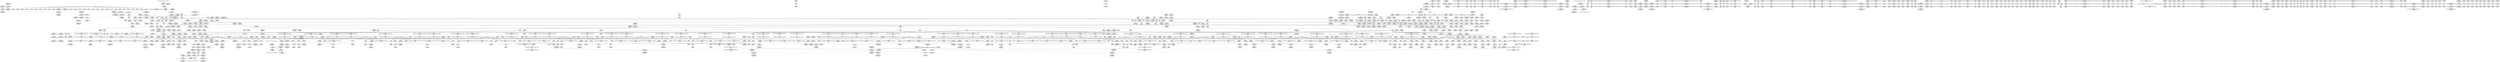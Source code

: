 digraph {
	CE0x4a43d50 [shape=record,shape=Mrecord,label="{CE0x4a43d50|task_sid:tmp10|security/selinux/hooks.c,208}"]
	CE0x4a26e30 [shape=record,shape=Mrecord,label="{CE0x4a26e30|i64_6|*Constant*}"]
	CE0x4a26420 [shape=record,shape=Mrecord,label="{CE0x4a26420|i64_4|*Constant*|*SummSink*}"]
	CE0x4a193c0 [shape=record,shape=Mrecord,label="{CE0x4a193c0|selinux_task_setscheduler:call|security/selinux/hooks.c,3638}"]
	CE0x4a5ca10 [shape=record,shape=Mrecord,label="{CE0x4a5ca10|rcu_read_lock:bb|*SummSink*}"]
	CE0x4a90dc0 [shape=record,shape=Mrecord,label="{CE0x4a90dc0|rcu_lock_acquire:indirectgoto|*SummSink*}"]
	CE0x4ac5b40 [shape=record,shape=Mrecord,label="{CE0x4ac5b40|i64*_getelementptr_inbounds_(_4_x_i64_,_4_x_i64_*___llvm_gcov_ctr130,_i64_0,_i64_2)|*Constant*|*SummSource*}"]
	CE0x4a14ed0 [shape=record,shape=Mrecord,label="{CE0x4a14ed0|%struct.common_audit_data*_null|*Constant*}"]
	CE0x4a690a0 [shape=record,shape=Mrecord,label="{CE0x4a690a0|task_sid:tmp27|security/selinux/hooks.c,208|*SummSink*}"]
	CE0x49fd4e0 [shape=record,shape=Mrecord,label="{CE0x49fd4e0|GLOBAL:current_sid.__warned|Global_var:current_sid.__warned|*SummSink*}"]
	CE0x4abcfe0 [shape=record,shape=Mrecord,label="{CE0x4abcfe0|__rcu_read_lock:tmp6|include/linux/rcupdate.h,240|*SummSource*}"]
	CE0x4ab9e30 [shape=record,shape=Mrecord,label="{CE0x4ab9e30|rcu_read_unlock:tmp12|include/linux/rcupdate.h,933|*SummSink*}"]
	CE0x4ab09e0 [shape=record,shape=Mrecord,label="{CE0x4ab09e0|rcu_read_unlock:land.lhs.true2|*SummSink*}"]
	CE0x4b2ff20 [shape=record,shape=Mrecord,label="{CE0x4b2ff20|__preempt_count_add:tmp1|*SummSink*}"]
	CE0x4b258e0 [shape=record,shape=Mrecord,label="{CE0x4b258e0|i64*_getelementptr_inbounds_(_4_x_i64_,_4_x_i64_*___llvm_gcov_ctr135,_i64_0,_i64_1)|*Constant*|*SummSource*}"]
	CE0x4a31830 [shape=record,shape=Mrecord,label="{CE0x4a31830|current_has_perm:tmp|*SummSink*}"]
	CE0x4ae6d60 [shape=record,shape=Mrecord,label="{CE0x4ae6d60|GLOBAL:__preempt_count|Global_var:__preempt_count}"]
	CE0x4b271f0 [shape=record,shape=Mrecord,label="{CE0x4b271f0|__preempt_count_sub:tmp3}"]
	CE0x4aaa090 [shape=record,shape=Mrecord,label="{CE0x4aaa090|rcu_read_unlock:tmp2|*SummSource*}"]
	CE0x4a78b90 [shape=record,shape=Mrecord,label="{CE0x4a78b90|i8*_getelementptr_inbounds_(_44_x_i8_,_44_x_i8_*_.str47,_i32_0,_i32_0)|*Constant*|*SummSink*}"]
	CE0x49f24c0 [shape=record,shape=Mrecord,label="{CE0x49f24c0|current_has_perm:tmp2|*SummSink*}"]
	CE0x4b273b0 [shape=record,shape=Mrecord,label="{CE0x4b273b0|__preempt_count_add:do.body|*SummSink*}"]
	CE0x4a60310 [shape=record,shape=Mrecord,label="{CE0x4a60310|task_sid:tmp7|security/selinux/hooks.c,208|*SummSource*}"]
	CE0x4a10e50 [shape=record,shape=Mrecord,label="{CE0x4a10e50|GLOBAL:__llvm_gcov_ctr132|Global_var:__llvm_gcov_ctr132|*SummSink*}"]
	CE0x49f1d60 [shape=record,shape=Mrecord,label="{CE0x49f1d60|current_has_perm:tmp1|*SummSink*}"]
	CE0x4a40e50 [shape=record,shape=Mrecord,label="{CE0x4a40e50|current_sid:bb|*SummSink*}"]
	CE0x4abef00 [shape=record,shape=Mrecord,label="{CE0x4abef00|rcu_read_unlock:tmp7|include/linux/rcupdate.h,933}"]
	CE0x4a7a480 [shape=record,shape=Mrecord,label="{CE0x4a7a480|rcu_read_unlock:tmp21|include/linux/rcupdate.h,935|*SummSource*}"]
	CE0x4ae9970 [shape=record,shape=Mrecord,label="{CE0x4ae9970|__rcu_read_unlock:bb}"]
	CE0x4a7aa40 [shape=record,shape=Mrecord,label="{CE0x4a7aa40|task_sid:tmp20|security/selinux/hooks.c,208|*SummSink*}"]
	CE0x4a97070 [shape=record,shape=Mrecord,label="{CE0x4a97070|i64*_getelementptr_inbounds_(_11_x_i64_,_11_x_i64_*___llvm_gcov_ctr127,_i64_0,_i64_0)|*Constant*}"]
	CE0x4aa3170 [shape=record,shape=Mrecord,label="{CE0x4aa3170|i8*_getelementptr_inbounds_(_42_x_i8_,_42_x_i8_*_.str46,_i32_0,_i32_0)|*Constant*}"]
	CE0x4a6c090 [shape=record,shape=Mrecord,label="{CE0x4a6c090|_call_void_mcount()_#3}"]
	CE0x4a5c820 [shape=record,shape=Mrecord,label="{CE0x4a5c820|task_sid:tmp4|*LoadInst*|security/selinux/hooks.c,208|*SummSink*}"]
	CE0x4aa7ec0 [shape=record,shape=Mrecord,label="{CE0x4aa7ec0|rcu_read_unlock:bb|*SummSource*}"]
	CE0x4a2a170 [shape=record,shape=Mrecord,label="{CE0x4a2a170|rcu_read_lock:tmp15|include/linux/rcupdate.h,882|*SummSource*}"]
	CE0x4a75be0 [shape=record,shape=Mrecord,label="{CE0x4a75be0|task_sid:tmp15|security/selinux/hooks.c,208|*SummSink*}"]
	CE0x4a6f3c0 [shape=record,shape=Mrecord,label="{CE0x4a6f3c0|cred_sid:security|security/selinux/hooks.c,196|*SummSource*}"]
	CE0x4a5d810 [shape=record,shape=Mrecord,label="{CE0x4a5d810|i64*_getelementptr_inbounds_(_2_x_i64_,_2_x_i64_*___llvm_gcov_ctr131,_i64_0,_i64_1)|*Constant*}"]
	CE0x4aa5c90 [shape=record,shape=Mrecord,label="{CE0x4aa5c90|cred_sid:bb|*SummSink*}"]
	CE0x4a695c0 [shape=record,shape=Mrecord,label="{CE0x4a695c0|task_sid:call7|security/selinux/hooks.c,208|*SummSource*}"]
	CE0x4aad550 [shape=record,shape=Mrecord,label="{CE0x4aad550|i64*_getelementptr_inbounds_(_4_x_i64_,_4_x_i64_*___llvm_gcov_ctr130,_i64_0,_i64_1)|*Constant*|*SummSink*}"]
	CE0x4a49140 [shape=record,shape=Mrecord,label="{CE0x4a49140|current_sid:tmp13|security/selinux/hooks.c,218}"]
	CE0x4ab1d40 [shape=record,shape=Mrecord,label="{CE0x4ab1d40|rcu_read_unlock:call|include/linux/rcupdate.h,933|*SummSource*}"]
	CE0x4a83160 [shape=record,shape=Mrecord,label="{CE0x4a83160|_ret_void,_!dbg_!27717|include/linux/rcupdate.h,424|*SummSink*}"]
	CE0x4a6c2b0 [shape=record,shape=Mrecord,label="{CE0x4a6c2b0|task_sid:tmp9|security/selinux/hooks.c,208}"]
	CE0x4aa9ba0 [shape=record,shape=Mrecord,label="{CE0x4aa9ba0|_call_void_asm_sideeffect_,_memory_,_dirflag_,_fpsr_,_flags_()_#3,_!dbg_!27714,_!srcloc_!27715|include/linux/rcupdate.h,239}"]
	CE0x4b249c0 [shape=record,shape=Mrecord,label="{CE0x4b249c0|__preempt_count_add:tmp4|./arch/x86/include/asm/preempt.h,72|*SummSource*}"]
	CE0x4abed90 [shape=record,shape=Mrecord,label="{CE0x4abed90|rcu_read_unlock:tmp6|include/linux/rcupdate.h,933|*SummSink*}"]
	CE0x4a79170 [shape=record,shape=Mrecord,label="{CE0x4a79170|i64*_getelementptr_inbounds_(_11_x_i64_,_11_x_i64_*___llvm_gcov_ctr132,_i64_0,_i64_9)|*Constant*|*SummSink*}"]
	CE0x4ae8990 [shape=record,shape=Mrecord,label="{CE0x4ae8990|_call_void_lock_release(%struct.lockdep_map*_%map,_i32_1,_i64_ptrtoint_(i8*_blockaddress(_rcu_lock_release,_%__here)_to_i64))_#10,_!dbg_!27716|include/linux/rcupdate.h,423}"]
	CE0x4a79d30 [shape=record,shape=Mrecord,label="{CE0x4a79d30|rcu_read_unlock:tmp20|include/linux/rcupdate.h,933|*SummSink*}"]
	CE0x4a32600 [shape=record,shape=Mrecord,label="{CE0x4a32600|current_sid:tmp3|*SummSink*}"]
	CE0x4a6a9a0 [shape=record,shape=Mrecord,label="{CE0x4a6a9a0|_call_void___rcu_read_lock()_#10,_!dbg_!27710|include/linux/rcupdate.h,879|*SummSource*}"]
	CE0x4a07fe0 [shape=record,shape=Mrecord,label="{CE0x4a07fe0|i32_512|*Constant*}"]
	CE0x4a48d20 [shape=record,shape=Mrecord,label="{CE0x4a48d20|i64*_getelementptr_inbounds_(_11_x_i64_,_11_x_i64_*___llvm_gcov_ctr125,_i64_0,_i64_6)|*Constant*|*SummSink*}"]
	CE0x4a69ec0 [shape=record,shape=Mrecord,label="{CE0x4a69ec0|task_sid:tmp15|security/selinux/hooks.c,208}"]
	CE0x4a95c70 [shape=record,shape=Mrecord,label="{CE0x4a95c70|i64*_getelementptr_inbounds_(_11_x_i64_,_11_x_i64_*___llvm_gcov_ctr127,_i64_0,_i64_0)|*Constant*|*SummSink*}"]
	CE0x4a47810 [shape=record,shape=Mrecord,label="{CE0x4a47810|GLOBAL:__llvm_gcov_ctr126|Global_var:__llvm_gcov_ctr126}"]
	CE0x4aa32a0 [shape=record,shape=Mrecord,label="{CE0x4aa32a0|i8*_getelementptr_inbounds_(_42_x_i8_,_42_x_i8_*_.str46,_i32_0,_i32_0)|*Constant*|*SummSink*}"]
	CE0x4ab8560 [shape=record,shape=Mrecord,label="{CE0x4ab8560|rcu_lock_acquire:tmp5|include/linux/rcupdate.h,418}"]
	CE0x4a219e0 [shape=record,shape=Mrecord,label="{CE0x4a219e0|0:_i32,_4:_i32,_8:_i32,_12:_i32,_:_CMRE_4,8_|*MultipleSource*|security/selinux/hooks.c,218|security/selinux/hooks.c,218|security/selinux/hooks.c,220}"]
	CE0x4a14a90 [shape=record,shape=Mrecord,label="{CE0x4a14a90|i16_2|*Constant*}"]
	CE0x4a46b20 [shape=record,shape=Mrecord,label="{CE0x4a46b20|i1_true|*Constant*}"]
	CE0x4abbba0 [shape=record,shape=Mrecord,label="{CE0x4abbba0|__preempt_count_add:tmp5|./arch/x86/include/asm/preempt.h,72|*SummSink*}"]
	CE0x4aec9b0 [shape=record,shape=Mrecord,label="{CE0x4aec9b0|_call_void_lock_acquire(%struct.lockdep_map*_%map,_i32_0,_i32_0,_i32_2,_i32_0,_%struct.lockdep_map*_null,_i64_ptrtoint_(i8*_blockaddress(_rcu_lock_acquire,_%__here)_to_i64))_#10,_!dbg_!27716|include/linux/rcupdate.h,418|*SummSink*}"]
	CE0x4a20810 [shape=record,shape=Mrecord,label="{CE0x4a20810|i64_1|*Constant*|*SummSource*}"]
	CE0x4a70380 [shape=record,shape=Mrecord,label="{CE0x4a70380|get_current:tmp3|*SummSource*}"]
	CE0x4a03650 [shape=record,shape=Mrecord,label="{CE0x4a03650|selinux_task_setscheduler:tmp11|security/selinux/hooks.c,3643|*SummSource*}"]
	CE0x49fcb30 [shape=record,shape=Mrecord,label="{CE0x49fcb30|avc_has_perm:entry|*SummSource*}"]
	CE0x4a942a0 [shape=record,shape=Mrecord,label="{CE0x4a942a0|get_current:tmp|*SummSink*}"]
	CE0x4a4b990 [shape=record,shape=Mrecord,label="{CE0x4a4b990|current_sid:tmp7|security/selinux/hooks.c,218|*SummSink*}"]
	CE0x4a81880 [shape=record,shape=Mrecord,label="{CE0x4a81880|rcu_read_unlock:tmp22|include/linux/rcupdate.h,935|*SummSink*}"]
	CE0x4a71700 [shape=record,shape=Mrecord,label="{CE0x4a71700|task_sid:tmp9|security/selinux/hooks.c,208|*SummSink*}"]
	CE0x4b24950 [shape=record,shape=Mrecord,label="{CE0x4b24950|__preempt_count_add:tmp4|./arch/x86/include/asm/preempt.h,72}"]
	CE0x4a29060 [shape=record,shape=Mrecord,label="{CE0x4a29060|current_sid:tmp17|security/selinux/hooks.c,218}"]
	CE0x4a16d90 [shape=record,shape=Mrecord,label="{CE0x4a16d90|selinux_task_setscheduler:if.then}"]
	CE0x4a4f540 [shape=record,shape=Mrecord,label="{CE0x4a4f540|__rcu_read_unlock:tmp6|include/linux/rcupdate.h,245|*SummSource*}"]
	CE0x4a0a9c0 [shape=record,shape=Mrecord,label="{CE0x4a0a9c0|i64*_getelementptr_inbounds_(_13_x_i64_,_13_x_i64_*___llvm_gcov_ctr126,_i64_0,_i64_9)|*Constant*}"]
	CE0x4a5eae0 [shape=record,shape=Mrecord,label="{CE0x4a5eae0|task_sid:tmp3|*SummSource*}"]
	CE0x4a72e20 [shape=record,shape=Mrecord,label="{CE0x4a72e20|task_sid:tmp11|security/selinux/hooks.c,208|*SummSource*}"]
	CE0x4a69d90 [shape=record,shape=Mrecord,label="{CE0x4a69d90|task_sid:tmp14|security/selinux/hooks.c,208}"]
	CE0x4a312e0 [shape=record,shape=Mrecord,label="{CE0x4a312e0|current_sid:tmp22|security/selinux/hooks.c,218|*SummSource*}"]
	CE0x4a80c10 [shape=record,shape=Mrecord,label="{CE0x4a80c10|i64*_getelementptr_inbounds_(_2_x_i64_,_2_x_i64_*___llvm_gcov_ctr131,_i64_0,_i64_0)|*Constant*|*SummSource*}"]
	CE0x4a04400 [shape=record,shape=Mrecord,label="{CE0x4a04400|GLOBAL:task_sid|*Constant*|*SummSink*}"]
	CE0x4a8b140 [shape=record,shape=Mrecord,label="{CE0x4a8b140|i64*_getelementptr_inbounds_(_4_x_i64_,_4_x_i64_*___llvm_gcov_ctr128,_i64_0,_i64_1)|*Constant*|*SummSource*}"]
	CE0x4a935a0 [shape=record,shape=Mrecord,label="{CE0x4a935a0|GLOBAL:rcu_lock_map|Global_var:rcu_lock_map|*SummSink*}"]
	CE0x4a904a0 [shape=record,shape=Mrecord,label="{CE0x4a904a0|rcu_lock_release:tmp}"]
	CE0x4a11db0 [shape=record,shape=Mrecord,label="{CE0x4a11db0|__preempt_count_add:val|Function::__preempt_count_add&Arg::val::|*SummSource*}"]
	CE0x4ab2b70 [shape=record,shape=Mrecord,label="{CE0x4ab2b70|__preempt_count_add:entry|*SummSink*}"]
	CE0x4a714a0 [shape=record,shape=Mrecord,label="{CE0x4a714a0|get_current:tmp2|*SummSink*}"]
	CE0x4a19fe0 [shape=record,shape=Mrecord,label="{CE0x4a19fe0|selinux_task_setscheduler:tmp4|security/selinux/hooks.c,3639|*SummSource*}"]
	CE0x4a78ae0 [shape=record,shape=Mrecord,label="{CE0x4a78ae0|i8*_getelementptr_inbounds_(_44_x_i8_,_44_x_i8_*_.str47,_i32_0,_i32_0)|*Constant*|*SummSource*}"]
	CE0x4afb590 [shape=record,shape=Mrecord,label="{CE0x4afb590|i64_ptrtoint_(i8*_blockaddress(_rcu_lock_release,_%__here)_to_i64)|*Constant*|*SummSource*}"]
	CE0x4a5b270 [shape=record,shape=Mrecord,label="{CE0x4a5b270|GLOBAL:current_task|Global_var:current_task}"]
	CE0x4a5fda0 [shape=record,shape=Mrecord,label="{CE0x4a5fda0|cred_sid:tmp2|*SummSink*}"]
	CE0x4a75070 [shape=record,shape=Mrecord,label="{CE0x4a75070|task_sid:if.then|*SummSink*}"]
	CE0x4abbef0 [shape=record,shape=Mrecord,label="{CE0x4abbef0|_call_void_asm_addl_$1,_%gs:$0_,_*m,ri,*m,_dirflag_,_fpsr_,_flags_(i32*___preempt_count,_i32_%val,_i32*___preempt_count)_#3,_!dbg_!27714,_!srcloc_!27717|./arch/x86/include/asm/preempt.h,72|*SummSource*}"]
	CE0x49fdc50 [shape=record,shape=Mrecord,label="{CE0x49fdc50|_ret_i32_%call2,_!dbg_!27718|security/selinux/hooks.c,1544|*SummSink*}"]
	CE0x49f18c0 [shape=record,shape=Mrecord,label="{CE0x49f18c0|task_sid:tmp|*SummSource*}"]
	CE0x4ac5010 [shape=record,shape=Mrecord,label="{CE0x4ac5010|rcu_read_unlock:tmp18|include/linux/rcupdate.h,933|*SummSink*}"]
	CE0x4ab2970 [shape=record,shape=Mrecord,label="{CE0x4ab2970|__preempt_count_add:entry}"]
	CE0x4a4a210 [shape=record,shape=Mrecord,label="{CE0x4a4a210|task_sid:real_cred|security/selinux/hooks.c,208}"]
	CE0x4ab6930 [shape=record,shape=Mrecord,label="{CE0x4ab6930|__rcu_read_lock:tmp2|*SummSource*}"]
	CE0x4aa5890 [shape=record,shape=Mrecord,label="{CE0x4aa5890|i64*_getelementptr_inbounds_(_11_x_i64_,_11_x_i64_*___llvm_gcov_ctr127,_i64_0,_i64_9)|*Constant*|*SummSink*}"]
	CE0x4a29750 [shape=record,shape=Mrecord,label="{CE0x4a29750|rcu_read_lock:tmp14|include/linux/rcupdate.h,882}"]
	CE0x4ab7030 [shape=record,shape=Mrecord,label="{CE0x4ab7030|rcu_read_lock:tmp5|include/linux/rcupdate.h,882|*SummSource*}"]
	CE0x5e40fb0 [shape=record,shape=Mrecord,label="{CE0x5e40fb0|selinux_task_setscheduler:tmp2|security/selinux/hooks.c,3639|*SummSink*}"]
	CE0x4a075d0 [shape=record,shape=Mrecord,label="{CE0x4a075d0|_call_void_mcount()_#3}"]
	CE0x4a0d100 [shape=record,shape=Mrecord,label="{CE0x4a0d100|VOIDTB_TE:_CE_48,52_}"]
	CE0x4afe160 [shape=record,shape=Mrecord,label="{CE0x4afe160|i64*_getelementptr_inbounds_(_4_x_i64_,_4_x_i64_*___llvm_gcov_ctr130,_i64_0,_i64_0)|*Constant*|*SummSource*}"]
	CE0x4a4e4d0 [shape=record,shape=Mrecord,label="{CE0x4a4e4d0|_call_void___preempt_count_sub(i32_1)_#10,_!dbg_!27715|include/linux/rcupdate.h,244}"]
	CE0x4a7e950 [shape=record,shape=Mrecord,label="{CE0x4a7e950|i32_934|*Constant*}"]
	CE0x4ab4600 [shape=record,shape=Mrecord,label="{CE0x4ab4600|i64*_getelementptr_inbounds_(_4_x_i64_,_4_x_i64_*___llvm_gcov_ctr128,_i64_0,_i64_2)|*Constant*}"]
	CE0x4a48190 [shape=record,shape=Mrecord,label="{CE0x4a48190|task_sid:if.end|*SummSource*}"]
	CE0x4a23de0 [shape=record,shape=Mrecord,label="{CE0x4a23de0|current_has_perm:bb|*SummSink*}"]
	CE0x4a18ba0 [shape=record,shape=Mrecord,label="{CE0x4a18ba0|VOIDTB_TE:_CE_44,48_}"]
	CE0x4a1e1a0 [shape=record,shape=Mrecord,label="{CE0x4a1e1a0|VOIDTB_TE:_CE_80,88_}"]
	CE0x4aa2250 [shape=record,shape=Mrecord,label="{CE0x4aa2250|i8*_getelementptr_inbounds_(_25_x_i8_,_25_x_i8_*_.str45,_i32_0,_i32_0)|*Constant*|*SummSink*}"]
	CE0x4a967d0 [shape=record,shape=Mrecord,label="{CE0x4a967d0|rcu_read_lock:tmp2}"]
	CE0x4ab3d60 [shape=record,shape=Mrecord,label="{CE0x4ab3d60|rcu_read_unlock:tmp14|include/linux/rcupdate.h,933|*SummSink*}"]
	CE0x4a0f790 [shape=record,shape=Mrecord,label="{CE0x4a0f790|selinux_task_setscheduler:tmp3|security/selinux/hooks.c,3639}"]
	CE0x4aa3740 [shape=record,shape=Mrecord,label="{CE0x4aa3740|rcu_read_lock:tmp19|include/linux/rcupdate.h,882}"]
	CE0x4aa2610 [shape=record,shape=Mrecord,label="{CE0x4aa2610|GLOBAL:lockdep_rcu_suspicious|*Constant*}"]
	CE0x4a49da0 [shape=record,shape=Mrecord,label="{CE0x4a49da0|i64_2|*Constant*}"]
	CE0x4a31fc0 [shape=record,shape=Mrecord,label="{CE0x4a31fc0|task_sid:bb|*SummSource*}"]
	CE0x4a4f8b0 [shape=record,shape=Mrecord,label="{CE0x4a4f8b0|__rcu_read_unlock:tmp7|include/linux/rcupdate.h,245}"]
	CE0x4a5b860 [shape=record,shape=Mrecord,label="{CE0x4a5b860|i32_77|*Constant*|*SummSource*}"]
	CE0x4ae9a80 [shape=record,shape=Mrecord,label="{CE0x4ae9a80|__rcu_read_unlock:bb|*SummSink*}"]
	CE0x4a8a1b0 [shape=record,shape=Mrecord,label="{CE0x4a8a1b0|__rcu_read_unlock:tmp4|include/linux/rcupdate.h,244|*SummSink*}"]
	CE0x4a69cb0 [shape=record,shape=Mrecord,label="{CE0x4a69cb0|i64_7|*Constant*|*SummSource*}"]
	CE0x4a954f0 [shape=record,shape=Mrecord,label="{CE0x4a954f0|rcu_read_lock:tmp7|include/linux/rcupdate.h,882|*SummSink*}"]
	CE0x4a7f2c0 [shape=record,shape=Mrecord,label="{CE0x4a7f2c0|128:_i8*,_:_CRE_128,136_|*MultipleSource*|Function::cred_sid&Arg::cred::|*LoadInst*|security/selinux/hooks.c,208|security/selinux/hooks.c,196}"]
	CE0x49f1850 [shape=record,shape=Mrecord,label="{CE0x49f1850|COLLAPSED:_GCMRE___llvm_gcov_ctr126_internal_global_13_x_i64_zeroinitializer:_elem_0:default:}"]
	CE0x4b009e0 [shape=record,shape=Mrecord,label="{CE0x4b009e0|__rcu_read_lock:tmp4|include/linux/rcupdate.h,239}"]
	CE0x4a48a70 [shape=record,shape=Mrecord,label="{CE0x4a48a70|i64*_getelementptr_inbounds_(_11_x_i64_,_11_x_i64_*___llvm_gcov_ctr125,_i64_0,_i64_6)|*Constant*|*SummSource*}"]
	CE0x4a44270 [shape=record,shape=Mrecord,label="{CE0x4a44270|i32_218|*Constant*|*SummSource*}"]
	CE0x4afd4c0 [shape=record,shape=Mrecord,label="{CE0x4afd4c0|__rcu_read_unlock:tmp1}"]
	CE0x4a2c510 [shape=record,shape=Mrecord,label="{CE0x4a2c510|i32_22|*Constant*}"]
	CE0x4a1c910 [shape=record,shape=Mrecord,label="{CE0x4a1c910|selinux_task_setscheduler:return}"]
	CE0x4a24b10 [shape=record,shape=Mrecord,label="{CE0x4a24b10|current_sid:call|security/selinux/hooks.c,218}"]
	CE0x4a037d0 [shape=record,shape=Mrecord,label="{CE0x4a037d0|selinux_task_setscheduler:tmp11|security/selinux/hooks.c,3643|*SummSink*}"]
	CE0x4a95d50 [shape=record,shape=Mrecord,label="{CE0x4a95d50|COLLAPSED:_GCMRE___llvm_gcov_ctr127_internal_global_11_x_i64_zeroinitializer:_elem_0:default:}"]
	CE0x4ab0ce0 [shape=record,shape=Mrecord,label="{CE0x4ab0ce0|rcu_lock_acquire:tmp5|include/linux/rcupdate.h,418|*SummSource*}"]
	CE0x4a26a10 [shape=record,shape=Mrecord,label="{CE0x4a26a10|current_sid:tmp9|security/selinux/hooks.c,218|*SummSink*}"]
	CE0x4a1cce0 [shape=record,shape=Mrecord,label="{CE0x4a1cce0|i64_2|*Constant*|*SummSink*}"]
	CE0x4afcc30 [shape=record,shape=Mrecord,label="{CE0x4afcc30|rcu_lock_acquire:indirectgoto}"]
	CE0x49fba10 [shape=record,shape=Mrecord,label="{CE0x49fba10|_ret_i32_%call7,_!dbg_!27749|security/selinux/hooks.c,210|*SummSink*}"]
	CE0x4a4a280 [shape=record,shape=Mrecord,label="{CE0x4a4a280|task_sid:real_cred|security/selinux/hooks.c,208|*SummSource*}"]
	CE0x4a743f0 [shape=record,shape=Mrecord,label="{CE0x4a743f0|rcu_read_lock:tmp7|include/linux/rcupdate.h,882}"]
	CE0x4a4a5a0 [shape=record,shape=Mrecord,label="{CE0x4a4a5a0|cred_sid:tmp1|*SummSink*}"]
	CE0x4a6d5b0 [shape=record,shape=Mrecord,label="{CE0x4a6d5b0|task_sid:tmp18|security/selinux/hooks.c,208}"]
	CE0x4a22f20 [shape=record,shape=Mrecord,label="{CE0x4a22f20|current_sid:tmp12|security/selinux/hooks.c,218}"]
	CE0x4a45b10 [shape=record,shape=Mrecord,label="{CE0x4a45b10|i8*_getelementptr_inbounds_(_25_x_i8_,_25_x_i8_*_.str3,_i32_0,_i32_0)|*Constant*|*SummSource*}"]
	CE0x4a1d080 [shape=record,shape=Mrecord,label="{CE0x4a1d080|i64_1|*Constant*}"]
	CE0x4a08390 [shape=record,shape=Mrecord,label="{CE0x4a08390|selinux_task_setscheduler:p|Function::selinux_task_setscheduler&Arg::p::|*SummSink*}"]
	CE0x49fc890 [shape=record,shape=Mrecord,label="{CE0x49fc890|i32_(i32,_i32,_i16,_i32,_%struct.common_audit_data*)*_bitcast_(i32_(i32,_i32,_i16,_i32,_%struct.common_audit_data.495*)*_avc_has_perm_to_i32_(i32,_i32,_i16,_i32,_%struct.common_audit_data*)*)|*Constant*|*SummSink*}"]
	CE0x4a01cc0 [shape=record,shape=Mrecord,label="{CE0x4a01cc0|i64*_getelementptr_inbounds_(_6_x_i64_,_6_x_i64_*___llvm_gcov_ctr287,_i64_0,_i64_4)|*Constant*|*SummSink*}"]
	CE0x4a8b300 [shape=record,shape=Mrecord,label="{CE0x4a8b300|rcu_lock_acquire:tmp7}"]
	CE0x4a24a20 [shape=record,shape=Mrecord,label="{CE0x4a24a20|_call_void_mcount()_#3|*SummSink*}"]
	CE0x4aadaf0 [shape=record,shape=Mrecord,label="{CE0x4aadaf0|GLOBAL:lock_acquire|*Constant*}"]
	CE0x4a74fa0 [shape=record,shape=Mrecord,label="{CE0x4a74fa0|task_sid:if.then|*SummSource*}"]
	CE0x4a2f480 [shape=record,shape=Mrecord,label="{CE0x4a2f480|task_sid:call|security/selinux/hooks.c,208|*SummSink*}"]
	CE0x4a07300 [shape=record,shape=Mrecord,label="{CE0x4a07300|selinux_task_setscheduler:call1|security/selinux/hooks.c,3642}"]
	CE0x4a44860 [shape=record,shape=Mrecord,label="{CE0x4a44860|i8*_getelementptr_inbounds_(_45_x_i8_,_45_x_i8_*_.str12,_i32_0,_i32_0)|*Constant*}"]
	CE0x4a608b0 [shape=record,shape=Mrecord,label="{CE0x4a608b0|task_sid:land.lhs.true|*SummSource*}"]
	CE0x4b2f8e0 [shape=record,shape=Mrecord,label="{CE0x4b2f8e0|_call_void_asm_addl_$1,_%gs:$0_,_*m,ri,*m,_dirflag_,_fpsr_,_flags_(i32*___preempt_count,_i32_%sub,_i32*___preempt_count)_#3,_!dbg_!27717,_!srcloc_!27718|./arch/x86/include/asm/preempt.h,77|*SummSource*}"]
	CE0x4a43720 [shape=record,shape=Mrecord,label="{CE0x4a43720|current_sid:call|security/selinux/hooks.c,218|*SummSource*}"]
	CE0x49ffbb0 [shape=record,shape=Mrecord,label="{CE0x49ffbb0|i1_true|*Constant*|*SummSource*}"]
	CE0x49f27d0 [shape=record,shape=Mrecord,label="{CE0x49f27d0|current_has_perm:tmp3}"]
	CE0x4aeb470 [shape=record,shape=Mrecord,label="{CE0x4aeb470|_call_void_asm_addl_$1,_%gs:$0_,_*m,ri,*m,_dirflag_,_fpsr_,_flags_(i32*___preempt_count,_i32_%sub,_i32*___preempt_count)_#3,_!dbg_!27717,_!srcloc_!27718|./arch/x86/include/asm/preempt.h,77}"]
	CE0x4aece80 [shape=record,shape=Mrecord,label="{CE0x4aece80|__rcu_read_unlock:tmp5|include/linux/rcupdate.h,244}"]
	CE0x4a84120 [shape=record,shape=Mrecord,label="{CE0x4a84120|_ret_void,_!dbg_!27717|include/linux/rcupdate.h,245|*SummSource*}"]
	CE0x4a8cf40 [shape=record,shape=Mrecord,label="{CE0x4a8cf40|i64*_getelementptr_inbounds_(_4_x_i64_,_4_x_i64_*___llvm_gcov_ctr128,_i64_0,_i64_1)|*Constant*|*SummSink*}"]
	CE0x4a73790 [shape=record,shape=Mrecord,label="{CE0x4a73790|task_sid:tobool4|security/selinux/hooks.c,208|*SummSource*}"]
	CE0x4a2a2f0 [shape=record,shape=Mrecord,label="{CE0x4a2a2f0|rcu_read_lock:tmp15|include/linux/rcupdate.h,882|*SummSink*}"]
	CE0x4a84dd0 [shape=record,shape=Mrecord,label="{CE0x4a84dd0|i64_ptrtoint_(i8*_blockaddress(_rcu_lock_acquire,_%__here)_to_i64)|*Constant*}"]
	CE0x4aa1f90 [shape=record,shape=Mrecord,label="{CE0x4aa1f90|i8*_getelementptr_inbounds_(_25_x_i8_,_25_x_i8_*_.str45,_i32_0,_i32_0)|*Constant*|*SummSource*}"]
	CE0x4aaace0 [shape=record,shape=Mrecord,label="{CE0x4aaace0|rcu_read_unlock:tmp17|include/linux/rcupdate.h,933|*SummSink*}"]
	CE0x4a899f0 [shape=record,shape=Mrecord,label="{CE0x4a899f0|i64*_getelementptr_inbounds_(_4_x_i64_,_4_x_i64_*___llvm_gcov_ctr129,_i64_0,_i64_0)|*Constant*}"]
	CE0x4a1d6f0 [shape=record,shape=Mrecord,label="{CE0x4a1d6f0|selinux_task_setscheduler:entry|*SummSink*}"]
	CE0x4a5c680 [shape=record,shape=Mrecord,label="{CE0x4a5c680|task_sid:tmp4|*LoadInst*|security/selinux/hooks.c,208}"]
	CE0x4ab38f0 [shape=record,shape=Mrecord,label="{CE0x4ab38f0|rcu_read_unlock:tmp14|include/linux/rcupdate.h,933}"]
	CE0x4a460a0 [shape=record,shape=Mrecord,label="{CE0x4a460a0|i8*_getelementptr_inbounds_(_25_x_i8_,_25_x_i8_*_.str3,_i32_0,_i32_0)|*Constant*|*SummSink*}"]
	CE0x4a1f580 [shape=record,shape=Mrecord,label="{CE0x4a1f580|selinux_task_setscheduler:tmp9|security/selinux/hooks.c,3642|*SummSource*}"]
	CE0x4a85070 [shape=record,shape=Mrecord,label="{CE0x4a85070|i64_ptrtoint_(i8*_blockaddress(_rcu_lock_acquire,_%__here)_to_i64)|*Constant*|*SummSink*}"]
	CE0x4afc340 [shape=record,shape=Mrecord,label="{CE0x4afc340|rcu_lock_release:tmp6|*SummSource*}"]
	CE0x4b24c50 [shape=record,shape=Mrecord,label="{CE0x4b24c50|__rcu_read_unlock:do.end|*SummSource*}"]
	CE0x4a7c380 [shape=record,shape=Mrecord,label="{CE0x4a7c380|i64*_getelementptr_inbounds_(_13_x_i64_,_13_x_i64_*___llvm_gcov_ctr126,_i64_0,_i64_11)|*Constant*}"]
	CE0x4aaced0 [shape=record,shape=Mrecord,label="{CE0x4aaced0|rcu_read_unlock:tmp4|include/linux/rcupdate.h,933|*SummSource*}"]
	CE0x49f2890 [shape=record,shape=Mrecord,label="{CE0x49f2890|i64*_getelementptr_inbounds_(_11_x_i64_,_11_x_i64_*___llvm_gcov_ctr125,_i64_0,_i64_1)|*Constant*}"]
	CE0x4a7cf70 [shape=record,shape=Mrecord,label="{CE0x4a7cf70|task_sid:tmp25|security/selinux/hooks.c,208|*SummSink*}"]
	CE0x4a74560 [shape=record,shape=Mrecord,label="{CE0x4a74560|rcu_read_lock:tmp7|include/linux/rcupdate.h,882|*SummSource*}"]
	CE0x4a721f0 [shape=record,shape=Mrecord,label="{CE0x4a721f0|GLOBAL:rcu_lock_acquire|*Constant*}"]
	CE0x49f9680 [shape=record,shape=Mrecord,label="{CE0x49f9680|VOIDTB_TE:_CE_120,128_}"]
	CE0x49ffe50 [shape=record,shape=Mrecord,label="{CE0x49ffe50|i64*_getelementptr_inbounds_(_11_x_i64_,_11_x_i64_*___llvm_gcov_ctr125,_i64_0,_i64_8)|*Constant*|*SummSink*}"]
	CE0x4a267a0 [shape=record,shape=Mrecord,label="{CE0x4a267a0|i64_5|*Constant*|*SummSink*}"]
	CE0x4afb460 [shape=record,shape=Mrecord,label="{CE0x4afb460|i64_ptrtoint_(i8*_blockaddress(_rcu_lock_release,_%__here)_to_i64)|*Constant*}"]
	CE0x4a0c7d0 [shape=record,shape=Mrecord,label="{CE0x4a0c7d0|current_sid:tmp|*SummSource*}"]
	CE0x4a4f4d0 [shape=record,shape=Mrecord,label="{CE0x4a4f4d0|__rcu_read_unlock:tmp6|include/linux/rcupdate.h,245}"]
	CE0x4aafed0 [shape=record,shape=Mrecord,label="{CE0x4aafed0|rcu_lock_acquire:__here|*SummSource*}"]
	CE0x4a8a2e0 [shape=record,shape=Mrecord,label="{CE0x4a8a2e0|__rcu_read_unlock:do.body}"]
	CE0x4a22ab0 [shape=record,shape=Mrecord,label="{CE0x4a22ab0|current_has_perm:call|security/selinux/hooks.c,1542|*SummSink*}"]
	CE0x4a1ff20 [shape=record,shape=Mrecord,label="{CE0x4a1ff20|GLOBAL:current_has_perm|*Constant*|*SummSink*}"]
	CE0x4a2c080 [shape=record,shape=Mrecord,label="{CE0x4a2c080|i64*_getelementptr_inbounds_(_2_x_i64_,_2_x_i64_*___llvm_gcov_ctr98,_i64_0,_i64_1)|*Constant*}"]
	CE0x4a5b500 [shape=record,shape=Mrecord,label="{CE0x4a5b500|i32_77|*Constant*|*SummSink*}"]
	CE0x4a6efe0 [shape=record,shape=Mrecord,label="{CE0x4a6efe0|task_sid:do.body5|*SummSink*}"]
	CE0x4a6da30 [shape=record,shape=Mrecord,label="{CE0x4a6da30|task_sid:if.end}"]
	CE0x4a72a50 [shape=record,shape=Mrecord,label="{CE0x4a72a50|__rcu_read_lock:tmp5|include/linux/rcupdate.h,239}"]
	CE0x4a89e30 [shape=record,shape=Mrecord,label="{CE0x4a89e30|__rcu_read_unlock:do.end}"]
	CE0x4a6e5e0 [shape=record,shape=Mrecord,label="{CE0x4a6e5e0|i32_208|*Constant*|*SummSink*}"]
	CE0x4a89a60 [shape=record,shape=Mrecord,label="{CE0x4a89a60|i64*_getelementptr_inbounds_(_4_x_i64_,_4_x_i64_*___llvm_gcov_ctr135,_i64_0,_i64_1)|*Constant*|*SummSink*}"]
	CE0x4a75fe0 [shape=record,shape=Mrecord,label="{CE0x4a75fe0|i64_0|*Constant*}"]
	CE0x4a7bb10 [shape=record,shape=Mrecord,label="{CE0x4a7bb10|task_sid:tmp23|security/selinux/hooks.c,208|*SummSource*}"]
	CE0x4a5d000 [shape=record,shape=Mrecord,label="{CE0x4a5d000|_call_void_rcu_read_lock()_#10,_!dbg_!27712|security/selinux/hooks.c,207}"]
	CE0x4abbe80 [shape=record,shape=Mrecord,label="{CE0x4abbe80|_call_void_asm_addl_$1,_%gs:$0_,_*m,ri,*m,_dirflag_,_fpsr_,_flags_(i32*___preempt_count,_i32_%val,_i32*___preempt_count)_#3,_!dbg_!27714,_!srcloc_!27717|./arch/x86/include/asm/preempt.h,72}"]
	CE0x4a28930 [shape=record,shape=Mrecord,label="{CE0x4a28930|get_current:tmp|*SummSource*}"]
	CE0x4a5b960 [shape=record,shape=Mrecord,label="{CE0x4a5b960|rcu_read_lock:tobool|include/linux/rcupdate.h,882}"]
	CE0x4a73700 [shape=record,shape=Mrecord,label="{CE0x4a73700|task_sid:call3|security/selinux/hooks.c,208|*SummSink*}"]
	CE0x4ab6580 [shape=record,shape=Mrecord,label="{CE0x4ab6580|rcu_read_lock:tmp1|*SummSource*}"]
	CE0x4a09860 [shape=record,shape=Mrecord,label="{CE0x4a09860|selinux_task_setscheduler:tmp}"]
	CE0x4a28240 [shape=record,shape=Mrecord,label="{CE0x4a28240|rcu_read_lock:entry|*SummSink*}"]
	CE0x4a929f0 [shape=record,shape=Mrecord,label="{CE0x4a929f0|%struct.task_struct*_(%struct.task_struct**)*_asm_movq_%gs:$_1:P_,$0_,_r,im,_dirflag_,_fpsr_,_flags_}"]
	CE0x4a6b710 [shape=record,shape=Mrecord,label="{CE0x4a6b710|rcu_read_lock:if.end|*SummSink*}"]
	CE0x5e411c0 [shape=record,shape=Mrecord,label="{CE0x5e411c0|i64_0|*Constant*}"]
	CE0x4a4f9e0 [shape=record,shape=Mrecord,label="{CE0x4a4f9e0|__rcu_read_unlock:tmp7|include/linux/rcupdate.h,245|*SummSource*}"]
	CE0x4a713c0 [shape=record,shape=Mrecord,label="{CE0x4a713c0|get_current:tmp2}"]
	CE0x4a665f0 [shape=record,shape=Mrecord,label="{CE0x4a665f0|_call_void_asm_addl_$1,_%gs:$0_,_*m,ri,*m,_dirflag_,_fpsr_,_flags_(i32*___preempt_count,_i32_%val,_i32*___preempt_count)_#3,_!dbg_!27714,_!srcloc_!27717|./arch/x86/include/asm/preempt.h,72|*SummSink*}"]
	CE0x4a2fbf0 [shape=record,shape=Mrecord,label="{CE0x4a2fbf0|_call_void_mcount()_#3|*SummSink*}"]
	CE0x4a75140 [shape=record,shape=Mrecord,label="{CE0x4a75140|task_sid:bb}"]
	CE0x4a25aa0 [shape=record,shape=Mrecord,label="{CE0x4a25aa0|rcu_read_unlock:entry|*SummSource*}"]
	CE0x4ac4c90 [shape=record,shape=Mrecord,label="{CE0x4ac4c90|rcu_read_unlock:tmp18|include/linux/rcupdate.h,933}"]
	CE0x4a31450 [shape=record,shape=Mrecord,label="{CE0x4a31450|current_sid:tmp23|security/selinux/hooks.c,218}"]
	CE0x4a6e710 [shape=record,shape=Mrecord,label="{CE0x4a6e710|i8*_getelementptr_inbounds_(_41_x_i8_,_41_x_i8_*_.str44,_i32_0,_i32_0)|*Constant*|*SummSource*}"]
	CE0x4a4ae10 [shape=record,shape=Mrecord,label="{CE0x4a4ae10|task_sid:tmp19|security/selinux/hooks.c,208|*SummSource*}"]
	CE0x49fe5d0 [shape=record,shape=Mrecord,label="{CE0x49fe5d0|current_has_perm:tmp|*SummSource*}"]
	CE0x4afba30 [shape=record,shape=Mrecord,label="{CE0x4afba30|i64_ptrtoint_(i8*_blockaddress(_rcu_lock_release,_%__here)_to_i64)|*Constant*|*SummSink*}"]
	CE0x4a68610 [shape=record,shape=Mrecord,label="{CE0x4a68610|__preempt_count_add:tmp5|./arch/x86/include/asm/preempt.h,72}"]
	CE0x4a45130 [shape=record,shape=Mrecord,label="{CE0x4a45130|task_sid:tmp10|security/selinux/hooks.c,208|*SummSink*}"]
	CE0x4a7d9f0 [shape=record,shape=Mrecord,label="{CE0x4a7d9f0|GLOBAL:rcu_lock_acquire|*Constant*|*SummSink*}"]
	CE0x4a0d670 [shape=record,shape=Mrecord,label="{CE0x4a0d670|current_has_perm:bb|*SummSource*}"]
	CE0x4a700e0 [shape=record,shape=Mrecord,label="{CE0x4a700e0|task_sid:tobool1|security/selinux/hooks.c,208}"]
	CE0x4ae7910 [shape=record,shape=Mrecord,label="{CE0x4ae7910|rcu_lock_release:bb}"]
	CE0x4a6ff10 [shape=record,shape=Mrecord,label="{CE0x4a6ff10|0:_i8,_:_GCMR_task_sid.__warned_internal_global_i8_0,_section_.data.unlikely_,_align_1:_elem_0:default:}"]
	"CONST[source:0(mediator),value:0(static)][purpose:{operation}]"
	CE0x4afaf80 [shape=record,shape=Mrecord,label="{CE0x4afaf80|GLOBAL:lock_release|*Constant*}"]
	CE0x4b25690 [shape=record,shape=Mrecord,label="{CE0x4b25690|i64*_getelementptr_inbounds_(_4_x_i64_,_4_x_i64_*___llvm_gcov_ctr129,_i64_0,_i64_0)|*Constant*|*SummSink*}"]
	CE0x4a408d0 [shape=record,shape=Mrecord,label="{CE0x4a408d0|GLOBAL:__llvm_gcov_ctr125|Global_var:__llvm_gcov_ctr125|*SummSource*}"]
	CE0x4a49f90 [shape=record,shape=Mrecord,label="{CE0x4a49f90|rcu_read_lock:tmp4|include/linux/rcupdate.h,882}"]
	CE0x4a93c30 [shape=record,shape=Mrecord,label="{CE0x4a93c30|0:_i8,_:_GCMR_rcu_read_lock.__warned_internal_global_i8_0,_section_.data.unlikely_,_align_1:_elem_0:default:}"]
	CE0x4a4d2e0 [shape=record,shape=Mrecord,label="{CE0x4a4d2e0|_ret_%struct.task_struct*_%tmp4,_!dbg_!27714|./arch/x86/include/asm/current.h,14|*SummSource*}"]
	CE0x4aa6270 [shape=record,shape=Mrecord,label="{CE0x4aa6270|cred_sid:tmp5|security/selinux/hooks.c,196|*SummSink*}"]
	CE0x4af7ce0 [shape=record,shape=Mrecord,label="{CE0x4af7ce0|i64*_getelementptr_inbounds_(_4_x_i64_,_4_x_i64_*___llvm_gcov_ctr134,_i64_0,_i64_3)|*Constant*|*SummSink*}"]
	CE0x4aaf230 [shape=record,shape=Mrecord,label="{CE0x4aaf230|COLLAPSED:_GCMRE___llvm_gcov_ctr132_internal_global_11_x_i64_zeroinitializer:_elem_0:default:}"]
	CE0x4a8d580 [shape=record,shape=Mrecord,label="{CE0x4a8d580|__preempt_count_sub:do.end}"]
	CE0x4aa29b0 [shape=record,shape=Mrecord,label="{CE0x4aa29b0|i32_883|*Constant*|*SummSink*}"]
	CE0x49f9e00 [shape=record,shape=Mrecord,label="{CE0x49f9e00|selinux_task_setscheduler:bb|*SummSink*}"]
	CE0x4a7fc00 [shape=record,shape=Mrecord,label="{CE0x4a7fc00|GLOBAL:__rcu_read_lock|*Constant*}"]
	CE0x4b26490 [shape=record,shape=Mrecord,label="{CE0x4b26490|i64*_getelementptr_inbounds_(_4_x_i64_,_4_x_i64_*___llvm_gcov_ctr134,_i64_0,_i64_1)|*Constant*}"]
	CE0x4abd870 [shape=record,shape=Mrecord,label="{CE0x4abd870|rcu_lock_release:tmp1|*SummSink*}"]
	CE0x4a8d280 [shape=record,shape=Mrecord,label="{CE0x4a8d280|COLLAPSED:_GCMRE___llvm_gcov_ctr135_internal_global_4_x_i64_zeroinitializer:_elem_0:default:}"]
	CE0x49fd360 [shape=record,shape=Mrecord,label="{CE0x49fd360|GLOBAL:current_sid.__warned|Global_var:current_sid.__warned|*SummSource*}"]
	CE0x4ab54d0 [shape=record,shape=Mrecord,label="{CE0x4ab54d0|rcu_read_lock:call|include/linux/rcupdate.h,882}"]
	CE0x4a82820 [shape=record,shape=Mrecord,label="{CE0x4a82820|rcu_lock_release:entry|*SummSink*}"]
	CE0x4aad830 [shape=record,shape=Mrecord,label="{CE0x4aad830|rcu_read_unlock:land.lhs.true2|*SummSource*}"]
	"CONST[source:1(input),value:2(dynamic)][purpose:{object}][SrcIdx:0]"
	CE0x4a06820 [shape=record,shape=Mrecord,label="{CE0x4a06820|selinux_task_setscheduler:tmp7|security/selinux/hooks.c,3640}"]
	CE0x4a2ffc0 [shape=record,shape=Mrecord,label="{CE0x4a2ffc0|GLOBAL:__rcu_read_lock|*Constant*|*SummSource*}"]
	CE0x4aa6000 [shape=record,shape=Mrecord,label="{CE0x4aa6000|rcu_read_unlock:if.end}"]
	CE0x4a2e500 [shape=record,shape=Mrecord,label="{CE0x4a2e500|task_sid:do.body}"]
	CE0x67fb970 [shape=record,shape=Mrecord,label="{CE0x67fb970|selinux_task_setscheduler:p|Function::selinux_task_setscheduler&Arg::p::|*SummSource*}"]
	CE0x4a266d0 [shape=record,shape=Mrecord,label="{CE0x4a266d0|i64_5|*Constant*|*SummSource*}"]
	CE0x4a30da0 [shape=record,shape=Mrecord,label="{CE0x4a30da0|current_sid:security|security/selinux/hooks.c,218|*SummSource*}"]
	CE0x4b2f4a0 [shape=record,shape=Mrecord,label="{CE0x4b2f4a0|_call_void_mcount()_#3|*SummSource*}"]
	CE0x4a2f090 [shape=record,shape=Mrecord,label="{CE0x4a2f090|_call_void_mcount()_#3}"]
	CE0x4a5f370 [shape=record,shape=Mrecord,label="{CE0x4a5f370|task_sid:tmp5|security/selinux/hooks.c,208|*SummSource*}"]
	CE0x4a46430 [shape=record,shape=Mrecord,label="{CE0x4a46430|current_sid:tmp13|security/selinux/hooks.c,218|*SummSink*}"]
	CE0x4a15cd0 [shape=record,shape=Mrecord,label="{CE0x4a15cd0|avc_has_perm:auditdata|Function::avc_has_perm&Arg::auditdata::}"]
	CE0x4ab4b20 [shape=record,shape=Mrecord,label="{CE0x4ab4b20|rcu_read_lock:tmp11|include/linux/rcupdate.h,882|*SummSink*}"]
	CE0x4a453f0 [shape=record,shape=Mrecord,label="{CE0x4a453f0|task_sid:tmp12|security/selinux/hooks.c,208}"]
	CE0x4aa82f0 [shape=record,shape=Mrecord,label="{CE0x4aa82f0|_call_void_mcount()_#3|*SummSource*}"]
	CE0x49f3010 [shape=record,shape=Mrecord,label="{CE0x49f3010|i64*_getelementptr_inbounds_(_2_x_i64_,_2_x_i64_*___llvm_gcov_ctr136,_i64_0,_i64_0)|*Constant*}"]
	CE0x4ae8a00 [shape=record,shape=Mrecord,label="{CE0x4ae8a00|_call_void_lock_release(%struct.lockdep_map*_%map,_i32_1,_i64_ptrtoint_(i8*_blockaddress(_rcu_lock_release,_%__here)_to_i64))_#10,_!dbg_!27716|include/linux/rcupdate.h,423|*SummSource*}"]
	CE0x4a18ea0 [shape=record,shape=Mrecord,label="{CE0x4a18ea0|current_has_perm:entry}"]
	CE0x4a29820 [shape=record,shape=Mrecord,label="{CE0x4a29820|rcu_read_lock:tmp13|include/linux/rcupdate.h,882|*SummSource*}"]
	CE0x4a6fc20 [shape=record,shape=Mrecord,label="{CE0x4a6fc20|GLOBAL:current_task|Global_var:current_task|*SummSink*}"]
	CE0x4a22ba0 [shape=record,shape=Mrecord,label="{CE0x4a22ba0|GLOBAL:current_sid|*Constant*}"]
	CE0x4abd050 [shape=record,shape=Mrecord,label="{CE0x4abd050|__rcu_read_lock:tmp6|include/linux/rcupdate.h,240|*SummSink*}"]
	CE0x49fec90 [shape=record,shape=Mrecord,label="{CE0x49fec90|GLOBAL:cred_sid|*Constant*|*SummSink*}"]
	CE0x4a12da0 [shape=record,shape=Mrecord,label="{CE0x4a12da0|rcu_read_lock:tmp17|include/linux/rcupdate.h,882}"]
	CE0x4a61870 [shape=record,shape=Mrecord,label="{CE0x4a61870|rcu_read_lock:tmp|*SummSink*}"]
	CE0x4a7b610 [shape=record,shape=Mrecord,label="{CE0x4a7b610|i64*_getelementptr_inbounds_(_13_x_i64_,_13_x_i64_*___llvm_gcov_ctr126,_i64_0,_i64_10)|*Constant*|*SummSource*}"]
	CE0x4a0b310 [shape=record,shape=Mrecord,label="{CE0x4a0b310|selinux_task_setscheduler:tobool|security/selinux/hooks.c,3639|*SummSource*}"]
	CE0x4a21640 [shape=record,shape=Mrecord,label="{CE0x4a21640|current_sid:sid|security/selinux/hooks.c,220|*SummSource*}"]
	CE0x4a7b7f0 [shape=record,shape=Mrecord,label="{CE0x4a7b7f0|task_sid:tmp22|security/selinux/hooks.c,208|*SummSink*}"]
	CE0x4a92530 [shape=record,shape=Mrecord,label="{CE0x4a92530|i64_5|*Constant*}"]
	CE0x4a323d0 [shape=record,shape=Mrecord,label="{CE0x4a323d0|current_sid:tmp3}"]
	CE0x4ac58e0 [shape=record,shape=Mrecord,label="{CE0x4ac58e0|i64*_getelementptr_inbounds_(_4_x_i64_,_4_x_i64_*___llvm_gcov_ctr130,_i64_0,_i64_2)|*Constant*|*SummSink*}"]
	CE0x49fc820 [shape=record,shape=Mrecord,label="{CE0x49fc820|i32_(i32,_i32,_i16,_i32,_%struct.common_audit_data*)*_bitcast_(i32_(i32,_i32,_i16,_i32,_%struct.common_audit_data.495*)*_avc_has_perm_to_i32_(i32,_i32,_i16,_i32,_%struct.common_audit_data*)*)|*Constant*|*SummSource*}"]
	CE0x4aea130 [shape=record,shape=Mrecord,label="{CE0x4aea130|i64*_getelementptr_inbounds_(_4_x_i64_,_4_x_i64_*___llvm_gcov_ctr134,_i64_0,_i64_0)|*Constant*|*SummSink*}"]
	CE0x4aa79a0 [shape=record,shape=Mrecord,label="{CE0x4aa79a0|rcu_read_unlock:do.body}"]
	CE0x4aa9320 [shape=record,shape=Mrecord,label="{CE0x4aa9320|rcu_lock_acquire:tmp2|*SummSource*}"]
	CE0x4a8b550 [shape=record,shape=Mrecord,label="{CE0x4a8b550|rcu_lock_acquire:tmp7|*SummSink*}"]
	CE0x4ab5980 [shape=record,shape=Mrecord,label="{CE0x4ab5980|rcu_lock_release:tmp4|include/linux/rcupdate.h,423}"]
	CE0x4a16680 [shape=record,shape=Mrecord,label="{CE0x4a16680|selinux_task_setscheduler:call|security/selinux/hooks.c,3638|*SummSource*}"]
	CE0x4a74ea0 [shape=record,shape=Mrecord,label="{CE0x4a74ea0|task_sid:if.then}"]
	CE0x4b29d40 [shape=record,shape=Mrecord,label="{CE0x4b29d40|__preempt_count_add:do.end|*SummSource*}"]
	CE0x4a43e30 [shape=record,shape=Mrecord,label="{CE0x4a43e30|GLOBAL:lockdep_rcu_suspicious|*Constant*|*SummSource*}"]
	CE0x4a70710 [shape=record,shape=Mrecord,label="{CE0x4a70710|task_sid:tmp|*SummSink*}"]
	CE0x4a24160 [shape=record,shape=Mrecord,label="{CE0x4a24160|current_sid:if.end|*SummSink*}"]
	CE0x4a2bfc0 [shape=record,shape=Mrecord,label="{CE0x4a2bfc0|current_sid:do.end}"]
	CE0x4a433e0 [shape=record,shape=Mrecord,label="{CE0x4a433e0|__rcu_read_lock:tmp|*SummSource*}"]
	CE0x4a8d210 [shape=record,shape=Mrecord,label="{CE0x4a8d210|__preempt_count_sub:bb|*SummSource*}"]
	CE0x4a159b0 [shape=record,shape=Mrecord,label="{CE0x4a159b0|avc_has_perm:auditdata|Function::avc_has_perm&Arg::auditdata::|*SummSink*}"]
	CE0x4abc3c0 [shape=record,shape=Mrecord,label="{CE0x4abc3c0|rcu_lock_acquire:tmp1}"]
	CE0x4a8b610 [shape=record,shape=Mrecord,label="{CE0x4a8b610|i8*_undef|*Constant*}"]
	CE0x4a84bc0 [shape=record,shape=Mrecord,label="{CE0x4a84bc0|%struct.lockdep_map*_null|*Constant*|*SummSink*}"]
	CE0x4ab6c50 [shape=record,shape=Mrecord,label="{CE0x4ab6c50|get_current:tmp1}"]
	CE0x4a2c890 [shape=record,shape=Mrecord,label="{CE0x4a2c890|i32_1|*Constant*}"]
	CE0x4a6a2d0 [shape=record,shape=Mrecord,label="{CE0x4a6a2d0|cred_sid:tmp|*SummSink*}"]
	CE0x4aa92b0 [shape=record,shape=Mrecord,label="{CE0x4aa92b0|rcu_lock_acquire:tmp2}"]
	CE0x4a8a3b0 [shape=record,shape=Mrecord,label="{CE0x4a8a3b0|__rcu_read_unlock:do.body|*SummSink*}"]
	CE0x4a6c5d0 [shape=record,shape=Mrecord,label="{CE0x4a6c5d0|_ret_void,_!dbg_!27717|include/linux/rcupdate.h,240}"]
	CE0x4a4fd20 [shape=record,shape=Mrecord,label="{CE0x4a4fd20|GLOBAL:__preempt_count|Global_var:__preempt_count}"]
	CE0x4a13900 [shape=record,shape=Mrecord,label="{CE0x4a13900|_call_void_lockdep_rcu_suspicious(i8*_getelementptr_inbounds_(_25_x_i8_,_25_x_i8_*_.str45,_i32_0,_i32_0),_i32_883,_i8*_getelementptr_inbounds_(_42_x_i8_,_42_x_i8_*_.str46,_i32_0,_i32_0))_#10,_!dbg_!27728|include/linux/rcupdate.h,882}"]
	CE0x49f9480 [shape=record,shape=Mrecord,label="{CE0x49f9480|selinux_task_setscheduler:if.end|*SummSource*}"]
	CE0x4a91da0 [shape=record,shape=Mrecord,label="{CE0x4a91da0|rcu_read_unlock:tmp8|include/linux/rcupdate.h,933}"]
	CE0x4b240b0 [shape=record,shape=Mrecord,label="{CE0x4b240b0|__preempt_count_add:tmp2}"]
	CE0x4a81090 [shape=record,shape=Mrecord,label="{CE0x4a81090|rcu_read_unlock:tmp21|include/linux/rcupdate.h,935|*SummSink*}"]
	CE0x4a47500 [shape=record,shape=Mrecord,label="{CE0x4a47500|COLLAPSED:_GCMRE___llvm_gcov_ctr131_internal_global_2_x_i64_zeroinitializer:_elem_0:default:}"]
	CE0x4a832a0 [shape=record,shape=Mrecord,label="{CE0x4a832a0|_call_void___rcu_read_unlock()_#10,_!dbg_!27734|include/linux/rcupdate.h,937}"]
	CE0x4a73350 [shape=record,shape=Mrecord,label="{CE0x4a73350|cred_sid:tmp4|*LoadInst*|security/selinux/hooks.c,196|*SummSource*}"]
	CE0x4a6cac0 [shape=record,shape=Mrecord,label="{CE0x4a6cac0|task_sid:tmp1|*SummSink*}"]
	CE0x4a4cda0 [shape=record,shape=Mrecord,label="{CE0x4a4cda0|GLOBAL:get_current|*Constant*|*SummSource*}"]
	CE0x4ab4200 [shape=record,shape=Mrecord,label="{CE0x4ab4200|rcu_lock_acquire:map|Function::rcu_lock_acquire&Arg::map::|*SummSink*}"]
	CE0x4aaac70 [shape=record,shape=Mrecord,label="{CE0x4aaac70|rcu_read_unlock:tmp17|include/linux/rcupdate.h,933|*SummSource*}"]
	CE0x4aacb00 [shape=record,shape=Mrecord,label="{CE0x4aacb00|i64*_getelementptr_inbounds_(_4_x_i64_,_4_x_i64_*___llvm_gcov_ctr128,_i64_0,_i64_3)|*Constant*|*SummSource*}"]
	CE0x4a85dd0 [shape=record,shape=Mrecord,label="{CE0x4a85dd0|rcu_lock_release:bb|*SummSink*}"]
	CE0x4a4e640 [shape=record,shape=Mrecord,label="{CE0x4a4e640|_call_void___preempt_count_sub(i32_1)_#10,_!dbg_!27715|include/linux/rcupdate.h,244|*SummSource*}"]
	CE0x4a0b750 [shape=record,shape=Mrecord,label="{CE0x4a0b750|i64*_getelementptr_inbounds_(_6_x_i64_,_6_x_i64_*___llvm_gcov_ctr287,_i64_0,_i64_3)|*Constant*|*SummSink*}"]
	CE0x4a85a90 [shape=record,shape=Mrecord,label="{CE0x4a85a90|rcu_lock_acquire:tmp6|*SummSource*}"]
	CE0x4ab3f30 [shape=record,shape=Mrecord,label="{CE0x4ab3f30|rcu_lock_acquire:map|Function::rcu_lock_acquire&Arg::map::}"]
	CE0x4a16190 [shape=record,shape=Mrecord,label="{CE0x4a16190|current_sid:land.lhs.true2|*SummSource*}"]
	CE0x4a6b460 [shape=record,shape=Mrecord,label="{CE0x4a6b460|rcu_read_lock:tobool1|include/linux/rcupdate.h,882|*SummSink*}"]
	CE0x4abad30 [shape=record,shape=Mrecord,label="{CE0x4abad30|rcu_lock_acquire:tmp4|include/linux/rcupdate.h,418|*SummSink*}"]
	CE0x4abb670 [shape=record,shape=Mrecord,label="{CE0x4abb670|__rcu_read_lock:tmp7|include/linux/rcupdate.h,240}"]
	CE0x4a4dc10 [shape=record,shape=Mrecord,label="{CE0x4a4dc10|current_sid:cred|security/selinux/hooks.c,218}"]
	CE0x4a4b570 [shape=record,shape=Mrecord,label="{CE0x4a4b570|current_sid:tmp6|security/selinux/hooks.c,218|*SummSink*}"]
	CE0x4aecb20 [shape=record,shape=Mrecord,label="{CE0x4aecb20|i32_0|*Constant*}"]
	CE0x4a1e240 [shape=record,shape=Mrecord,label="{CE0x4a1e240|VOIDTB_TE:_CE_88,89_}"]
	CE0x4a1ba80 [shape=record,shape=Mrecord,label="{CE0x4a1ba80|current_has_perm:perms|Function::current_has_perm&Arg::perms::|*SummSink*}"]
	CE0x4a5f4b0 [shape=record,shape=Mrecord,label="{CE0x4a5f4b0|rcu_read_lock:tmp6|include/linux/rcupdate.h,882}"]
	CE0x4a6e360 [shape=record,shape=Mrecord,label="{CE0x4a6e360|i32_208|*Constant*|*SummSource*}"]
	CE0x4b37c80 [shape=record,shape=Mrecord,label="{CE0x4b37c80|__preempt_count_sub:tmp5|./arch/x86/include/asm/preempt.h,77|*SummSource*}"]
	CE0x4a27d80 [shape=record,shape=Mrecord,label="{CE0x4a27d80|current_sid:do.end|*SummSink*}"]
	CE0x4b32090 [shape=record,shape=Mrecord,label="{CE0x4b32090|__preempt_count_sub:do.body}"]
	CE0x4a5dd10 [shape=record,shape=Mrecord,label="{CE0x4a5dd10|task_sid:tobool|security/selinux/hooks.c,208}"]
	CE0x4aa75b0 [shape=record,shape=Mrecord,label="{CE0x4aa75b0|cred_sid:tmp6|security/selinux/hooks.c,197|*SummSource*}"]
	CE0x4a27210 [shape=record,shape=Mrecord,label="{CE0x4a27210|current_sid:tobool1|security/selinux/hooks.c,218|*SummSource*}"]
	CE0x4a2c700 [shape=record,shape=Mrecord,label="{CE0x4a2c700|current_sid:tmp23|security/selinux/hooks.c,218|*SummSink*}"]
	CE0x4b2a050 [shape=record,shape=Mrecord,label="{CE0x4b2a050|__preempt_count_add:do.body|*SummSource*}"]
	CE0x4a057c0 [shape=record,shape=Mrecord,label="{CE0x4a057c0|VOIDTB_TE:_CE_136,144_}"]
	CE0x49fb340 [shape=record,shape=Mrecord,label="{CE0x49fb340|task_sid:task|Function::task_sid&Arg::task::}"]
	CE0x4a12e10 [shape=record,shape=Mrecord,label="{CE0x4a12e10|rcu_read_lock:tmp17|include/linux/rcupdate.h,882|*SummSource*}"]
	CE0x4a92820 [shape=record,shape=Mrecord,label="{CE0x4a92820|rcu_read_lock:tmp10|include/linux/rcupdate.h,882}"]
	CE0x4afd5d0 [shape=record,shape=Mrecord,label="{CE0x4afd5d0|__rcu_read_lock:bb|*SummSink*}"]
	CE0x4a49810 [shape=record,shape=Mrecord,label="{CE0x4a49810|current_sid:tmp5|security/selinux/hooks.c,218|*SummSink*}"]
	CE0x4ae6340 [shape=record,shape=Mrecord,label="{CE0x4ae6340|i64*_getelementptr_inbounds_(_4_x_i64_,_4_x_i64_*___llvm_gcov_ctr129,_i64_0,_i64_2)|*Constant*|*SummSource*}"]
	CE0x4a85b00 [shape=record,shape=Mrecord,label="{CE0x4a85b00|rcu_lock_acquire:tmp6|*SummSink*}"]
	CE0x4a16790 [shape=record,shape=Mrecord,label="{CE0x4a16790|GLOBAL:current_sid|*Constant*|*SummSink*}"]
	CE0x4a30850 [shape=record,shape=Mrecord,label="{CE0x4a30850|i32_22|*Constant*|*SummSource*}"]
	CE0x4a097a0 [shape=record,shape=Mrecord,label="{CE0x4a097a0|VOIDTB_TE:_CE_28,32_}"]
	CE0x4a61900 [shape=record,shape=Mrecord,label="{CE0x4a61900|i64_1|*Constant*}"]
	CE0x4aa9960 [shape=record,shape=Mrecord,label="{CE0x4aa9960|rcu_read_unlock:tmp12|include/linux/rcupdate.h,933}"]
	CE0x4a5f130 [shape=record,shape=Mrecord,label="{CE0x4a5f130|task_sid:tmp5|security/selinux/hooks.c,208}"]
	CE0x4a058d0 [shape=record,shape=Mrecord,label="{CE0x4a058d0|VOIDTB_TE:_CE_144,152_}"]
	CE0x4a68d50 [shape=record,shape=Mrecord,label="{CE0x4a68d50|task_sid:tmp27|security/selinux/hooks.c,208|*SummSource*}"]
	CE0x4a82af0 [shape=record,shape=Mrecord,label="{CE0x4a82af0|rcu_lock_release:map|Function::rcu_lock_release&Arg::map::|*SummSource*}"]
	CE0x4aa6640 [shape=record,shape=Mrecord,label="{CE0x4aa6640|cred_sid:sid|security/selinux/hooks.c,197|*SummSink*}"]
	CE0x4a145c0 [shape=record,shape=Mrecord,label="{CE0x4a145c0|avc_has_perm:ssid|Function::avc_has_perm&Arg::ssid::|*SummSink*}"]
	CE0x4a04db0 [shape=record,shape=Mrecord,label="{CE0x4a04db0|current_sid:tmp4|security/selinux/hooks.c,218}"]
	CE0x4a25720 [shape=record,shape=Mrecord,label="{CE0x4a25720|rcu_read_unlock:entry}"]
	CE0x4ab9990 [shape=record,shape=Mrecord,label="{CE0x4ab9990|__preempt_count_sub:entry}"]
	CE0x4a155b0 [shape=record,shape=Mrecord,label="{CE0x4a155b0|avc_has_perm:requested|Function::avc_has_perm&Arg::requested::|*SummSink*}"]
	CE0x4ae7720 [shape=record,shape=Mrecord,label="{CE0x4ae7720|rcu_lock_release:tmp5|include/linux/rcupdate.h,423|*SummSource*}"]
	CE0x4a843c0 [shape=record,shape=Mrecord,label="{CE0x4a843c0|GLOBAL:rcu_lock_release|*Constant*}"]
	CE0x4a7ada0 [shape=record,shape=Mrecord,label="{CE0x4a7ada0|task_sid:tmp21|security/selinux/hooks.c,208|*SummSource*}"]
	CE0x4ae6c00 [shape=record,shape=Mrecord,label="{CE0x4ae6c00|void_(i32*,_i32,_i32*)*_asm_addl_$1,_%gs:$0_,_*m,ri,*m,_dirflag_,_fpsr_,_flags_}"]
	CE0x4a7c890 [shape=record,shape=Mrecord,label="{CE0x4a7c890|task_sid:tmp24|security/selinux/hooks.c,208|*SummSource*}"]
	CE0x4a5e0f0 [shape=record,shape=Mrecord,label="{CE0x4a5e0f0|cred_sid:tmp5|security/selinux/hooks.c,196}"]
	CE0x4a7b270 [shape=record,shape=Mrecord,label="{CE0x4a7b270|i64*_getelementptr_inbounds_(_13_x_i64_,_13_x_i64_*___llvm_gcov_ctr126,_i64_0,_i64_10)|*Constant*}"]
	CE0x4a6a650 [shape=record,shape=Mrecord,label="{CE0x4a6a650|task_sid:tmp8|security/selinux/hooks.c,208}"]
	CE0x4ae7080 [shape=record,shape=Mrecord,label="{CE0x4ae7080|GLOBAL:__preempt_count_sub|*Constant*}"]
	CE0x49ff700 [shape=record,shape=Mrecord,label="{CE0x49ff700|_ret_i32_%tmp6,_!dbg_!27716|security/selinux/hooks.c,197|*SummSink*}"]
	CE0x4ae8b30 [shape=record,shape=Mrecord,label="{CE0x4ae8b30|_call_void_lock_release(%struct.lockdep_map*_%map,_i32_1,_i64_ptrtoint_(i8*_blockaddress(_rcu_lock_release,_%__here)_to_i64))_#10,_!dbg_!27716|include/linux/rcupdate.h,423|*SummSink*}"]
	CE0x4a8aa80 [shape=record,shape=Mrecord,label="{CE0x4a8aa80|i64*_getelementptr_inbounds_(_4_x_i64_,_4_x_i64_*___llvm_gcov_ctr130,_i64_0,_i64_3)|*Constant*}"]
	CE0x4a5aeb0 [shape=record,shape=Mrecord,label="{CE0x4a5aeb0|task_sid:tmp6|security/selinux/hooks.c,208}"]
	CE0x4a2a460 [shape=record,shape=Mrecord,label="{CE0x4a2a460|rcu_read_lock:tmp16|include/linux/rcupdate.h,882}"]
	CE0x4a6f1a0 [shape=record,shape=Mrecord,label="{CE0x4a6f1a0|cred_sid:security|security/selinux/hooks.c,196}"]
	CE0x4a6e9a0 [shape=record,shape=Mrecord,label="{CE0x4a6e9a0|rcu_read_lock:tmp12|include/linux/rcupdate.h,882|*SummSink*}"]
	CE0x4a32220 [shape=record,shape=Mrecord,label="{CE0x4a32220|task_sid:land.lhs.true2|*SummSource*}"]
	CE0x4aaf000 [shape=record,shape=Mrecord,label="{CE0x4aaf000|__preempt_count_add:val|Function::__preempt_count_add&Arg::val::|*SummSink*}"]
	CE0x4a66790 [shape=record,shape=Mrecord,label="{CE0x4a66790|void_(i32*,_i32,_i32*)*_asm_addl_$1,_%gs:$0_,_*m,ri,*m,_dirflag_,_fpsr_,_flags_}"]
	CE0x4ab92e0 [shape=record,shape=Mrecord,label="{CE0x4ab92e0|rcu_read_unlock:tmp10|include/linux/rcupdate.h,933|*SummSource*}"]
	CE0x4b069b0 [shape=record,shape=Mrecord,label="{CE0x4b069b0|__preempt_count_add:bb|*SummSource*}"]
	CE0x4a72f20 [shape=record,shape=Mrecord,label="{CE0x4a72f20|task_sid:tmp13|security/selinux/hooks.c,208}"]
	CE0x4a84830 [shape=record,shape=Mrecord,label="{CE0x4a84830|__rcu_read_lock:do.end|*SummSink*}"]
	CE0x4a4c160 [shape=record,shape=Mrecord,label="{CE0x4a4c160|current_sid:tmp20|security/selinux/hooks.c,218|*SummSink*}"]
	CE0x49f2e10 [shape=record,shape=Mrecord,label="{CE0x49f2e10|i64*_getelementptr_inbounds_(_2_x_i64_,_2_x_i64_*___llvm_gcov_ctr136,_i64_0,_i64_0)|*Constant*|*SummSink*}"]
	CE0x49f2eb0 [shape=record,shape=Mrecord,label="{CE0x49f2eb0|current_has_perm:tmp}"]
	CE0x4afad30 [shape=record,shape=Mrecord,label="{CE0x4afad30|rcu_lock_release:indirectgoto|*SummSink*}"]
	CE0x4a47d30 [shape=record,shape=Mrecord,label="{CE0x4a47d30|i32_0|*Constant*}"]
	CE0x49f95a0 [shape=record,shape=Mrecord,label="{CE0x49f95a0|VOIDTB_TE:_CE_104,112_}"]
	CE0x4a4af10 [shape=record,shape=Mrecord,label="{CE0x4a4af10|_call_void_lockdep_rcu_suspicious(i8*_getelementptr_inbounds_(_25_x_i8_,_25_x_i8_*_.str3,_i32_0,_i32_0),_i32_208,_i8*_getelementptr_inbounds_(_41_x_i8_,_41_x_i8_*_.str44,_i32_0,_i32_0))_#10,_!dbg_!27732|security/selinux/hooks.c,208|*SummSource*}"]
	CE0x4aaf2a0 [shape=record,shape=Mrecord,label="{CE0x4aaf2a0|rcu_read_unlock:tmp|*SummSource*}"]
	CE0x4a11090 [shape=record,shape=Mrecord,label="{CE0x4a11090|rcu_read_unlock:tmp5|include/linux/rcupdate.h,933|*SummSink*}"]
	CE0x4a2ae00 [shape=record,shape=Mrecord,label="{CE0x4a2ae00|current_sid:tmp16|security/selinux/hooks.c,218}"]
	CE0x4ac55f0 [shape=record,shape=Mrecord,label="{CE0x4ac55f0|_call_void_lockdep_rcu_suspicious(i8*_getelementptr_inbounds_(_25_x_i8_,_25_x_i8_*_.str45,_i32_0,_i32_0),_i32_934,_i8*_getelementptr_inbounds_(_44_x_i8_,_44_x_i8_*_.str47,_i32_0,_i32_0))_#10,_!dbg_!27726|include/linux/rcupdate.h,933|*SummSink*}"]
	CE0x4b2d8a0 [shape=record,shape=Mrecord,label="{CE0x4b2d8a0|__preempt_count_sub:sub|./arch/x86/include/asm/preempt.h,77}"]
	CE0x4a23930 [shape=record,shape=Mrecord,label="{CE0x4a23930|GLOBAL:rcu_read_lock|*Constant*|*SummSource*}"]
	CE0x4b2edb0 [shape=record,shape=Mrecord,label="{CE0x4b2edb0|__preempt_count_sub:do.end|*SummSource*}"]
	CE0x4a950d0 [shape=record,shape=Mrecord,label="{CE0x4a950d0|rcu_read_unlock:tmp1}"]
	CE0x4a18190 [shape=record,shape=Mrecord,label="{CE0x4a18190|current_sid:entry|*SummSink*}"]
	CE0x4a10d30 [shape=record,shape=Mrecord,label="{CE0x4a10d30|GLOBAL:__llvm_gcov_ctr132|Global_var:__llvm_gcov_ctr132|*SummSource*}"]
	CE0x4abac50 [shape=record,shape=Mrecord,label="{CE0x4abac50|rcu_lock_acquire:tmp4|include/linux/rcupdate.h,418}"]
	CE0x4a731c0 [shape=record,shape=Mrecord,label="{CE0x4a731c0|task_sid:tmp12|security/selinux/hooks.c,208|*SummSink*}"]
	CE0x49f1a30 [shape=record,shape=Mrecord,label="{CE0x49f1a30|current_has_perm:tmp1}"]
	CE0x4a2aba0 [shape=record,shape=Mrecord,label="{CE0x4a2aba0|current_sid:tmp19|security/selinux/hooks.c,218}"]
	CE0x4abe510 [shape=record,shape=Mrecord,label="{CE0x4abe510|rcu_read_unlock:tmp8|include/linux/rcupdate.h,933|*SummSource*}"]
	CE0x49f2ca0 [shape=record,shape=Mrecord,label="{CE0x49f2ca0|i64*_getelementptr_inbounds_(_2_x_i64_,_2_x_i64_*___llvm_gcov_ctr136,_i64_0,_i64_0)|*Constant*|*SummSource*}"]
	CE0x4a91f80 [shape=record,shape=Mrecord,label="{CE0x4a91f80|rcu_read_lock:do.end|*SummSource*}"]
	CE0x4ab1de0 [shape=record,shape=Mrecord,label="{CE0x4ab1de0|rcu_read_unlock:call|include/linux/rcupdate.h,933|*SummSink*}"]
	CE0x4a8d400 [shape=record,shape=Mrecord,label="{CE0x4a8d400|__preempt_count_sub:bb|*SummSink*}"]
	CE0x4ab1730 [shape=record,shape=Mrecord,label="{CE0x4ab1730|i64*_getelementptr_inbounds_(_4_x_i64_,_4_x_i64_*___llvm_gcov_ctr128,_i64_0,_i64_2)|*Constant*|*SummSource*}"]
	CE0x49fdbe0 [shape=record,shape=Mrecord,label="{CE0x49fdbe0|_ret_i32_%call2,_!dbg_!27718|security/selinux/hooks.c,1544|*SummSource*}"]
	CE0x4a29c00 [shape=record,shape=Mrecord,label="{CE0x4a29c00|rcu_read_lock:tmp14|include/linux/rcupdate.h,882|*SummSource*}"]
	CE0x4ab8b50 [shape=record,shape=Mrecord,label="{CE0x4ab8b50|rcu_lock_acquire:tmp3|*SummSink*}"]
	CE0x4a85fb0 [shape=record,shape=Mrecord,label="{CE0x4a85fb0|i64*_getelementptr_inbounds_(_4_x_i64_,_4_x_i64_*___llvm_gcov_ctr133,_i64_0,_i64_0)|*Constant*|*SummSource*}"]
	CE0x4a252c0 [shape=record,shape=Mrecord,label="{CE0x4a252c0|_call_void_rcu_read_unlock()_#10,_!dbg_!27748|security/selinux/hooks.c,209}"]
	CE0x4a97450 [shape=record,shape=Mrecord,label="{CE0x4a97450|rcu_read_lock:do.end}"]
	CE0x4a05010 [shape=record,shape=Mrecord,label="{CE0x4a05010|current_sid:bb}"]
	CE0x4a2bc00 [shape=record,shape=Mrecord,label="{CE0x4a2bc00|i64_7|*Constant*}"]
	CE0x4a6a8f0 [shape=record,shape=Mrecord,label="{CE0x4a6a8f0|task_sid:tmp7|security/selinux/hooks.c,208|*SummSink*}"]
	CE0x4a25180 [shape=record,shape=Mrecord,label="{CE0x4a25180|GLOBAL:rcu_read_unlock|*Constant*}"]
	CE0x4a463c0 [shape=record,shape=Mrecord,label="{CE0x4a463c0|current_sid:tmp13|security/selinux/hooks.c,218|*SummSource*}"]
	CE0x4a4daf0 [shape=record,shape=Mrecord,label="{CE0x4a4daf0|i32_78|*Constant*|*SummSource*}"]
	CE0x4a40c20 [shape=record,shape=Mrecord,label="{CE0x4a40c20|current_sid:if.then|*SummSink*}"]
	CE0x4a74180 [shape=record,shape=Mrecord,label="{CE0x4a74180|task_sid:tmp13|security/selinux/hooks.c,208|*SummSink*}"]
	CE0x4a5c950 [shape=record,shape=Mrecord,label="{CE0x4a5c950|rcu_read_lock:bb|*SummSource*}"]
	CE0x4a837b0 [shape=record,shape=Mrecord,label="{CE0x4a837b0|GLOBAL:__rcu_read_unlock|*Constant*|*SummSink*}"]
	CE0x4a72e90 [shape=record,shape=Mrecord,label="{CE0x4a72e90|task_sid:tmp11|security/selinux/hooks.c,208|*SummSink*}"]
	CE0x4a89b70 [shape=record,shape=Mrecord,label="{CE0x4a89b70|i64*_getelementptr_inbounds_(_4_x_i64_,_4_x_i64_*___llvm_gcov_ctr129,_i64_0,_i64_0)|*Constant*|*SummSource*}"]
	CE0x4aad190 [shape=record,shape=Mrecord,label="{CE0x4aad190|GLOBAL:__llvm_gcov_ctr132|Global_var:__llvm_gcov_ctr132}"]
	CE0x4a89420 [shape=record,shape=Mrecord,label="{CE0x4a89420|i64_1|*Constant*}"]
	CE0x4abdd30 [shape=record,shape=Mrecord,label="{CE0x4abdd30|rcu_read_unlock:tmp15|include/linux/rcupdate.h,933|*SummSink*}"]
	CE0x4a2c230 [shape=record,shape=Mrecord,label="{CE0x4a2c230|current_sid:tmp21|security/selinux/hooks.c,218}"]
	CE0x4ab6f00 [shape=record,shape=Mrecord,label="{CE0x4ab6f00|GLOBAL:__llvm_gcov_ctr127|Global_var:__llvm_gcov_ctr127|*SummSource*}"]
	CE0x4a0a5e0 [shape=record,shape=Mrecord,label="{CE0x4a0a5e0|i8*_getelementptr_inbounds_(_41_x_i8_,_41_x_i8_*_.str44,_i32_0,_i32_0)|*Constant*|*SummSink*}"]
	CE0x4a7ee20 [shape=record,shape=Mrecord,label="{CE0x4a7ee20|i32_934|*Constant*|*SummSink*}"]
	CE0x4a2fea0 [shape=record,shape=Mrecord,label="{CE0x4a2fea0|__rcu_read_lock:entry}"]
	CE0x4ab9920 [shape=record,shape=Mrecord,label="{CE0x4ab9920|__preempt_count_sub:entry|*SummSource*}"]
	CE0x4a7d320 [shape=record,shape=Mrecord,label="{CE0x4a7d320|__preempt_count_sub:tmp7|./arch/x86/include/asm/preempt.h,78}"]
	CE0x4a0b8e0 [shape=record,shape=Mrecord,label="{CE0x4a0b8e0|selinux_task_setscheduler:tmp6|security/selinux/hooks.c,3640}"]
	CE0x4afc8c0 [shape=record,shape=Mrecord,label="{CE0x4afc8c0|rcu_lock_release:tmp7|*SummSink*}"]
	CE0x4a6a880 [shape=record,shape=Mrecord,label="{CE0x4a6a880|task_sid:tmp8|security/selinux/hooks.c,208|*SummSink*}"]
	CE0x4a6bc70 [shape=record,shape=Mrecord,label="{CE0x4a6bc70|i64*_getelementptr_inbounds_(_13_x_i64_,_13_x_i64_*___llvm_gcov_ctr126,_i64_0,_i64_1)|*Constant*|*SummSink*}"]
	CE0x4a76180 [shape=record,shape=Mrecord,label="{CE0x4a76180|rcu_read_lock:tmp4|include/linux/rcupdate.h,882|*SummSource*}"]
	CE0x4a14680 [shape=record,shape=Mrecord,label="{CE0x4a14680|avc_has_perm:tsid|Function::avc_has_perm&Arg::tsid::}"]
	CE0x4a04530 [shape=record,shape=Mrecord,label="{CE0x4a04530|task_sid:entry}"]
	CE0x4aac640 [shape=record,shape=Mrecord,label="{CE0x4aac640|GLOBAL:rcu_read_unlock.__warned|Global_var:rcu_read_unlock.__warned}"]
	CE0x4a46d40 [shape=record,shape=Mrecord,label="{CE0x4a46d40|_call_void_mcount()_#3|*SummSource*}"]
	CE0x4a274c0 [shape=record,shape=Mrecord,label="{CE0x4a274c0|i64_4|*Constant*}"]
	CE0x4aa7750 [shape=record,shape=Mrecord,label="{CE0x4aa7750|cred_sid:tmp6|security/selinux/hooks.c,197|*SummSink*}"]
	CE0x4a7ca80 [shape=record,shape=Mrecord,label="{CE0x4a7ca80|task_sid:tmp26|security/selinux/hooks.c,208}"]
	CE0x4a49e10 [shape=record,shape=Mrecord,label="{CE0x4a49e10|i64_3|*Constant*}"]
	CE0x4a31160 [shape=record,shape=Mrecord,label="{CE0x4a31160|current_sid:tmp22|security/selinux/hooks.c,218}"]
	CE0x4b3be00 [shape=record,shape=Mrecord,label="{CE0x4b3be00|__preempt_count_sub:tmp1}"]
	CE0x4a19000 [shape=record,shape=Mrecord,label="{CE0x4a19000|current_has_perm:entry|*SummSource*}"]
	CE0x4a1d160 [shape=record,shape=Mrecord,label="{CE0x4a1d160|current_sid:tmp1|*SummSource*}"]
	CE0x4b2ee80 [shape=record,shape=Mrecord,label="{CE0x4b2ee80|i64*_getelementptr_inbounds_(_4_x_i64_,_4_x_i64_*___llvm_gcov_ctr135,_i64_0,_i64_3)|*Constant*|*SummSource*}"]
	CE0x4a5fb60 [shape=record,shape=Mrecord,label="{CE0x4a5fb60|task_sid:tmp10|security/selinux/hooks.c,208|*SummSource*}"]
	CE0x4a2e350 [shape=record,shape=Mrecord,label="{CE0x4a2e350|current_sid:tmp24|security/selinux/hooks.c,220|*SummSink*}"]
	CE0x4a5d650 [shape=record,shape=Mrecord,label="{CE0x4a5d650|task_sid:do.end|*SummSink*}"]
	CE0x4b24ef0 [shape=record,shape=Mrecord,label="{CE0x4b24ef0|i64*_getelementptr_inbounds_(_4_x_i64_,_4_x_i64_*___llvm_gcov_ctr134,_i64_0,_i64_0)|*Constant*}"]
	CE0x4a08f10 [shape=record,shape=Mrecord,label="{CE0x4a08f10|selinux_task_setscheduler:tmp5|security/selinux/hooks.c,3639}"]
	CE0x4a28c90 [shape=record,shape=Mrecord,label="{CE0x4a28c90|i64*_getelementptr_inbounds_(_11_x_i64_,_11_x_i64_*___llvm_gcov_ctr125,_i64_0,_i64_9)|*Constant*}"]
	CE0x4a91820 [shape=record,shape=Mrecord,label="{CE0x4a91820|rcu_read_lock:tmp10|include/linux/rcupdate.h,882|*SummSink*}"]
	CE0x4a84540 [shape=record,shape=Mrecord,label="{CE0x4a84540|_ret_void,_!dbg_!27717|include/linux/rcupdate.h,245|*SummSink*}"]
	CE0x4a8a7b0 [shape=record,shape=Mrecord,label="{CE0x4a8a7b0|i32_2|*Constant*}"]
	CE0x4a74610 [shape=record,shape=Mrecord,label="{CE0x4a74610|rcu_read_lock:tmp6|include/linux/rcupdate.h,882|*SummSource*}"]
	CE0x4a13360 [shape=record,shape=Mrecord,label="{CE0x4a13360|rcu_read_lock:tmp18|include/linux/rcupdate.h,882|*SummSource*}"]
	CE0x4ab2c80 [shape=record,shape=Mrecord,label="{CE0x4ab2c80|i32_1|*Constant*}"]
	CE0x49fbd70 [shape=record,shape=Mrecord,label="{CE0x49fbd70|current_has_perm:call2|security/selinux/hooks.c,1544}"]
	CE0x4a02ea0 [shape=record,shape=Mrecord,label="{CE0x4a02ea0|selinux_task_setscheduler:tmp10|security/selinux/hooks.c,3643}"]
	CE0x4b457e0 [shape=record,shape=Mrecord,label="{CE0x4b457e0|__preempt_count_sub:tmp4|./arch/x86/include/asm/preempt.h,77|*SummSource*}"]
	CE0x4a4b450 [shape=record,shape=Mrecord,label="{CE0x4a4b450|get_current:tmp}"]
	CE0x4a81420 [shape=record,shape=Mrecord,label="{CE0x4a81420|rcu_read_unlock:tmp22|include/linux/rcupdate.h,935|*SummSource*}"]
	CE0x4a4da80 [shape=record,shape=Mrecord,label="{CE0x4a4da80|i32_78|*Constant*|*SummSink*}"]
	CE0x4a7c820 [shape=record,shape=Mrecord,label="{CE0x4a7c820|i64*_getelementptr_inbounds_(_13_x_i64_,_13_x_i64_*___llvm_gcov_ctr126,_i64_0,_i64_11)|*Constant*|*SummSink*}"]
	CE0x4a02590 [shape=record,shape=Mrecord,label="{CE0x4a02590|selinux_task_setscheduler:retval.0|*SummSource*}"]
	CE0x4a926b0 [shape=record,shape=Mrecord,label="{CE0x4a926b0|rcu_read_lock:tmp9|include/linux/rcupdate.h,882}"]
	CE0x4a16e20 [shape=record,shape=Mrecord,label="{CE0x4a16e20|selinux_task_setscheduler:entry|*SummSource*}"]
	CE0x4a7e100 [shape=record,shape=Mrecord,label="{CE0x4a7e100|rcu_read_lock:tmp3|*SummSource*}"]
	CE0x4a09730 [shape=record,shape=Mrecord,label="{CE0x4a09730|VOIDTB_TE:_CE_24,28_}"]
	CE0x4b24a30 [shape=record,shape=Mrecord,label="{CE0x4b24a30|__preempt_count_add:tmp4|./arch/x86/include/asm/preempt.h,72|*SummSink*}"]
	CE0x4a22770 [shape=record,shape=Mrecord,label="{CE0x4a22770|current_has_perm:call|security/selinux/hooks.c,1542}"]
	CE0x4a14d60 [shape=record,shape=Mrecord,label="{CE0x4a14d60|i16_2|*Constant*|*SummSink*}"]
	CE0x4a00520 [shape=record,shape=Mrecord,label="{CE0x4a00520|current_sid:tmp15|security/selinux/hooks.c,218|*SummSource*}"]
	CE0x4b2ab70 [shape=record,shape=Mrecord,label="{CE0x4b2ab70|void_(i32*,_i32,_i32*)*_asm_addl_$1,_%gs:$0_,_*m,ri,*m,_dirflag_,_fpsr_,_flags_|*SummSink*}"]
	CE0x4a69f90 [shape=record,shape=Mrecord,label="{CE0x4a69f90|task_sid:tmp14|security/selinux/hooks.c,208|*SummSource*}"]
	CE0x4aa1e20 [shape=record,shape=Mrecord,label="{CE0x4aa1e20|i8*_getelementptr_inbounds_(_25_x_i8_,_25_x_i8_*_.str45,_i32_0,_i32_0)|*Constant*}"]
	CE0x49fbb40 [shape=record,shape=Mrecord,label="{CE0x49fbb40|current_has_perm:call2|security/selinux/hooks.c,1544|*SummSink*}"]
	CE0x4abacc0 [shape=record,shape=Mrecord,label="{CE0x4abacc0|rcu_lock_acquire:tmp4|include/linux/rcupdate.h,418|*SummSource*}"]
	CE0x4a30d30 [shape=record,shape=Mrecord,label="{CE0x4a30d30|current_sid:security|security/selinux/hooks.c,218}"]
	CE0x4a25cc0 [shape=record,shape=Mrecord,label="{CE0x4a25cc0|get_current:bb}"]
	CE0x4a81020 [shape=record,shape=Mrecord,label="{CE0x4a81020|i64*_getelementptr_inbounds_(_11_x_i64_,_11_x_i64_*___llvm_gcov_ctr132,_i64_0,_i64_10)|*Constant*|*SummSink*}"]
	CE0x4a6bf20 [shape=record,shape=Mrecord,label="{CE0x4a6bf20|cred_sid:tmp3|*SummSource*}"]
	CE0x4a7c3f0 [shape=record,shape=Mrecord,label="{CE0x4a7c3f0|task_sid:tmp25|security/selinux/hooks.c,208}"]
	CE0x4a157f0 [shape=record,shape=Mrecord,label="{CE0x4a157f0|%struct.common_audit_data*_null|*Constant*|*SummSource*}"]
	CE0x4a21f40 [shape=record,shape=Mrecord,label="{CE0x4a21f40|get_current:tmp4|./arch/x86/include/asm/current.h,14}"]
	CE0x4a2f690 [shape=record,shape=Mrecord,label="{CE0x4a2f690|get_current:tmp4|./arch/x86/include/asm/current.h,14|*SummSink*}"]
	CE0x4a0b460 [shape=record,shape=Mrecord,label="{CE0x4a0b460|i64_2|*Constant*|*SummSource*}"]
	CE0x4afb6f0 [shape=record,shape=Mrecord,label="{CE0x4afb6f0|i64*_getelementptr_inbounds_(_4_x_i64_,_4_x_i64_*___llvm_gcov_ctr133,_i64_0,_i64_3)|*Constant*}"]
	CE0x4a99780 [shape=record,shape=Mrecord,label="{CE0x4a99780|i64*_getelementptr_inbounds_(_4_x_i64_,_4_x_i64_*___llvm_gcov_ctr129,_i64_0,_i64_1)|*Constant*|*SummSource*}"]
	CE0x4a096c0 [shape=record,shape=Mrecord,label="{CE0x4a096c0|VOIDTB_TE:_CE_20,24_}"]
	CE0x4a4e970 [shape=record,shape=Mrecord,label="{CE0x4a4e970|__rcu_read_unlock:tmp5|include/linux/rcupdate.h,244|*SummSink*}"]
	CE0x4a1a1a0 [shape=record,shape=Mrecord,label="{CE0x4a1a1a0|selinux_task_setscheduler:tmp5|security/selinux/hooks.c,3639|*SummSource*}"]
	CE0x4a7d670 [shape=record,shape=Mrecord,label="{CE0x4a7d670|__preempt_count_sub:tmp7|./arch/x86/include/asm/preempt.h,78|*SummSink*}"]
	CE0x4a0c180 [shape=record,shape=Mrecord,label="{CE0x4a0c180|i64*_getelementptr_inbounds_(_6_x_i64_,_6_x_i64_*___llvm_gcov_ctr287,_i64_0,_i64_4)|*Constant*}"]
	CE0x4b2f050 [shape=record,shape=Mrecord,label="{CE0x4b2f050|i64*_getelementptr_inbounds_(_4_x_i64_,_4_x_i64_*___llvm_gcov_ctr135,_i64_0,_i64_3)|*Constant*|*SummSink*}"]
	CE0x4a6b780 [shape=record,shape=Mrecord,label="{CE0x4a6b780|rcu_read_lock:do.body}"]
	CE0x4a466a0 [shape=record,shape=Mrecord,label="{CE0x4a466a0|current_sid:tmp14|security/selinux/hooks.c,218}"]
	CE0x4a6e820 [shape=record,shape=Mrecord,label="{CE0x4a6e820|rcu_read_lock:tmp12|include/linux/rcupdate.h,882|*SummSource*}"]
	CE0x4aa3d00 [shape=record,shape=Mrecord,label="{CE0x4aa3d00|rcu_read_lock:tmp20|include/linux/rcupdate.h,882|*SummSink*}"]
	CE0x49fe010 [shape=record,shape=Mrecord,label="{CE0x49fe010|current_sid:tobool1|security/selinux/hooks.c,218}"]
	CE0x4aace60 [shape=record,shape=Mrecord,label="{CE0x4aace60|rcu_read_unlock:tobool|include/linux/rcupdate.h,933|*SummSink*}"]
	CE0x4a668b0 [shape=record,shape=Mrecord,label="{CE0x4a668b0|__rcu_read_unlock:tmp3}"]
	CE0x4a8b4e0 [shape=record,shape=Mrecord,label="{CE0x4a8b4e0|rcu_lock_acquire:tmp7|*SummSource*}"]
	CE0x4a98bc0 [shape=record,shape=Mrecord,label="{CE0x4a98bc0|__preempt_count_sub:tmp3|*SummSink*}"]
	CE0x4a0aa30 [shape=record,shape=Mrecord,label="{CE0x4a0aa30|i64*_getelementptr_inbounds_(_13_x_i64_,_13_x_i64_*___llvm_gcov_ctr126,_i64_0,_i64_9)|*Constant*|*SummSource*}"]
	CE0x4aa4b10 [shape=record,shape=Mrecord,label="{CE0x4aa4b10|rcu_read_lock:tmp22|include/linux/rcupdate.h,884|*SummSource*}"]
	CE0x4a034c0 [shape=record,shape=Mrecord,label="{CE0x4a034c0|selinux_task_setscheduler:tmp11|security/selinux/hooks.c,3643}"]
	CE0x4a04c30 [shape=record,shape=Mrecord,label="{CE0x4a04c30|i64_0|*Constant*}"]
	CE0x4a7b970 [shape=record,shape=Mrecord,label="{CE0x4a7b970|task_sid:tmp24|security/selinux/hooks.c,208}"]
	CE0x49f8870 [shape=record,shape=Mrecord,label="{CE0x49f8870|VOIDTB_TE:_CE_152,160_}"]
	CE0x4a862a0 [shape=record,shape=Mrecord,label="{CE0x4a862a0|__rcu_read_lock:tmp3|*SummSource*}"]
	CE0x4a0c6f0 [shape=record,shape=Mrecord,label="{CE0x4a0c6f0|current_sid:tmp}"]
	CE0x4abe2d0 [shape=record,shape=Mrecord,label="{CE0x4abe2d0|GLOBAL:__preempt_count_add|*Constant*|*SummSink*}"]
	CE0x4ab02c0 [shape=record,shape=Mrecord,label="{CE0x4ab02c0|i64*_getelementptr_inbounds_(_11_x_i64_,_11_x_i64_*___llvm_gcov_ctr132,_i64_0,_i64_0)|*Constant*|*SummSource*}"]
	CE0x4aa7e30 [shape=record,shape=Mrecord,label="{CE0x4aa7e30|rcu_read_unlock:bb}"]
	CE0x5d926e0 [shape=record,shape=Mrecord,label="{CE0x5d926e0|i64_1|*Constant*}"]
	CE0x4a7f3a0 [shape=record,shape=Mrecord,label="{CE0x4a7f3a0|i64*_getelementptr_inbounds_(_11_x_i64_,_11_x_i64_*___llvm_gcov_ctr127,_i64_0,_i64_0)|*Constant*|*SummSource*}"]
	CE0x4b2e090 [shape=record,shape=Mrecord,label="{CE0x4b2e090|__preempt_count_sub:tmp|*SummSink*}"]
	CE0x4b25440 [shape=record,shape=Mrecord,label="{CE0x4b25440|__preempt_count_add:tmp|*SummSink*}"]
	CE0x4a492e0 [shape=record,shape=Mrecord,label="{CE0x4a492e0|i64*_getelementptr_inbounds_(_2_x_i64_,_2_x_i64_*___llvm_gcov_ctr98,_i64_0,_i64_1)|*Constant*|*SummSource*}"]
	CE0x4a07370 [shape=record,shape=Mrecord,label="{CE0x4a07370|selinux_task_setscheduler:call1|security/selinux/hooks.c,3642|*SummSource*}"]
	CE0x4a122b0 [shape=record,shape=Mrecord,label="{CE0x4a122b0|rcu_read_lock:tmp16|include/linux/rcupdate.h,882|*SummSink*}"]
	CE0x49fbf50 [shape=record,shape=Mrecord,label="{CE0x49fbf50|i64*_getelementptr_inbounds_(_11_x_i64_,_11_x_i64_*___llvm_gcov_ctr125,_i64_0,_i64_10)|*Constant*}"]
	CE0x4a328f0 [shape=record,shape=Mrecord,label="{CE0x4a328f0|i64*_getelementptr_inbounds_(_6_x_i64_,_6_x_i64_*___llvm_gcov_ctr287,_i64_0,_i64_0)|*Constant*|*SummSink*}"]
	CE0x4a0a150 [shape=record,shape=Mrecord,label="{CE0x4a0a150|selinux_task_setscheduler:entry}"]
	CE0x49fb700 [shape=record,shape=Mrecord,label="{CE0x49fb700|_ret_i32_%call7,_!dbg_!27749|security/selinux/hooks.c,210}"]
	CE0x4a2b450 [shape=record,shape=Mrecord,label="{CE0x4a2b450|i8_1|*Constant*|*SummSource*}"]
	CE0x4a76250 [shape=record,shape=Mrecord,label="{CE0x4a76250|rcu_read_lock:tmp4|include/linux/rcupdate.h,882|*SummSink*}"]
	CE0x4a93270 [shape=record,shape=Mrecord,label="{CE0x4a93270|rcu_lock_acquire:entry|*SummSink*}"]
	CE0x4a28e60 [shape=record,shape=Mrecord,label="{CE0x4a28e60|i64*_getelementptr_inbounds_(_11_x_i64_,_11_x_i64_*___llvm_gcov_ctr125,_i64_0,_i64_9)|*Constant*|*SummSource*}"]
	CE0x4a50770 [shape=record,shape=Mrecord,label="{CE0x4a50770|task_sid:tmp26|security/selinux/hooks.c,208|*SummSink*}"]
	CE0x4a4d0b0 [shape=record,shape=Mrecord,label="{CE0x4a4d0b0|get_current:entry}"]
	CE0x4a2ce40 [shape=record,shape=Mrecord,label="{CE0x4a2ce40|current_sid:sid|security/selinux/hooks.c,220}"]
	CE0x4a5bd20 [shape=record,shape=Mrecord,label="{CE0x4a5bd20|_call_void_rcu_read_lock()_#10,_!dbg_!27712|security/selinux/hooks.c,207|*SummSource*}"]
	CE0x4abfa20 [shape=record,shape=Mrecord,label="{CE0x4abfa20|rcu_lock_release:tmp2|*SummSource*}"]
	CE0x4a83310 [shape=record,shape=Mrecord,label="{CE0x4a83310|_call_void___rcu_read_unlock()_#10,_!dbg_!27734|include/linux/rcupdate.h,937|*SummSource*}"]
	CE0x4a32710 [shape=record,shape=Mrecord,label="{CE0x4a32710|_call_void_mcount()_#3}"]
	CE0x4a48310 [shape=record,shape=Mrecord,label="{CE0x4a48310|task_sid:do.body5|*SummSource*}"]
	CE0x4b272e0 [shape=record,shape=Mrecord,label="{CE0x4b272e0|__preempt_count_sub:tmp3|*SummSource*}"]
	CE0x4a08e10 [shape=record,shape=Mrecord,label="{CE0x4a08e10|selinux_task_setscheduler:tmp4|security/selinux/hooks.c,3639|*SummSink*}"]
	CE0x67fba40 [shape=record,shape=Mrecord,label="{CE0x67fba40|GLOBAL:cap_task_setscheduler|*Constant*}"]
	CE0x4a1bd20 [shape=record,shape=Mrecord,label="{CE0x4a1bd20|current_has_perm:perms|Function::current_has_perm&Arg::perms::|*SummSource*}"]
	CE0x4aec880 [shape=record,shape=Mrecord,label="{CE0x4aec880|_call_void_lock_acquire(%struct.lockdep_map*_%map,_i32_0,_i32_0,_i32_2,_i32_0,_%struct.lockdep_map*_null,_i64_ptrtoint_(i8*_blockaddress(_rcu_lock_acquire,_%__here)_to_i64))_#10,_!dbg_!27716|include/linux/rcupdate.h,418|*SummSource*}"]
	CE0x4a8cb00 [shape=record,shape=Mrecord,label="{CE0x4a8cb00|_call_void_mcount()_#3|*SummSource*}"]
	CE0x4a2cc00 [shape=record,shape=Mrecord,label="{CE0x4a2cc00|i32_1|*Constant*|*SummSink*}"]
	CE0x4a4dc80 [shape=record,shape=Mrecord,label="{CE0x4a4dc80|COLLAPSED:_GCMRE_current_task_external_global_%struct.task_struct*:_elem_0::|security/selinux/hooks.c,218}"]
	CE0x4a1d0f0 [shape=record,shape=Mrecord,label="{CE0x4a1d0f0|current_sid:tmp1}"]
	CE0x4a7c900 [shape=record,shape=Mrecord,label="{CE0x4a7c900|task_sid:tmp24|security/selinux/hooks.c,208|*SummSink*}"]
	CE0x4a1bbe0 [shape=record,shape=Mrecord,label="{CE0x4a1bbe0|_ret_i32_%call2,_!dbg_!27718|security/selinux/hooks.c,1544}"]
	CE0x4a68a20 [shape=record,shape=Mrecord,label="{CE0x4a68a20|COLLAPSED:_GCMRE___llvm_gcov_ctr134_internal_global_4_x_i64_zeroinitializer:_elem_0:default:}"]
	CE0x4a23a10 [shape=record,shape=Mrecord,label="{CE0x4a23a10|rcu_read_lock:entry}"]
	CE0x4a50700 [shape=record,shape=Mrecord,label="{CE0x4a50700|i64*_getelementptr_inbounds_(_13_x_i64_,_13_x_i64_*___llvm_gcov_ctr126,_i64_0,_i64_12)|*Constant*|*SummSink*}"]
	CE0x4a4bac0 [shape=record,shape=Mrecord,label="{CE0x4a4bac0|GLOBAL:current_sid.__warned|Global_var:current_sid.__warned}"]
	CE0x5c60500 [shape=record,shape=Mrecord,label="{CE0x5c60500|GLOBAL:cap_task_setscheduler|*Constant*|*SummSink*}"]
	CE0x4afa460 [shape=record,shape=Mrecord,label="{CE0x4afa460|__rcu_read_lock:do.body|*SummSink*}"]
	CE0x4a12e80 [shape=record,shape=Mrecord,label="{CE0x4a12e80|rcu_read_lock:tmp17|include/linux/rcupdate.h,882|*SummSink*}"]
	CE0x4a72d40 [shape=record,shape=Mrecord,label="{CE0x4a72d40|__rcu_read_lock:tmp5|include/linux/rcupdate.h,239|*SummSink*}"]
	CE0x4a4ecb0 [shape=record,shape=Mrecord,label="{CE0x4a4ecb0|i64*_getelementptr_inbounds_(_4_x_i64_,_4_x_i64_*___llvm_gcov_ctr129,_i64_0,_i64_1)|*Constant*|*SummSink*}"]
	CE0x4a30e10 [shape=record,shape=Mrecord,label="{CE0x4a30e10|current_sid:security|security/selinux/hooks.c,218|*SummSink*}"]
	CE0x4a7f9f0 [shape=record,shape=Mrecord,label="{CE0x4a7f9f0|i64*_getelementptr_inbounds_(_2_x_i64_,_2_x_i64_*___llvm_gcov_ctr98,_i64_0,_i64_0)|*Constant*|*SummSource*}"]
	CE0x4a73580 [shape=record,shape=Mrecord,label="{CE0x4a73580|cred_sid:tmp4|*LoadInst*|security/selinux/hooks.c,196|*SummSink*}"]
	CE0x4a45700 [shape=record,shape=Mrecord,label="{CE0x4a45700|_call_void_lockdep_rcu_suspicious(i8*_getelementptr_inbounds_(_25_x_i8_,_25_x_i8_*_.str3,_i32_0,_i32_0),_i32_218,_i8*_getelementptr_inbounds_(_45_x_i8_,_45_x_i8_*_.str12,_i32_0,_i32_0))_#10,_!dbg_!27727|security/selinux/hooks.c,218|*SummSource*}"]
	CE0x4a16870 [shape=record,shape=Mrecord,label="{CE0x4a16870|current_sid:entry}"]
	CE0x49f99c0 [shape=record,shape=Mrecord,label="{CE0x49f99c0|selinux_task_setscheduler:if.then|*SummSink*}"]
	CE0x4a69630 [shape=record,shape=Mrecord,label="{CE0x4a69630|task_sid:call7|security/selinux/hooks.c,208|*SummSink*}"]
	CE0x4a932e0 [shape=record,shape=Mrecord,label="{CE0x4a932e0|GLOBAL:rcu_lock_map|Global_var:rcu_lock_map}"]
	CE0x4ab1130 [shape=record,shape=Mrecord,label="{CE0x4ab1130|rcu_read_unlock:call|include/linux/rcupdate.h,933}"]
	CE0x4af8590 [shape=record,shape=Mrecord,label="{CE0x4af8590|i64*_getelementptr_inbounds_(_4_x_i64_,_4_x_i64_*___llvm_gcov_ctr134,_i64_0,_i64_2)|*Constant*}"]
	CE0x4a0b950 [shape=record,shape=Mrecord,label="{CE0x4a0b950|selinux_task_setscheduler:tmp6|security/selinux/hooks.c,3640|*SummSource*}"]
	CE0x4a5de90 [shape=record,shape=Mrecord,label="{CE0x4a5de90|task_sid:tobool|security/selinux/hooks.c,208|*SummSource*}"]
	CE0x4a261c0 [shape=record,shape=Mrecord,label="{CE0x4a261c0|current_sid:land.lhs.true}"]
	CE0x4ab1670 [shape=record,shape=Mrecord,label="{CE0x4ab1670|__rcu_read_unlock:tmp2}"]
	CE0x49ff370 [shape=record,shape=Mrecord,label="{CE0x49ff370|_ret_i32_%tmp6,_!dbg_!27716|security/selinux/hooks.c,197}"]
	CE0x4a14210 [shape=record,shape=Mrecord,label="{CE0x4a14210|avc_has_perm:ssid|Function::avc_has_perm&Arg::ssid::}"]
	CE0x4b323c0 [shape=record,shape=Mrecord,label="{CE0x4b323c0|i64*_getelementptr_inbounds_(_4_x_i64_,_4_x_i64_*___llvm_gcov_ctr135,_i64_0,_i64_0)|*Constant*|*SummSource*}"]
	CE0x4a7d290 [shape=record,shape=Mrecord,label="{CE0x4a7d290|_ret_void,_!dbg_!27735|include/linux/rcupdate.h,938|*SummSink*}"]
	CE0x4a47bb0 [shape=record,shape=Mrecord,label="{CE0x4a47bb0|task_sid:tmp6|security/selinux/hooks.c,208|*SummSource*}"]
	CE0x4a12730 [shape=record,shape=Mrecord,label="{CE0x4a12730|i64*_getelementptr_inbounds_(_11_x_i64_,_11_x_i64_*___llvm_gcov_ctr127,_i64_0,_i64_8)|*Constant*|*SummSource*}"]
	CE0x4a8a5e0 [shape=record,shape=Mrecord,label="{CE0x4a8a5e0|GLOBAL:lock_acquire|*Constant*|*SummSink*}"]
	CE0x4a81cc0 [shape=record,shape=Mrecord,label="{CE0x4a81cc0|_call_void_rcu_lock_release(%struct.lockdep_map*_rcu_lock_map)_#10,_!dbg_!27733|include/linux/rcupdate.h,935|*SummSource*}"]
	CE0x4aa6a20 [shape=record,shape=Mrecord,label="{CE0x4aa6a20|4:_i32,_:_CRE_4,8_|*MultipleSource*|security/selinux/hooks.c,196|*LoadInst*|security/selinux/hooks.c,196|security/selinux/hooks.c,197}"]
	CE0x4a7c720 [shape=record,shape=Mrecord,label="{CE0x4a7c720|i64*_getelementptr_inbounds_(_13_x_i64_,_13_x_i64_*___llvm_gcov_ctr126,_i64_0,_i64_11)|*Constant*|*SummSource*}"]
	CE0x49ff830 [shape=record,shape=Mrecord,label="{CE0x49ff830|_call_void_rcu_read_unlock()_#10,_!dbg_!27748|security/selinux/hooks.c,209|*SummSink*}"]
	CE0x4ab32b0 [shape=record,shape=Mrecord,label="{CE0x4ab32b0|_call_void_asm_sideeffect_,_memory_,_dirflag_,_fpsr_,_flags_()_#3,_!dbg_!27714,_!srcloc_!27715|include/linux/rcupdate.h,239|*SummSink*}"]
	CE0x4aa97f0 [shape=record,shape=Mrecord,label="{CE0x4aa97f0|rcu_read_unlock:tmp11|include/linux/rcupdate.h,933|*SummSink*}"]
	CE0x4a78f80 [shape=record,shape=Mrecord,label="{CE0x4a78f80|i64*_getelementptr_inbounds_(_11_x_i64_,_11_x_i64_*___llvm_gcov_ctr132,_i64_0,_i64_9)|*Constant*|*SummSource*}"]
	CE0x4ab0b80 [shape=record,shape=Mrecord,label="{CE0x4ab0b80|rcu_read_unlock:land.lhs.true}"]
	CE0x4a9db60 [shape=record,shape=Mrecord,label="{CE0x4a9db60|__preempt_count_add:tmp6|./arch/x86/include/asm/preempt.h,73}"]
	CE0x4b3c960 [shape=record,shape=Mrecord,label="{CE0x4b3c960|i64*_getelementptr_inbounds_(_4_x_i64_,_4_x_i64_*___llvm_gcov_ctr129,_i64_0,_i64_3)|*Constant*|*SummSink*}"]
	CE0x4aa42a0 [shape=record,shape=Mrecord,label="{CE0x4aa42a0|i64*_getelementptr_inbounds_(_11_x_i64_,_11_x_i64_*___llvm_gcov_ctr127,_i64_0,_i64_10)|*Constant*}"]
	CE0x4a5fd30 [shape=record,shape=Mrecord,label="{CE0x4a5fd30|cred_sid:tmp2|*SummSource*}"]
	CE0x4a495e0 [shape=record,shape=Mrecord,label="{CE0x4a495e0|current_sid:tmp5|security/selinux/hooks.c,218|*SummSource*}"]
	CE0x4aaf740 [shape=record,shape=Mrecord,label="{CE0x4aaf740|__rcu_read_lock:tmp7|include/linux/rcupdate.h,240|*SummSink*}"]
	CE0x4a7df50 [shape=record,shape=Mrecord,label="{CE0x4a7df50|rcu_read_lock:tmp3}"]
	CE0x4a24510 [shape=record,shape=Mrecord,label="{CE0x4a24510|_ret_void,_!dbg_!27735|include/linux/rcupdate.h,884}"]
	CE0x4a1ad70 [shape=record,shape=Mrecord,label="{CE0x4a1ad70|i64*_getelementptr_inbounds_(_4_x_i64_,_4_x_i64_*___llvm_gcov_ctr134,_i64_0,_i64_1)|*Constant*|*SummSink*}"]
	CE0x4a1ce80 [shape=record,shape=Mrecord,label="{CE0x4a1ce80|selinux_task_setscheduler:tmp2|security/selinux/hooks.c,3639}"]
	CE0x4a6db70 [shape=record,shape=Mrecord,label="{CE0x4a6db70|task_sid:land.lhs.true}"]
	CE0x4a605d0 [shape=record,shape=Mrecord,label="{CE0x4a605d0|rcu_lock_acquire:entry}"]
	CE0x4a29d80 [shape=record,shape=Mrecord,label="{CE0x4a29d80|rcu_read_lock:tmp14|include/linux/rcupdate.h,882|*SummSink*}"]
	CE0x4aad3d0 [shape=record,shape=Mrecord,label="{CE0x4aad3d0|i64*_getelementptr_inbounds_(_4_x_i64_,_4_x_i64_*___llvm_gcov_ctr130,_i64_0,_i64_1)|*Constant*|*SummSource*}"]
	CE0x4b21eb0 [shape=record,shape=Mrecord,label="{CE0x4b21eb0|__preempt_count_sub:tmp5|./arch/x86/include/asm/preempt.h,77}"]
	CE0x4ab4750 [shape=record,shape=Mrecord,label="{CE0x4ab4750|rcu_read_lock:tmp11|include/linux/rcupdate.h,882}"]
	CE0x4a06610 [shape=record,shape=Mrecord,label="{CE0x4a06610|selinux_task_setscheduler:tmp6|security/selinux/hooks.c,3640|*SummSink*}"]
	CE0x4aa5730 [shape=record,shape=Mrecord,label="{CE0x4aa5730|i64*_getelementptr_inbounds_(_11_x_i64_,_11_x_i64_*___llvm_gcov_ctr127,_i64_0,_i64_9)|*Constant*|*SummSource*}"]
	CE0x4a972c0 [shape=record,shape=Mrecord,label="{CE0x4a972c0|rcu_read_lock:land.lhs.true|*SummSink*}"]
	CE0x4a4e330 [shape=record,shape=Mrecord,label="{CE0x4a4e330|_call_void_asm_sideeffect_,_memory_,_dirflag_,_fpsr_,_flags_()_#3,_!dbg_!27711,_!srcloc_!27714|include/linux/rcupdate.h,244|*SummSource*}"]
	CE0x4a00590 [shape=record,shape=Mrecord,label="{CE0x4a00590|current_sid:tmp15|security/selinux/hooks.c,218|*SummSink*}"]
	CE0x4b24320 [shape=record,shape=Mrecord,label="{CE0x4b24320|__preempt_count_add:bb}"]
	CE0x4abe4a0 [shape=record,shape=Mrecord,label="{CE0x4abe4a0|__preempt_count_add:entry|*SummSource*}"]
	CE0x4abe340 [shape=record,shape=Mrecord,label="{CE0x4abe340|GLOBAL:__preempt_count_add|*Constant*|*SummSource*}"]
	CE0x4a96840 [shape=record,shape=Mrecord,label="{CE0x4a96840|rcu_read_lock:tmp2|*SummSource*}"]
	CE0x4aaa020 [shape=record,shape=Mrecord,label="{CE0x4aaa020|rcu_read_unlock:tmp2}"]
	CE0x4afbf70 [shape=record,shape=Mrecord,label="{CE0x4afbf70|i64*_getelementptr_inbounds_(_4_x_i64_,_4_x_i64_*___llvm_gcov_ctr133,_i64_0,_i64_3)|*Constant*|*SummSource*}"]
	CE0x4a50600 [shape=record,shape=Mrecord,label="{CE0x4a50600|i64*_getelementptr_inbounds_(_13_x_i64_,_13_x_i64_*___llvm_gcov_ctr126,_i64_0,_i64_12)|*Constant*|*SummSource*}"]
	CE0x4b30120 [shape=record,shape=Mrecord,label="{CE0x4b30120|_call_void_mcount()_#3}"]
	CE0x4a15d70 [shape=record,shape=Mrecord,label="{CE0x4a15d70|avc_has_perm:auditdata|Function::avc_has_perm&Arg::auditdata::|*SummSource*}"]
	CE0x4a83960 [shape=record,shape=Mrecord,label="{CE0x4a83960|GLOBAL:__rcu_read_unlock|*Constant*|*SummSource*}"]
	CE0x4a76f00 [shape=record,shape=Mrecord,label="{CE0x4a76f00|__rcu_read_lock:entry|*SummSink*}"]
	CE0x5e41050 [shape=record,shape=Mrecord,label="{CE0x5e41050|selinux_task_setscheduler:tmp2|security/selinux/hooks.c,3639|*SummSource*}"]
	CE0x4a1a530 [shape=record,shape=Mrecord,label="{CE0x4a1a530|GLOBAL:__llvm_gcov_ctr287|Global_var:__llvm_gcov_ctr287|*SummSink*}"]
	CE0x4ab8710 [shape=record,shape=Mrecord,label="{CE0x4ab8710|__preempt_count_sub:entry|*SummSink*}"]
	CE0x4a13110 [shape=record,shape=Mrecord,label="{CE0x4a13110|rcu_read_lock:tmp18|include/linux/rcupdate.h,882}"]
	CE0x4a2e030 [shape=record,shape=Mrecord,label="{CE0x4a2e030|current_sid:tmp24|security/selinux/hooks.c,220}"]
	CE0x4ab4c90 [shape=record,shape=Mrecord,label="{CE0x4ab4c90|rcu_read_lock:tmp12|include/linux/rcupdate.h,882}"]
	CE0x4b24190 [shape=record,shape=Mrecord,label="{CE0x4b24190|__preempt_count_add:tmp2|*SummSink*}"]
	CE0x4a50d10 [shape=record,shape=Mrecord,label="{CE0x4a50d10|current_sid:tmp11|security/selinux/hooks.c,218|*SummSource*}"]
	CE0x4a61240 [shape=record,shape=Mrecord,label="{CE0x4a61240|rcu_read_lock:if.then}"]
	CE0x4a29ef0 [shape=record,shape=Mrecord,label="{CE0x4a29ef0|rcu_read_lock:tmp15|include/linux/rcupdate.h,882}"]
	CE0x4aafbf0 [shape=record,shape=Mrecord,label="{CE0x4aafbf0|rcu_read_unlock:tmp3|*SummSource*}"]
	CE0x4a19140 [shape=record,shape=Mrecord,label="{CE0x4a19140|current_has_perm:tsk|Function::current_has_perm&Arg::tsk::}"]
	CE0x4a04d40 [shape=record,shape=Mrecord,label="{CE0x4a04d40|i64_3|*Constant*|*SummSink*}"]
	CE0x4a1a630 [shape=record,shape=Mrecord,label="{CE0x4a1a630|i64_0|*Constant*|*SummSource*}"]
	CE0x4b29ee0 [shape=record,shape=Mrecord,label="{CE0x4b29ee0|__preempt_count_add:do.body}"]
	CE0x4a2bef0 [shape=record,shape=Mrecord,label="{CE0x4a2bef0|current_sid:do.body|*SummSink*}"]
	CE0x4a90510 [shape=record,shape=Mrecord,label="{CE0x4a90510|COLLAPSED:_GCMRE___llvm_gcov_ctr133_internal_global_4_x_i64_zeroinitializer:_elem_0:default:}"]
	CE0x4a4eec0 [shape=record,shape=Mrecord,label="{CE0x4a4eec0|_ret_void,_!dbg_!27720|./arch/x86/include/asm/preempt.h,78|*SummSink*}"]
	CE0x4b45770 [shape=record,shape=Mrecord,label="{CE0x4b45770|__preempt_count_sub:tmp4|./arch/x86/include/asm/preempt.h,77}"]
	CE0x4a0e260 [shape=record,shape=Mrecord,label="{CE0x4a0e260|current_has_perm:bb}"]
	CE0x49f1740 [shape=record,shape=Mrecord,label="{CE0x49f1740|i64*_getelementptr_inbounds_(_13_x_i64_,_13_x_i64_*___llvm_gcov_ctr126,_i64_0,_i64_0)|*Constant*|*SummSink*}"]
	CE0x4ab8200 [shape=record,shape=Mrecord,label="{CE0x4ab8200|rcu_lock_release:tmp3|*SummSink*}"]
	CE0x4a306b0 [shape=record,shape=Mrecord,label="{CE0x4a306b0|current_sid:tmp21|security/selinux/hooks.c,218|*SummSink*}"]
	CE0x4a71c30 [shape=record,shape=Mrecord,label="{CE0x4a71c30|rcu_read_unlock:tmp7|include/linux/rcupdate.h,933|*SummSink*}"]
	CE0x4a89640 [shape=record,shape=Mrecord,label="{CE0x4a89640|i64*_getelementptr_inbounds_(_4_x_i64_,_4_x_i64_*___llvm_gcov_ctr135,_i64_0,_i64_2)|*Constant*|*SummSource*}"]
	CE0x4a4f660 [shape=record,shape=Mrecord,label="{CE0x4a4f660|__rcu_read_unlock:tmp6|include/linux/rcupdate.h,245|*SummSink*}"]
	CE0x4a28c20 [shape=record,shape=Mrecord,label="{CE0x4a28c20|get_current:tmp4|./arch/x86/include/asm/current.h,14|*SummSource*}"]
	CE0x4ab7dc0 [shape=record,shape=Mrecord,label="{CE0x4ab7dc0|rcu_read_lock:do.body|*SummSink*}"]
	CE0x4a14fd0 [shape=record,shape=Mrecord,label="{CE0x4a14fd0|avc_has_perm:tclass|Function::avc_has_perm&Arg::tclass::}"]
	CE0x49fd610 [shape=record,shape=Mrecord,label="{CE0x49fd610|current_sid:tmp8|security/selinux/hooks.c,218}"]
	CE0x4abdea0 [shape=record,shape=Mrecord,label="{CE0x4abdea0|rcu_read_unlock:tmp16|include/linux/rcupdate.h,933}"]
	CE0x4aa2940 [shape=record,shape=Mrecord,label="{CE0x4aa2940|i32_883|*Constant*|*SummSource*}"]
	CE0x4a18b30 [shape=record,shape=Mrecord,label="{CE0x4a18b30|VOIDTB_TE:_CE_40,44_}"]
	CE0x4a4b6a0 [shape=record,shape=Mrecord,label="{CE0x4a4b6a0|current_sid:tmp7|security/selinux/hooks.c,218}"]
	CE0x4ab56a0 [shape=record,shape=Mrecord,label="{CE0x4ab56a0|_ret_void,_!dbg_!27717|include/linux/rcupdate.h,419}"]
	CE0x4b45850 [shape=record,shape=Mrecord,label="{CE0x4b45850|__preempt_count_sub:tmp4|./arch/x86/include/asm/preempt.h,77|*SummSink*}"]
	CE0x4a8cc70 [shape=record,shape=Mrecord,label="{CE0x4a8cc70|COLLAPSED:_GCMRE___llvm_gcov_ctr130_internal_global_4_x_i64_zeroinitializer:_elem_0:default:}"]
	CE0x4a80e10 [shape=record,shape=Mrecord,label="{CE0x4a80e10|cred_sid:tmp}"]
	CE0x4b29a50 [shape=record,shape=Mrecord,label="{CE0x4b29a50|__rcu_read_unlock:tmp7|include/linux/rcupdate.h,245|*SummSink*}"]
	CE0x4aa4410 [shape=record,shape=Mrecord,label="{CE0x4aa4410|rcu_read_lock:tmp21|include/linux/rcupdate.h,884|*SummSource*}"]
	CE0x4a2bd10 [shape=record,shape=Mrecord,label="{CE0x4a2bd10|current_sid:do.body}"]
	CE0x4a8cb70 [shape=record,shape=Mrecord,label="{CE0x4a8cb70|_call_void_mcount()_#3|*SummSink*}"]
	CE0x4a5b110 [shape=record,shape=Mrecord,label="{CE0x4a5b110|%struct.task_struct*_(%struct.task_struct**)*_asm_movq_%gs:$_1:P_,$0_,_r,im,_dirflag_,_fpsr_,_flags_|*SummSink*}"]
	CE0x4a29460 [shape=record,shape=Mrecord,label="{CE0x4a29460|current_sid:tmp17|security/selinux/hooks.c,218|*SummSink*}"]
	CE0x4b32520 [shape=record,shape=Mrecord,label="{CE0x4b32520|i64*_getelementptr_inbounds_(_4_x_i64_,_4_x_i64_*___llvm_gcov_ctr135,_i64_0,_i64_0)|*Constant*|*SummSink*}"]
	CE0x4a7ae10 [shape=record,shape=Mrecord,label="{CE0x4a7ae10|task_sid:tmp21|security/selinux/hooks.c,208|*SummSink*}"]
	CE0x4a710d0 [shape=record,shape=Mrecord,label="{CE0x4a710d0|rcu_read_unlock:if.end|*SummSink*}"]
	CE0x4a13650 [shape=record,shape=Mrecord,label="{CE0x4a13650|i8_1|*Constant*}"]
	CE0x4a91ae0 [shape=record,shape=Mrecord,label="{CE0x4a91ae0|rcu_read_lock:land.lhs.true}"]
	CE0x4a84640 [shape=record,shape=Mrecord,label="{CE0x4a84640|__rcu_read_lock:do.end}"]
	CE0x4a32290 [shape=record,shape=Mrecord,label="{CE0x4a32290|task_sid:land.lhs.true2|*SummSink*}"]
	CE0x4a4cb00 [shape=record,shape=Mrecord,label="{CE0x4a4cb00|GLOBAL:get_current|*Constant*}"]
	CE0x4a4c9d0 [shape=record,shape=Mrecord,label="{CE0x4a4c9d0|current_sid:call4|security/selinux/hooks.c,218|*SummSink*}"]
	CE0x4a5bad0 [shape=record,shape=Mrecord,label="{CE0x4a5bad0|rcu_read_lock:tobool|include/linux/rcupdate.h,882|*SummSink*}"]
	CE0x4afdbb0 [shape=record,shape=Mrecord,label="{CE0x4afdbb0|__rcu_read_unlock:tmp2|*SummSink*}"]
	CE0x4a839d0 [shape=record,shape=Mrecord,label="{CE0x4a839d0|__rcu_read_unlock:entry}"]
	CE0x4a02990 [shape=record,shape=Mrecord,label="{CE0x4a02990|i64*_getelementptr_inbounds_(_6_x_i64_,_6_x_i64_*___llvm_gcov_ctr287,_i64_0,_i64_5)|*Constant*|*SummSource*}"]
	CE0x4a44920 [shape=record,shape=Mrecord,label="{CE0x4a44920|i8*_getelementptr_inbounds_(_45_x_i8_,_45_x_i8_*_.str12,_i32_0,_i32_0)|*Constant*|*SummSource*}"]
	CE0x4a28ff0 [shape=record,shape=Mrecord,label="{CE0x4a28ff0|i64*_getelementptr_inbounds_(_11_x_i64_,_11_x_i64_*___llvm_gcov_ctr125,_i64_0,_i64_9)|*Constant*|*SummSink*}"]
	CE0x4afa1c0 [shape=record,shape=Mrecord,label="{CE0x4afa1c0|i64*_getelementptr_inbounds_(_4_x_i64_,_4_x_i64_*___llvm_gcov_ctr135,_i64_0,_i64_2)|*Constant*}"]
	CE0x4a16b50 [shape=record,shape=Mrecord,label="{CE0x4a16b50|VOIDTB_TE:_CE_0,4_}"]
	CE0x49fe560 [shape=record,shape=Mrecord,label="{CE0x49fe560|COLLAPSED:_GCMRE___llvm_gcov_ctr136_internal_global_2_x_i64_zeroinitializer:_elem_0:default:}"]
	CE0x4a07530 [shape=record,shape=Mrecord,label="{CE0x4a07530|selinux_task_setscheduler:call1|security/selinux/hooks.c,3642|*SummSink*}"]
	CE0x4a43450 [shape=record,shape=Mrecord,label="{CE0x4a43450|COLLAPSED:_GCMRE___llvm_gcov_ctr128_internal_global_4_x_i64_zeroinitializer:_elem_0:default:}"]
	CE0x4a13f20 [shape=record,shape=Mrecord,label="{CE0x4a13f20|_call_void_lockdep_rcu_suspicious(i8*_getelementptr_inbounds_(_25_x_i8_,_25_x_i8_*_.str45,_i32_0,_i32_0),_i32_883,_i8*_getelementptr_inbounds_(_42_x_i8_,_42_x_i8_*_.str46,_i32_0,_i32_0))_#10,_!dbg_!27728|include/linux/rcupdate.h,882|*SummSink*}"]
	CE0x4a2afd0 [shape=record,shape=Mrecord,label="{CE0x4a2afd0|current_sid:tmp16|security/selinux/hooks.c,218|*SummSource*}"]
	CE0x4a15040 [shape=record,shape=Mrecord,label="{CE0x4a15040|avc_has_perm:tclass|Function::avc_has_perm&Arg::tclass::|*SummSource*}"]
	CE0x4afc9c0 [shape=record,shape=Mrecord,label="{CE0x4afc9c0|i8*_undef|*Constant*}"]
	CE0x4b24e60 [shape=record,shape=Mrecord,label="{CE0x4b24e60|__rcu_read_unlock:do.end|*SummSink*}"]
	CE0x4a11140 [shape=record,shape=Mrecord,label="{CE0x4a11140|i32_0|*Constant*}"]
	CE0x4a7be60 [shape=record,shape=Mrecord,label="{CE0x4a7be60|task_sid:tmp23|security/selinux/hooks.c,208|*SummSink*}"]
	CE0x4a27e20 [shape=record,shape=Mrecord,label="{CE0x4a27e20|i64*_getelementptr_inbounds_(_11_x_i64_,_11_x_i64_*___llvm_gcov_ctr125,_i64_0,_i64_0)|*Constant*}"]
	CE0x4ab3780 [shape=record,shape=Mrecord,label="{CE0x4ab3780|rcu_read_unlock:tmp13|include/linux/rcupdate.h,933|*SummSink*}"]
	CE0x4a19300 [shape=record,shape=Mrecord,label="{CE0x4a19300|_call_void_mcount()_#3|*SummSource*}"]
	CE0x4aad680 [shape=record,shape=Mrecord,label="{CE0x4aad680|rcu_read_unlock:if.end|*SummSource*}"]
	CE0x4a5eb50 [shape=record,shape=Mrecord,label="{CE0x4a5eb50|task_sid:tmp3|*SummSink*}"]
	CE0x4aaa100 [shape=record,shape=Mrecord,label="{CE0x4aaa100|rcu_read_unlock:tmp2|*SummSink*}"]
	CE0x4aab000 [shape=record,shape=Mrecord,label="{CE0x4aab000|i64_1|*Constant*}"]
	CE0x4b26a00 [shape=record,shape=Mrecord,label="{CE0x4b26a00|__preempt_count_add:tmp3|*SummSource*}"]
	CE0x4afadf0 [shape=record,shape=Mrecord,label="{CE0x4afadf0|rcu_lock_release:__here}"]
	CE0x4a6f710 [shape=record,shape=Mrecord,label="{CE0x4a6f710|rcu_read_lock:tmp1|*SummSink*}"]
	CE0x4a18a50 [shape=record,shape=Mrecord,label="{CE0x4a18a50|VOIDTB_TE:_CE_32,36_}"]
	CE0x4a27050 [shape=record,shape=Mrecord,label="{CE0x4a27050|current_sid:tmp8|security/selinux/hooks.c,218|*SummSink*}"]
	CE0x4a11020 [shape=record,shape=Mrecord,label="{CE0x4a11020|rcu_read_unlock:tmp5|include/linux/rcupdate.h,933|*SummSource*}"]
	CE0x4a5c6f0 [shape=record,shape=Mrecord,label="{CE0x4a5c6f0|task_sid:tmp4|*LoadInst*|security/selinux/hooks.c,208|*SummSource*}"]
	CE0x4a90cf0 [shape=record,shape=Mrecord,label="{CE0x4a90cf0|_call_void___preempt_count_sub(i32_1)_#10,_!dbg_!27715|include/linux/rcupdate.h,244|*SummSink*}"]
	CE0x4b29db0 [shape=record,shape=Mrecord,label="{CE0x4b29db0|__preempt_count_add:do.end|*SummSink*}"]
	CE0x4abd630 [shape=record,shape=Mrecord,label="{CE0x4abd630|i64*_getelementptr_inbounds_(_4_x_i64_,_4_x_i64_*___llvm_gcov_ctr133,_i64_0,_i64_1)|*Constant*}"]
	CE0x4a15360 [shape=record,shape=Mrecord,label="{CE0x4a15360|avc_has_perm:requested|Function::avc_has_perm&Arg::requested::}"]
	CE0x4ab4080 [shape=record,shape=Mrecord,label="{CE0x4ab4080|rcu_lock_acquire:map|Function::rcu_lock_acquire&Arg::map::|*SummSource*}"]
	CE0x4a03f10 [shape=record,shape=Mrecord,label="{CE0x4a03f10|GLOBAL:task_sid|*Constant*}"]
	CE0x4a6cfd0 [shape=record,shape=Mrecord,label="{CE0x4a6cfd0|_call_void_mcount()_#3|*SummSink*}"]
	CE0x4b250c0 [shape=record,shape=Mrecord,label="{CE0x4b250c0|i64*_getelementptr_inbounds_(_4_x_i64_,_4_x_i64_*___llvm_gcov_ctr134,_i64_0,_i64_0)|*Constant*|*SummSource*}"]
	CE0x5e41230 [shape=record,shape=Mrecord,label="{CE0x5e41230|GLOBAL:__llvm_gcov_ctr287|Global_var:__llvm_gcov_ctr287}"]
	CE0x49f9c70 [shape=record,shape=Mrecord,label="{CE0x49f9c70|selinux_task_setscheduler:if.end}"]
	CE0x4a799d0 [shape=record,shape=Mrecord,label="{CE0x4a799d0|rcu_read_unlock:tmp20|include/linux/rcupdate.h,933}"]
	CE0x4aa3820 [shape=record,shape=Mrecord,label="{CE0x4aa3820|rcu_read_lock:tmp19|include/linux/rcupdate.h,882|*SummSink*}"]
	CE0x49fef60 [shape=record,shape=Mrecord,label="{CE0x49fef60|cred_sid:entry|*SummSink*}"]
	CE0x4a73e60 [shape=record,shape=Mrecord,label="{CE0x4a73e60|task_sid:call3|security/selinux/hooks.c,208}"]
	CE0x4ac4ee0 [shape=record,shape=Mrecord,label="{CE0x4ac4ee0|rcu_read_unlock:tmp18|include/linux/rcupdate.h,933|*SummSource*}"]
	CE0x4a83b30 [shape=record,shape=Mrecord,label="{CE0x4a83b30|__rcu_read_unlock:entry|*SummSource*}"]
	CE0x4a2d890 [shape=record,shape=Mrecord,label="{CE0x4a2d890|i64_7|*Constant*}"]
	CE0x49f19c0 [shape=record,shape=Mrecord,label="{CE0x49f19c0|i64_1|*Constant*}"]
	CE0x4a6ef50 [shape=record,shape=Mrecord,label="{CE0x4a6ef50|rcu_read_lock:if.end}"]
	CE0x4af8500 [shape=record,shape=Mrecord,label="{CE0x4af8500|_call_void_mcount()_#3|*SummSink*}"]
	CE0x49f96f0 [shape=record,shape=Mrecord,label="{CE0x49f96f0|VOIDTB_TE:_CE_112,120_}"]
	CE0x4aaac00 [shape=record,shape=Mrecord,label="{CE0x4aaac00|rcu_read_unlock:tmp17|include/linux/rcupdate.h,933}"]
	CE0x4a6e650 [shape=record,shape=Mrecord,label="{CE0x4a6e650|i8*_getelementptr_inbounds_(_41_x_i8_,_41_x_i8_*_.str44,_i32_0,_i32_0)|*Constant*}"]
	CE0x4a2da10 [shape=record,shape=Mrecord,label="{CE0x4a2da10|rcu_read_lock:tmp13|include/linux/rcupdate.h,882}"]
	CE0x4ab30d0 [shape=record,shape=Mrecord,label="{CE0x4ab30d0|rcu_read_unlock:tobool1|include/linux/rcupdate.h,933|*SummSink*}"]
	CE0x4afcf80 [shape=record,shape=Mrecord,label="{CE0x4afcf80|_call_void_asm_sideeffect_,_memory_,_dirflag_,_fpsr_,_flags_()_#3,_!dbg_!27711,_!srcloc_!27714|include/linux/rcupdate.h,244}"]
	CE0x4abdc00 [shape=record,shape=Mrecord,label="{CE0x4abdc00|rcu_read_unlock:tmp15|include/linux/rcupdate.h,933|*SummSource*}"]
	CE0x4a1a8b0 [shape=record,shape=Mrecord,label="{CE0x4a1a8b0|i32_0|*Constant*|*SummSource*}"]
	CE0x4aa4660 [shape=record,shape=Mrecord,label="{CE0x4aa4660|i64*_getelementptr_inbounds_(_11_x_i64_,_11_x_i64_*___llvm_gcov_ctr127,_i64_0,_i64_10)|*Constant*|*SummSource*}"]
	CE0x4ab0000 [shape=record,shape=Mrecord,label="{CE0x4ab0000|rcu_lock_acquire:__here|*SummSink*}"]
	CE0x4a6ca50 [shape=record,shape=Mrecord,label="{CE0x4a6ca50|task_sid:tmp1|*SummSource*}"]
	CE0x4a2bad0 [shape=record,shape=Mrecord,label="{CE0x4a2bad0|i64_6|*Constant*|*SummSink*}"]
	CE0x49fc690 [shape=record,shape=Mrecord,label="{CE0x49fc690|current_has_perm:call2|security/selinux/hooks.c,1544|*SummSource*}"]
	CE0x4ab4480 [shape=record,shape=Mrecord,label="{CE0x4ab4480|_call_void_mcount()_#3|*SummSource*}"]
	CE0x4a75790 [shape=record,shape=Mrecord,label="{CE0x4a75790|i64*_getelementptr_inbounds_(_11_x_i64_,_11_x_i64_*___llvm_gcov_ctr127,_i64_0,_i64_1)|*Constant*|*SummSink*}"]
	CE0x4a975e0 [shape=record,shape=Mrecord,label="{CE0x4a975e0|rcu_read_lock:if.then|*SummSource*}"]
	CE0x4a69b30 [shape=record,shape=Mrecord,label="{CE0x4a69b30|task_sid:do.end}"]
	CE0x49f1aa0 [shape=record,shape=Mrecord,label="{CE0x49f1aa0|current_has_perm:tmp1|*SummSource*}"]
	CE0x4af87f0 [shape=record,shape=Mrecord,label="{CE0x4af87f0|i64*_getelementptr_inbounds_(_4_x_i64_,_4_x_i64_*___llvm_gcov_ctr134,_i64_0,_i64_2)|*Constant*|*SummSink*}"]
	CE0x4a7a8d0 [shape=record,shape=Mrecord,label="{CE0x4a7a8d0|task_sid:tmp20|security/selinux/hooks.c,208|*SummSource*}"]
	CE0x4a6bdd0 [shape=record,shape=Mrecord,label="{CE0x4a6bdd0|cred_sid:tmp3}"]
	"CONST[source:0(mediator),value:0(static)][purpose:{operation}][SrcIdx:1]"
	CE0x4a43540 [shape=record,shape=Mrecord,label="{CE0x4a43540|i64*_getelementptr_inbounds_(_2_x_i64_,_2_x_i64_*___llvm_gcov_ctr98,_i64_0,_i64_1)|*Constant*|*SummSink*}"]
	CE0x4aaeef0 [shape=record,shape=Mrecord,label="{CE0x4aaeef0|__preempt_count_add:val|Function::__preempt_count_add&Arg::val::}"]
	CE0x4a2aa70 [shape=record,shape=Mrecord,label="{CE0x4a2aa70|current_sid:tmp18|security/selinux/hooks.c,218|*SummSink*}"]
	CE0x4ab76a0 [shape=record,shape=Mrecord,label="{CE0x4ab76a0|i64*_getelementptr_inbounds_(_11_x_i64_,_11_x_i64_*___llvm_gcov_ctr132,_i64_0,_i64_1)|*Constant*|*SummSource*}"]
	CE0x4a20b80 [shape=record,shape=Mrecord,label="{CE0x4a20b80|i64*_getelementptr_inbounds_(_6_x_i64_,_6_x_i64_*___llvm_gcov_ctr287,_i64_0,_i64_3)|*Constant*|*SummSource*}"]
	CE0x4a11880 [shape=record,shape=Mrecord,label="{CE0x4a11880|_call_void___preempt_count_add(i32_1)_#10,_!dbg_!27711|include/linux/rcupdate.h,239|*SummSource*}"]
	CE0x49f9610 [shape=record,shape=Mrecord,label="{CE0x49f9610|VOIDTB_TE:_CE_96,104_}"]
	CE0x4a09650 [shape=record,shape=Mrecord,label="{CE0x4a09650|VOIDTB_TE:_CE_16,20_}"]
	CE0x4a00f50 [shape=record,shape=Mrecord,label="{CE0x4a00f50|selinux_task_setscheduler:tmp1|*SummSource*}"]
	CE0x4a15fb0 [shape=record,shape=Mrecord,label="{CE0x4a15fb0|_ret_i32_%retval.0,_!dbg_!27728|security/selinux/avc.c,775|*SummSink*}"]
	CE0x4ae6dd0 [shape=record,shape=Mrecord,label="{CE0x4ae6dd0|i64*_getelementptr_inbounds_(_4_x_i64_,_4_x_i64_*___llvm_gcov_ctr135,_i64_0,_i64_3)|*Constant*}"]
	CE0x4a50b80 [shape=record,shape=Mrecord,label="{CE0x4a50b80|current_sid:tmp11|security/selinux/hooks.c,218}"]
	CE0x4a81f60 [shape=record,shape=Mrecord,label="{CE0x4a81f60|rcu_lock_release:entry}"]
	CE0x4aa8440 [shape=record,shape=Mrecord,label="{CE0x4aa8440|rcu_lock_acquire:bb}"]
	CE0x4a91350 [shape=record,shape=Mrecord,label="{CE0x4a91350|rcu_read_lock:tmp9|include/linux/rcupdate.h,882|*SummSink*}"]
	CE0x4aae810 [shape=record,shape=Mrecord,label="{CE0x4aae810|rcu_read_unlock:tmp13|include/linux/rcupdate.h,933}"]
	CE0x4aaf580 [shape=record,shape=Mrecord,label="{CE0x4aaf580|__rcu_read_lock:tmp7|include/linux/rcupdate.h,240|*SummSource*}"]
	CE0x4a43cc0 [shape=record,shape=Mrecord,label="{CE0x4a43cc0|task_sid:tobool1|security/selinux/hooks.c,208|*SummSink*}"]
	CE0x4a91c30 [shape=record,shape=Mrecord,label="{CE0x4a91c30|GLOBAL:rcu_read_unlock.__warned|Global_var:rcu_read_unlock.__warned|*SummSink*}"]
	CE0x4a1a9c0 [shape=record,shape=Mrecord,label="{CE0x4a1a9c0|i32_0|*Constant*|*SummSink*}"]
	CE0x4a7b780 [shape=record,shape=Mrecord,label="{CE0x4a7b780|task_sid:tmp22|security/selinux/hooks.c,208|*SummSource*}"]
	CE0x4a30340 [shape=record,shape=Mrecord,label="{CE0x4a30340|task_sid:tmp2}"]
	CE0x4a0fd50 [shape=record,shape=Mrecord,label="{CE0x4a0fd50|current_sid:tmp|*SummSink*}"]
	CE0x4a4de50 [shape=record,shape=Mrecord,label="{CE0x4a4de50|current_sid:cred|security/selinux/hooks.c,218|*SummSink*}"]
	CE0x49fd040 [shape=record,shape=Mrecord,label="{CE0x49fd040|avc_has_perm:entry|*SummSink*}"]
	CE0x4a71b00 [shape=record,shape=Mrecord,label="{CE0x4a71b00|rcu_read_unlock:tmp7|include/linux/rcupdate.h,933|*SummSource*}"]
	CE0x4a5f050 [shape=record,shape=Mrecord,label="{CE0x4a5f050|task_sid:tobool|security/selinux/hooks.c,208|*SummSink*}"]
	CE0x4a2e760 [shape=record,shape=Mrecord,label="{CE0x4a2e760|task_sid:do.body|*SummSink*}"]
	CE0x4a479b0 [shape=record,shape=Mrecord,label="{CE0x4a479b0|GLOBAL:__llvm_gcov_ctr126|Global_var:__llvm_gcov_ctr126|*SummSink*}"]
	CE0x4aa3230 [shape=record,shape=Mrecord,label="{CE0x4aa3230|i8*_getelementptr_inbounds_(_42_x_i8_,_42_x_i8_*_.str46,_i32_0,_i32_0)|*Constant*|*SummSource*}"]
	CE0x4a298f0 [shape=record,shape=Mrecord,label="{CE0x4a298f0|rcu_read_lock:tmp13|include/linux/rcupdate.h,882|*SummSink*}"]
	CE0x4a865f0 [shape=record,shape=Mrecord,label="{CE0x4a865f0|i64*_getelementptr_inbounds_(_4_x_i64_,_4_x_i64_*___llvm_gcov_ctr128,_i64_0,_i64_0)|*Constant*|*SummSink*}"]
	CE0x4a45020 [shape=record,shape=Mrecord,label="{CE0x4a45020|rcu_lock_acquire:entry|*SummSource*}"]
	CE0x4ab2ed0 [shape=record,shape=Mrecord,label="{CE0x4ab2ed0|rcu_read_unlock:tobool1|include/linux/rcupdate.h,933}"]
	CE0x4a99690 [shape=record,shape=Mrecord,label="{CE0x4a99690|i64*_getelementptr_inbounds_(_4_x_i64_,_4_x_i64_*___llvm_gcov_ctr129,_i64_0,_i64_1)|*Constant*}"]
	CE0x4a5fcc0 [shape=record,shape=Mrecord,label="{CE0x4a5fcc0|cred_sid:tmp2}"]
	CE0x4a1b910 [shape=record,shape=Mrecord,label="{CE0x4a1b910|i32_512|*Constant*|*SummSink*}"]
	CE0x4a40d60 [shape=record,shape=Mrecord,label="{CE0x4a40d60|current_sid:if.then}"]
	CE0x4a0a0c0 [shape=record,shape=Mrecord,label="{CE0x4a0a0c0|selinux_task_setscheduler:return|*SummSource*}"]
	CE0x4a253a0 [shape=record,shape=Mrecord,label="{CE0x4a253a0|_call_void_rcu_read_unlock()_#10,_!dbg_!27748|security/selinux/hooks.c,209|*SummSource*}"]
	CE0x4a1b7c0 [shape=record,shape=Mrecord,label="{CE0x4a1b7c0|i32_512|*Constant*|*SummSource*}"]
	CE0x4a098d0 [shape=record,shape=Mrecord,label="{CE0x4a098d0|COLLAPSED:_GCMRE___llvm_gcov_ctr287_internal_global_6_x_i64_zeroinitializer:_elem_0:default:}"]
	CE0x4a4c850 [shape=record,shape=Mrecord,label="{CE0x4a4c850|current_sid:call4|security/selinux/hooks.c,218|*SummSource*}"]
	CE0x4afd110 [shape=record,shape=Mrecord,label="{CE0x4afd110|__rcu_read_lock:bb}"]
	CE0x4ab8190 [shape=record,shape=Mrecord,label="{CE0x4ab8190|rcu_lock_release:tmp3|*SummSource*}"]
	CE0x4a6cf60 [shape=record,shape=Mrecord,label="{CE0x4a6cf60|_call_void_mcount()_#3|*SummSource*}"]
	CE0x4a4d5c0 [shape=record,shape=Mrecord,label="{CE0x4a4d5c0|_ret_%struct.task_struct*_%tmp4,_!dbg_!27714|./arch/x86/include/asm/current.h,14|*SummSink*}"]
	CE0x4a45770 [shape=record,shape=Mrecord,label="{CE0x4a45770|_call_void_lockdep_rcu_suspicious(i8*_getelementptr_inbounds_(_25_x_i8_,_25_x_i8_*_.str3,_i32_0,_i32_0),_i32_218,_i8*_getelementptr_inbounds_(_45_x_i8_,_45_x_i8_*_.str12,_i32_0,_i32_0))_#10,_!dbg_!27727|security/selinux/hooks.c,218|*SummSink*}"]
	CE0x4a469f0 [shape=record,shape=Mrecord,label="{CE0x4a469f0|current_sid:tmp14|security/selinux/hooks.c,218|*SummSink*}"]
	CE0x4a8cc00 [shape=record,shape=Mrecord,label="{CE0x4a8cc00|rcu_lock_acquire:tmp}"]
	CE0x4a24e90 [shape=record,shape=Mrecord,label="{CE0x4a24e90|__rcu_read_lock:tmp}"]
	CE0x4a7f910 [shape=record,shape=Mrecord,label="{CE0x4a7f910|i64*_getelementptr_inbounds_(_2_x_i64_,_2_x_i64_*___llvm_gcov_ctr98,_i64_0,_i64_0)|*Constant*}"]
	CE0x4a30420 [shape=record,shape=Mrecord,label="{CE0x4a30420|task_sid:tmp2|*SummSink*}"]
	CE0x4a26ec0 [shape=record,shape=Mrecord,label="{CE0x4a26ec0|i64_6|*Constant*|*SummSource*}"]
	CE0x49ff5a0 [shape=record,shape=Mrecord,label="{CE0x49ff5a0|_ret_i32_%tmp6,_!dbg_!27716|security/selinux/hooks.c,197|*SummSource*}"]
	CE0x4a1e0c0 [shape=record,shape=Mrecord,label="{CE0x4a1e0c0|VOIDTB_TE:_CE_64,72_}"]
	CE0x4a5daa0 [shape=record,shape=Mrecord,label="{CE0x4a5daa0|i64*_getelementptr_inbounds_(_2_x_i64_,_2_x_i64_*___llvm_gcov_ctr131,_i64_0,_i64_1)|*Constant*|*SummSource*}"]
	CE0x49fb230 [shape=record,shape=Mrecord,label="{CE0x49fb230|task_sid:entry|*SummSink*}"]
	CE0x4a2c3b0 [shape=record,shape=Mrecord,label="{CE0x4a2c3b0|current_sid:tmp21|security/selinux/hooks.c,218|*SummSource*}"]
	CE0x49fdea0 [shape=record,shape=Mrecord,label="{CE0x49fdea0|current_sid:tmp8|security/selinux/hooks.c,218|*SummSource*}"]
	CE0x4a7d4b0 [shape=record,shape=Mrecord,label="{CE0x4a7d4b0|__preempt_count_sub:tmp7|./arch/x86/include/asm/preempt.h,78|*SummSource*}"]
	CE0x4a89960 [shape=record,shape=Mrecord,label="{CE0x4a89960|__preempt_count_add:bb|*SummSink*}"]
	CE0x4a15440 [shape=record,shape=Mrecord,label="{CE0x4a15440|avc_has_perm:requested|Function::avc_has_perm&Arg::requested::|*SummSource*}"]
	CE0x4a2f950 [shape=record,shape=Mrecord,label="{CE0x4a2f950|_call_void_mcount()_#3}"]
	CE0x4a149b0 [shape=record,shape=Mrecord,label="{CE0x4a149b0|avc_has_perm:tsid|Function::avc_has_perm&Arg::tsid::|*SummSink*}"]
	CE0x4a30030 [shape=record,shape=Mrecord,label="{CE0x4a30030|GLOBAL:__rcu_read_lock|*Constant*|*SummSink*}"]
	CE0x4b2d830 [shape=record,shape=Mrecord,label="{CE0x4b2d830|i32_0|*Constant*}"]
	CE0x4a4a940 [shape=record,shape=Mrecord,label="{CE0x4a4a940|task_sid:tmp18|security/selinux/hooks.c,208|*SummSource*}"]
	CE0x4ab6b10 [shape=record,shape=Mrecord,label="{CE0x4ab6b10|__rcu_read_lock:tmp3}"]
	CE0x4a11960 [shape=record,shape=Mrecord,label="{CE0x4a11960|__preempt_count_sub:val|Function::__preempt_count_sub&Arg::val::|*SummSource*}"]
	CE0x4a28320 [shape=record,shape=Mrecord,label="{CE0x4a28320|i32_77|*Constant*}"]
	CE0x4a93e80 [shape=record,shape=Mrecord,label="{CE0x4a93e80|rcu_read_lock:tmp8|include/linux/rcupdate.h,882|*SummSource*}"]
	CE0x4b2a900 [shape=record,shape=Mrecord,label="{CE0x4b2a900|__preempt_count_sub:tmp6|./arch/x86/include/asm/preempt.h,78|*SummSource*}"]
	CE0x49f34a0 [shape=record,shape=Mrecord,label="{CE0x49f34a0|selinux_task_setscheduler:tmp4|security/selinux/hooks.c,3639}"]
	CE0x4ab7fe0 [shape=record,shape=Mrecord,label="{CE0x4ab7fe0|rcu_lock_release:tmp3}"]
	CE0x4a94730 [shape=record,shape=Mrecord,label="{CE0x4a94730|rcu_read_unlock:tobool|include/linux/rcupdate.h,933}"]
	CE0x4a6bf90 [shape=record,shape=Mrecord,label="{CE0x4a6bf90|cred_sid:tmp3|*SummSink*}"]
	CE0x4b2f720 [shape=record,shape=Mrecord,label="{CE0x4b2f720|__preempt_count_sub:sub|./arch/x86/include/asm/preempt.h,77|*SummSink*}"]
	CE0x4a689b0 [shape=record,shape=Mrecord,label="{CE0x4a689b0|__rcu_read_unlock:tmp}"]
	CE0x4a76cc0 [shape=record,shape=Mrecord,label="{CE0x4a76cc0|task_sid:tmp17|security/selinux/hooks.c,208|*SummSink*}"]
	CE0x6553910 [shape=record,shape=Mrecord,label="{CE0x6553910|2472:_%struct.cred*,_:_CRE:_elem_0:default:}"]
	CE0x4afdfc0 [shape=record,shape=Mrecord,label="{CE0x4afdfc0|rcu_lock_release:tmp1|*SummSource*}"]
	CE0x4a293f0 [shape=record,shape=Mrecord,label="{CE0x4a293f0|current_sid:tmp17|security/selinux/hooks.c,218|*SummSource*}"]
	CE0x49f1f40 [shape=record,shape=Mrecord,label="{CE0x49f1f40|i64*_getelementptr_inbounds_(_2_x_i64_,_2_x_i64_*___llvm_gcov_ctr136,_i64_0,_i64_1)|*Constant*|*SummSource*}"]
	CE0x4a83ba0 [shape=record,shape=Mrecord,label="{CE0x4a83ba0|__rcu_read_unlock:entry|*SummSink*}"]
	CE0x4a9a770 [shape=record,shape=Mrecord,label="{CE0x4a9a770|__preempt_count_add:tmp7|./arch/x86/include/asm/preempt.h,73|*SummSink*}"]
	CE0x4a75c70 [shape=record,shape=Mrecord,label="{CE0x4a75c70|task_sid:tmp17|security/selinux/hooks.c,208}"]
	CE0x4ab9890 [shape=record,shape=Mrecord,label="{CE0x4ab9890|GLOBAL:__preempt_count_sub|*Constant*|*SummSource*}"]
	CE0x4a9a230 [shape=record,shape=Mrecord,label="{CE0x4a9a230|__preempt_count_add:tmp|*SummSource*}"]
	CE0x4a97650 [shape=record,shape=Mrecord,label="{CE0x4a97650|rcu_read_lock:if.then|*SummSink*}"]
	CE0x4a25e20 [shape=record,shape=Mrecord,label="{CE0x4a25e20|_ret_void,_!dbg_!27735|include/linux/rcupdate.h,938}"]
	CE0x4afd6d0 [shape=record,shape=Mrecord,label="{CE0x4afd6d0|__rcu_read_unlock:tmp|*SummSource*}"]
	CE0x4a134e0 [shape=record,shape=Mrecord,label="{CE0x4a134e0|rcu_read_lock:tmp18|include/linux/rcupdate.h,882|*SummSink*}"]
	CE0x4a27c80 [shape=record,shape=Mrecord,label="{CE0x4a27c80|current_sid:do.end|*SummSource*}"]
	CE0x4a2a8f0 [shape=record,shape=Mrecord,label="{CE0x4a2a8f0|current_sid:tmp18|security/selinux/hooks.c,218|*SummSource*}"]
	CE0x4ab6dd0 [shape=record,shape=Mrecord,label="{CE0x4ab6dd0|GLOBAL:__llvm_gcov_ctr127|Global_var:__llvm_gcov_ctr127|*SummSink*}"]
	CE0x4b2a970 [shape=record,shape=Mrecord,label="{CE0x4b2a970|__preempt_count_sub:tmp6|./arch/x86/include/asm/preempt.h,78|*SummSink*}"]
	CE0x4a06ac0 [shape=record,shape=Mrecord,label="{CE0x4a06ac0|selinux_task_setscheduler:tmp7|security/selinux/hooks.c,3640|*SummSink*}"]
	CE0x4a769a0 [shape=record,shape=Mrecord,label="{CE0x4a769a0|i64*_getelementptr_inbounds_(_13_x_i64_,_13_x_i64_*___llvm_gcov_ctr126,_i64_0,_i64_8)|*Constant*}"]
	CE0x4a79bb0 [shape=record,shape=Mrecord,label="{CE0x4a79bb0|rcu_read_unlock:tmp20|include/linux/rcupdate.h,933|*SummSource*}"]
	CE0x4b259f0 [shape=record,shape=Mrecord,label="{CE0x4b259f0|__preempt_count_add:tmp}"]
	CE0x4aa4970 [shape=record,shape=Mrecord,label="{CE0x4aa4970|rcu_read_lock:tmp22|include/linux/rcupdate.h,884}"]
	CE0x4a2d320 [shape=record,shape=Mrecord,label="{CE0x4a2d320|rcu_read_lock:call3|include/linux/rcupdate.h,882|*SummSink*}"]
	CE0x4aa37b0 [shape=record,shape=Mrecord,label="{CE0x4aa37b0|rcu_read_lock:tmp19|include/linux/rcupdate.h,882|*SummSource*}"]
	CE0x4ab05f0 [shape=record,shape=Mrecord,label="{CE0x4ab05f0|_call_void___preempt_count_add(i32_1)_#10,_!dbg_!27711|include/linux/rcupdate.h,239|*SummSink*}"]
	CE0x4aa5e00 [shape=record,shape=Mrecord,label="{CE0x4aa5e00|i64*_getelementptr_inbounds_(_2_x_i64_,_2_x_i64_*___llvm_gcov_ctr131,_i64_0,_i64_0)|*Constant*}"]
	CE0x4a4dd80 [shape=record,shape=Mrecord,label="{CE0x4a4dd80|current_sid:cred|security/selinux/hooks.c,218|*SummSource*}"]
	CE0x4a0c1f0 [shape=record,shape=Mrecord,label="{CE0x4a0c1f0|i64*_getelementptr_inbounds_(_6_x_i64_,_6_x_i64_*___llvm_gcov_ctr287,_i64_0,_i64_4)|*Constant*|*SummSource*}"]
	CE0x4a75610 [shape=record,shape=Mrecord,label="{CE0x4a75610|i64*_getelementptr_inbounds_(_11_x_i64_,_11_x_i64_*___llvm_gcov_ctr127,_i64_0,_i64_1)|*Constant*|*SummSource*}"]
	CE0x4a8c100 [shape=record,shape=Mrecord,label="{CE0x4a8c100|i8*_undef|*Constant*|*SummSink*}"]
	CE0x4ab4e10 [shape=record,shape=Mrecord,label="{CE0x4ab4e10|rcu_read_lock:land.lhs.true|*SummSource*}"]
	CE0x4a47920 [shape=record,shape=Mrecord,label="{CE0x4a47920|GLOBAL:__llvm_gcov_ctr126|Global_var:__llvm_gcov_ctr126|*SummSource*}"]
	CE0x4a05650 [shape=record,shape=Mrecord,label="{CE0x4a05650|VOIDTB_TE:_CE_128,136_}"]
	CE0x4a20060 [shape=record,shape=Mrecord,label="{CE0x4a20060|selinux_task_setscheduler:tmp1|*SummSink*}"]
	CE0x4a06f90 [shape=record,shape=Mrecord,label="{CE0x4a06f90|selinux_task_setscheduler:tmp9|security/selinux/hooks.c,3642|*SummSink*}"]
	CE0x4a18d20 [shape=record,shape=Mrecord,label="{CE0x4a18d20|GLOBAL:current_has_perm|*Constant*|*SummSource*}"]
	CE0x4a4ab30 [shape=record,shape=Mrecord,label="{CE0x4a4ab30|task_sid:tmp18|security/selinux/hooks.c,208|*SummSink*}"]
	CE0x4aa65d0 [shape=record,shape=Mrecord,label="{CE0x4aa65d0|cred_sid:sid|security/selinux/hooks.c,197}"]
	CE0x4b3cc20 [shape=record,shape=Mrecord,label="{CE0x4b3cc20|i64*_getelementptr_inbounds_(_4_x_i64_,_4_x_i64_*___llvm_gcov_ctr129,_i64_0,_i64_2)|*Constant*|*SummSink*}"]
	CE0x4afd210 [shape=record,shape=Mrecord,label="{CE0x4afd210|__rcu_read_unlock:tmp1|*SummSink*}"]
	CE0x4a15860 [shape=record,shape=Mrecord,label="{CE0x4a15860|%struct.common_audit_data*_null|*Constant*|*SummSink*}"]
	CE0x4aaede0 [shape=record,shape=Mrecord,label="{CE0x4aaede0|_ret_void,_!dbg_!27719|./arch/x86/include/asm/preempt.h,73}"]
	CE0x4a14520 [shape=record,shape=Mrecord,label="{CE0x4a14520|avc_has_perm:ssid|Function::avc_has_perm&Arg::ssid::|*SummSource*}"]
	CE0x4a004b0 [shape=record,shape=Mrecord,label="{CE0x4a004b0|current_sid:tmp15|security/selinux/hooks.c,218}"]
	CE0x4a903e0 [shape=record,shape=Mrecord,label="{CE0x4a903e0|i64*_getelementptr_inbounds_(_4_x_i64_,_4_x_i64_*___llvm_gcov_ctr133,_i64_0,_i64_0)|*Constant*|*SummSink*}"]
	CE0x4a11a70 [shape=record,shape=Mrecord,label="{CE0x4a11a70|__preempt_count_sub:val|Function::__preempt_count_sub&Arg::val::|*SummSink*}"]
	CE0x4a2fb80 [shape=record,shape=Mrecord,label="{CE0x4a2fb80|_call_void_mcount()_#3|*SummSource*}"]
	CE0x4ac54c0 [shape=record,shape=Mrecord,label="{CE0x4ac54c0|_call_void_lockdep_rcu_suspicious(i8*_getelementptr_inbounds_(_25_x_i8_,_25_x_i8_*_.str45,_i32_0,_i32_0),_i32_934,_i8*_getelementptr_inbounds_(_44_x_i8_,_44_x_i8_*_.str47,_i32_0,_i32_0))_#10,_!dbg_!27726|include/linux/rcupdate.h,933|*SummSource*}"]
	CE0x4a44e80 [shape=record,shape=Mrecord,label="{CE0x4a44e80|GLOBAL:rcu_lock_acquire|*Constant*|*SummSource*}"]
	CE0x4a239a0 [shape=record,shape=Mrecord,label="{CE0x4a239a0|GLOBAL:rcu_read_lock|*Constant*|*SummSink*}"]
	CE0x4a968b0 [shape=record,shape=Mrecord,label="{CE0x4a968b0|rcu_read_lock:tmp2|*SummSink*}"]
	CE0x4a98c90 [shape=record,shape=Mrecord,label="{CE0x4a98c90|_call_void_mcount()_#3}"]
	CE0x4a82cc0 [shape=record,shape=Mrecord,label="{CE0x4a82cc0|GLOBAL:__rcu_read_unlock|*Constant*}"]
	CE0x4abe750 [shape=record,shape=Mrecord,label="{CE0x4abe750|rcu_read_unlock:tmp9|include/linux/rcupdate.h,933}"]
	CE0x4a8cce0 [shape=record,shape=Mrecord,label="{CE0x4a8cce0|rcu_lock_acquire:tmp|*SummSource*}"]
	CE0x4a27750 [shape=record,shape=Mrecord,label="{CE0x4a27750|i64_4|*Constant*|*SummSource*}"]
	CE0x4a70a30 [shape=record,shape=Mrecord,label="{CE0x4a70a30|rcu_read_unlock:land.lhs.true|*SummSource*}"]
	CE0x4b322e0 [shape=record,shape=Mrecord,label="{CE0x4b322e0|i64*_getelementptr_inbounds_(_4_x_i64_,_4_x_i64_*___llvm_gcov_ctr135,_i64_0,_i64_0)|*Constant*}"]
	CE0x4a225f0 [shape=record,shape=Mrecord,label="{CE0x4a225f0|_call_void_mcount()_#3|*SummSource*}"]
	CE0x4b25a60 [shape=record,shape=Mrecord,label="{CE0x4b25a60|COLLAPSED:_GCMRE___llvm_gcov_ctr129_internal_global_4_x_i64_zeroinitializer:_elem_0:default:}"]
	CE0x4a23640 [shape=record,shape=Mrecord,label="{CE0x4a23640|GLOBAL:current_sid|*Constant*|*SummSource*}"]
	CE0x4ab8ae0 [shape=record,shape=Mrecord,label="{CE0x4ab8ae0|rcu_lock_acquire:tmp3|*SummSource*}"]
	CE0x4a856c0 [shape=record,shape=Mrecord,label="{CE0x4a856c0|i64*_getelementptr_inbounds_(_4_x_i64_,_4_x_i64_*___llvm_gcov_ctr130,_i64_0,_i64_3)|*Constant*|*SummSource*}"]
	CE0x4a2d490 [shape=record,shape=Mrecord,label="{CE0x4a2d490|i64_6|*Constant*}"]
	CE0x4afdf50 [shape=record,shape=Mrecord,label="{CE0x4afdf50|rcu_lock_release:tmp1}"]
	CE0x4a768a0 [shape=record,shape=Mrecord,label="{CE0x4a768a0|task_sid:tmp16|security/selinux/hooks.c,208|*SummSource*}"]
	CE0x4a03bb0 [shape=record,shape=Mrecord,label="{CE0x4a03bb0|_ret_i32_%retval.0,_!dbg_!27722|security/selinux/hooks.c,3643|*SummSource*}"]
	CE0x4a26940 [shape=record,shape=Mrecord,label="{CE0x4a26940|current_sid:tmp9|security/selinux/hooks.c,218|*SummSource*}"]
	CE0x4ab5a60 [shape=record,shape=Mrecord,label="{CE0x4ab5a60|rcu_lock_release:tmp4|include/linux/rcupdate.h,423|*SummSink*}"]
	CE0x4a60b50 [shape=record,shape=Mrecord,label="{CE0x4a60b50|_call_void_lockdep_rcu_suspicious(i8*_getelementptr_inbounds_(_25_x_i8_,_25_x_i8_*_.str3,_i32_0,_i32_0),_i32_208,_i8*_getelementptr_inbounds_(_41_x_i8_,_41_x_i8_*_.str44,_i32_0,_i32_0))_#10,_!dbg_!27732|security/selinux/hooks.c,208|*SummSink*}"]
	CE0x4b2efe0 [shape=record,shape=Mrecord,label="{CE0x4b2efe0|__preempt_count_sub:tmp6|./arch/x86/include/asm/preempt.h,78}"]
	CE0x4a687d0 [shape=record,shape=Mrecord,label="{CE0x4a687d0|__preempt_count_add:tmp5|./arch/x86/include/asm/preempt.h,72|*SummSource*}"]
	CE0x4a020d0 [shape=record,shape=Mrecord,label="{CE0x4a020d0|selinux_task_setscheduler:tmp8|security/selinux/hooks.c,3642|*SummSource*}"]
	CE0x4a26840 [shape=record,shape=Mrecord,label="{CE0x4a26840|current_sid:tmp9|security/selinux/hooks.c,218}"]
	CE0x4a23370 [shape=record,shape=Mrecord,label="{CE0x4a23370|i64*_getelementptr_inbounds_(_11_x_i64_,_11_x_i64_*___llvm_gcov_ctr125,_i64_0,_i64_6)|*Constant*}"]
	CE0x4a40b40 [shape=record,shape=Mrecord,label="{CE0x4a40b40|current_sid:tmp5|security/selinux/hooks.c,218}"]
	CE0x4a4c040 [shape=record,shape=Mrecord,label="{CE0x4a4c040|current_sid:tmp20|security/selinux/hooks.c,218}"]
	CE0x4aa61b0 [shape=record,shape=Mrecord,label="{CE0x4aa61b0|cred_sid:tmp5|security/selinux/hooks.c,196|*SummSource*}"]
	CE0x4a02c30 [shape=record,shape=Mrecord,label="{CE0x4a02c30|i64*_getelementptr_inbounds_(_6_x_i64_,_6_x_i64_*___llvm_gcov_ctr287,_i64_0,_i64_5)|*Constant*|*SummSink*}"]
	CE0x4afc630 [shape=record,shape=Mrecord,label="{CE0x4afc630|rcu_lock_release:tmp7}"]
	CE0x4a4a8d0 [shape=record,shape=Mrecord,label="{CE0x4a4a8d0|task_sid:tmp19|security/selinux/hooks.c,208}"]
	CE0x4afd530 [shape=record,shape=Mrecord,label="{CE0x4afd530|__rcu_read_unlock:tmp1|*SummSource*}"]
	CE0x4a5be30 [shape=record,shape=Mrecord,label="{CE0x4a5be30|_call_void_rcu_read_lock()_#10,_!dbg_!27712|security/selinux/hooks.c,207|*SummSink*}"]
	CE0x4a4a530 [shape=record,shape=Mrecord,label="{CE0x4a4a530|cred_sid:tmp1|*SummSource*}"]
	CE0x4a508d0 [shape=record,shape=Mrecord,label="{CE0x4a508d0|current_sid:tmp10|security/selinux/hooks.c,218|*SummSource*}"]
	CE0x4aacdf0 [shape=record,shape=Mrecord,label="{CE0x4aacdf0|i64*_getelementptr_inbounds_(_4_x_i64_,_4_x_i64_*___llvm_gcov_ctr128,_i64_0,_i64_3)|*Constant*|*SummSink*}"]
	CE0x4a2a700 [shape=record,shape=Mrecord,label="{CE0x4a2a700|current_sid:tmp18|security/selinux/hooks.c,218}"]
	CE0x4a6dcb0 [shape=record,shape=Mrecord,label="{CE0x4a6dcb0|task_sid:do.body5}"]
	CE0x4afdb40 [shape=record,shape=Mrecord,label="{CE0x4afdb40|__rcu_read_unlock:tmp2|*SummSource*}"]
	CE0x4a26dc0 [shape=record,shape=Mrecord,label="{CE0x4a26dc0|task_sid:tobool4|security/selinux/hooks.c,208|*SummSink*}"]
	CE0x4a320c0 [shape=record,shape=Mrecord,label="{CE0x4a320c0|task_sid:bb|*SummSink*}"]
	CE0x4a5bba0 [shape=record,shape=Mrecord,label="{CE0x4a5bba0|rcu_read_lock:tobool|include/linux/rcupdate.h,882|*SummSource*}"]
	CE0x4a22a10 [shape=record,shape=Mrecord,label="{CE0x4a22a10|current_has_perm:call|security/selinux/hooks.c,1542|*SummSource*}"]
	CE0x4aabcc0 [shape=record,shape=Mrecord,label="{CE0x4aabcc0|rcu_read_unlock:tmp11|include/linux/rcupdate.h,933}"]
	CE0x4a04e50 [shape=record,shape=Mrecord,label="{CE0x4a04e50|current_sid:tmp4|security/selinux/hooks.c,218|*SummSource*}"]
	CE0x4affbc0 [shape=record,shape=Mrecord,label="{CE0x4affbc0|_call_void_mcount()_#3|*SummSink*}"]
	CE0x4a79800 [shape=record,shape=Mrecord,label="{CE0x4a79800|rcu_read_unlock:tmp19|include/linux/rcupdate.h,933|*SummSink*}"]
	"CONST[source:2(external),value:2(dynamic)][purpose:{subject}][SrcIdx:2]"
	CE0x4a026c0 [shape=record,shape=Mrecord,label="{CE0x4a026c0|selinux_task_setscheduler:retval.0|*SummSink*}"]
	CE0x49fc3f0 [shape=record,shape=Mrecord,label="{CE0x49fc3f0|current_sid:tmp20|security/selinux/hooks.c,218|*SummSource*}"]
	CE0x4a0dc60 [shape=record,shape=Mrecord,label="{CE0x4a0dc60|current_sid:tmp2|*SummSink*}"]
	CE0x4a00100 [shape=record,shape=Mrecord,label="{CE0x4a00100|i64*_getelementptr_inbounds_(_11_x_i64_,_11_x_i64_*___llvm_gcov_ctr125,_i64_0,_i64_8)|*Constant*|*SummSource*}"]
	CE0x4a5d190 [shape=record,shape=Mrecord,label="{CE0x4a5d190|i64*_getelementptr_inbounds_(_2_x_i64_,_2_x_i64_*___llvm_gcov_ctr131,_i64_0,_i64_1)|*Constant*|*SummSink*}"]
	CE0x4a8d1a0 [shape=record,shape=Mrecord,label="{CE0x4a8d1a0|__preempt_count_sub:bb}"]
	CE0x49f9ab0 [shape=record,shape=Mrecord,label="{CE0x49f9ab0|i64*_getelementptr_inbounds_(_6_x_i64_,_6_x_i64_*___llvm_gcov_ctr287,_i64_0,_i64_0)|*Constant*}"]
	CE0x4a69d20 [shape=record,shape=Mrecord,label="{CE0x4a69d20|i64_7|*Constant*|*SummSink*}"]
	CE0x4a7a7f0 [shape=record,shape=Mrecord,label="{CE0x4a7a7f0|task_sid:tmp20|security/selinux/hooks.c,208}"]
	CE0x4a25960 [shape=record,shape=Mrecord,label="{CE0x4a25960|GLOBAL:rcu_read_unlock|*Constant*|*SummSink*}"]
	CE0x4a11810 [shape=record,shape=Mrecord,label="{CE0x4a11810|_call_void___preempt_count_add(i32_1)_#10,_!dbg_!27711|include/linux/rcupdate.h,239}"]
	CE0x4a6b540 [shape=record,shape=Mrecord,label="{CE0x4a6b540|i64_4|*Constant*}"]
	CE0x4a919f0 [shape=record,shape=Mrecord,label="{CE0x4a919f0|rcu_read_lock:do.body|*SummSource*}"]
	CE0x4aac230 [shape=record,shape=Mrecord,label="{CE0x4aac230|__rcu_read_lock:tmp4|include/linux/rcupdate.h,239|*SummSink*}"]
	CE0x4a68ab0 [shape=record,shape=Mrecord,label="{CE0x4a68ab0|task_sid:tmp26|security/selinux/hooks.c,208|*SummSource*}"]
	CE0x4a27390 [shape=record,shape=Mrecord,label="{CE0x4a27390|current_sid:tobool1|security/selinux/hooks.c,218|*SummSink*}"]
	CE0x4a0dbf0 [shape=record,shape=Mrecord,label="{CE0x4a0dbf0|current_sid:tmp2|*SummSource*}"]
	CE0x4abc5a0 [shape=record,shape=Mrecord,label="{CE0x4abc5a0|rcu_lock_acquire:tmp1|*SummSink*}"]
	CE0x4a68bb0 [shape=record,shape=Mrecord,label="{CE0x4a68bb0|task_sid:call7|security/selinux/hooks.c,208}"]
	CE0x4a7b2e0 [shape=record,shape=Mrecord,label="{CE0x4a7b2e0|task_sid:tmp23|security/selinux/hooks.c,208}"]
	CE0x4ae6510 [shape=record,shape=Mrecord,label="{CE0x4ae6510|__rcu_read_lock:do.body|*SummSource*}"]
	CE0x4ab2560 [shape=record,shape=Mrecord,label="{CE0x4ab2560|i64*_getelementptr_inbounds_(_11_x_i64_,_11_x_i64_*___llvm_gcov_ctr132,_i64_0,_i64_1)|*Constant*}"]
	CE0x4aba860 [shape=record,shape=Mrecord,label="{CE0x4aba860|i64*_getelementptr_inbounds_(_4_x_i64_,_4_x_i64_*___llvm_gcov_ctr133,_i64_0,_i64_1)|*Constant*|*SummSource*}"]
	CE0x4aec810 [shape=record,shape=Mrecord,label="{CE0x4aec810|_call_void_lock_acquire(%struct.lockdep_map*_%map,_i32_0,_i32_0,_i32_2,_i32_0,_%struct.lockdep_map*_null,_i64_ptrtoint_(i8*_blockaddress(_rcu_lock_acquire,_%__here)_to_i64))_#10,_!dbg_!27716|include/linux/rcupdate.h,418}"]
	CE0x4ab9d00 [shape=record,shape=Mrecord,label="{CE0x4ab9d00|rcu_read_unlock:tmp12|include/linux/rcupdate.h,933|*SummSource*}"]
	CE0x4a11fb0 [shape=record,shape=Mrecord,label="{CE0x4a11fb0|_ret_void,_!dbg_!27719|./arch/x86/include/asm/preempt.h,73|*SummSource*}"]
	CE0x4ae94b0 [shape=record,shape=Mrecord,label="{CE0x4ae94b0|rcu_lock_release:__here|*SummSink*}"]
	CE0x4a6eb10 [shape=record,shape=Mrecord,label="{CE0x4a6eb10|rcu_read_lock:call3|include/linux/rcupdate.h,882}"]
	CE0x4a0c760 [shape=record,shape=Mrecord,label="{CE0x4a0c760|COLLAPSED:_GCMRE___llvm_gcov_ctr125_internal_global_11_x_i64_zeroinitializer:_elem_0:default:}"]
	CE0x4ab70a0 [shape=record,shape=Mrecord,label="{CE0x4ab70a0|rcu_read_lock:tmp5|include/linux/rcupdate.h,882|*SummSink*}"]
	CE0x4a81280 [shape=record,shape=Mrecord,label="{CE0x4a81280|rcu_read_unlock:tmp22|include/linux/rcupdate.h,935}"]
	CE0x4a1fb80 [shape=record,shape=Mrecord,label="{CE0x4a1fb80|GLOBAL:current_has_perm|*Constant*}"]
	CE0x4a4cf20 [shape=record,shape=Mrecord,label="{CE0x4a4cf20|GLOBAL:get_current|*Constant*|*SummSink*}"]
	CE0x4a309d0 [shape=record,shape=Mrecord,label="{CE0x4a309d0|i32_22|*Constant*|*SummSink*}"]
	CE0x4a2f320 [shape=record,shape=Mrecord,label="{CE0x4a2f320|task_sid:call|security/selinux/hooks.c,208|*SummSource*}"]
	CE0x49f23e0 [shape=record,shape=Mrecord,label="{CE0x49f23e0|current_has_perm:tmp2}"]
	CE0x4a945f0 [shape=record,shape=Mrecord,label="{CE0x4a945f0|i64*_getelementptr_inbounds_(_2_x_i64_,_2_x_i64_*___llvm_gcov_ctr98,_i64_0,_i64_0)|*Constant*|*SummSink*}"]
	CE0x4ab0760 [shape=record,shape=Mrecord,label="{CE0x4ab0760|GLOBAL:__preempt_count_add|*Constant*}"]
	CE0x4a49b90 [shape=record,shape=Mrecord,label="{CE0x4a49b90|current_sid:tmp6|security/selinux/hooks.c,218|*SummSource*}"]
	CE0x4afa950 [shape=record,shape=Mrecord,label="{CE0x4afa950|rcu_lock_acquire:bb|*SummSource*}"]
	CE0x4a8ad90 [shape=record,shape=Mrecord,label="{CE0x4a8ad90|i32_2|*Constant*|*SummSink*}"]
	CE0x4a5b660 [shape=record,shape=Mrecord,label="{CE0x4a5b660|task_sid:real_cred|security/selinux/hooks.c,208|*SummSink*}"]
	CE0x4a6f540 [shape=record,shape=Mrecord,label="{CE0x4a6f540|i64*_getelementptr_inbounds_(_11_x_i64_,_11_x_i64_*___llvm_gcov_ctr127,_i64_0,_i64_1)|*Constant*}"]
	CE0x4b25050 [shape=record,shape=Mrecord,label="{CE0x4b25050|i64_1|*Constant*}"]
	CE0x4a65f10 [shape=record,shape=Mrecord,label="{CE0x4a65f10|i64*_getelementptr_inbounds_(_4_x_i64_,_4_x_i64_*___llvm_gcov_ctr135,_i64_0,_i64_2)|*Constant*|*SummSink*}"]
	CE0x4aafe60 [shape=record,shape=Mrecord,label="{CE0x4aafe60|rcu_lock_acquire:__here}"]
	CE0x4ab59f0 [shape=record,shape=Mrecord,label="{CE0x4ab59f0|rcu_lock_release:tmp4|include/linux/rcupdate.h,423|*SummSource*}"]
	CE0x4a84b50 [shape=record,shape=Mrecord,label="{CE0x4a84b50|%struct.lockdep_map*_null|*Constant*|*SummSource*}"]
	CE0x4a4d160 [shape=record,shape=Mrecord,label="{CE0x4a4d160|get_current:entry|*SummSource*}"]
	CE0x4a82890 [shape=record,shape=Mrecord,label="{CE0x4a82890|rcu_lock_release:map|Function::rcu_lock_release&Arg::map::}"]
	CE0x4a09cd0 [shape=record,shape=Mrecord,label="{CE0x4a09cd0|selinux_task_setscheduler:return|*SummSink*}"]
	CE0x4a0ac20 [shape=record,shape=Mrecord,label="{CE0x4a0ac20|i64*_getelementptr_inbounds_(_13_x_i64_,_13_x_i64_*___llvm_gcov_ctr126,_i64_0,_i64_9)|*Constant*|*SummSink*}"]
	CE0x4b37de0 [shape=record,shape=Mrecord,label="{CE0x4b37de0|__preempt_count_sub:tmp5|./arch/x86/include/asm/preempt.h,77|*SummSink*}"]
	CE0x4afde50 [shape=record,shape=Mrecord,label="{CE0x4afde50|rcu_lock_release:tmp|*SummSink*}"]
	CE0x4a71de0 [shape=record,shape=Mrecord,label="{CE0x4a71de0|task_sid:do.end6}"]
	CE0x4a4d930 [shape=record,shape=Mrecord,label="{CE0x4a4d930|i32_78|*Constant*}"]
	CE0x4a23a80 [shape=record,shape=Mrecord,label="{CE0x4a23a80|rcu_read_lock:entry|*SummSource*}"]
	CE0x4a6b180 [shape=record,shape=Mrecord,label="{CE0x4a6b180|rcu_read_lock:tmp8|include/linux/rcupdate.h,882|*SummSink*}"]
	CE0x4a86310 [shape=record,shape=Mrecord,label="{CE0x4a86310|__rcu_read_lock:tmp3|*SummSink*}"]
	CE0x4a71430 [shape=record,shape=Mrecord,label="{CE0x4a71430|get_current:tmp2|*SummSource*}"]
	CE0x4a22dc0 [shape=record,shape=Mrecord,label="{CE0x4a22dc0|current_sid:tmp11|security/selinux/hooks.c,218|*SummSink*}"]
	CE0x4a47270 [shape=record,shape=Mrecord,label="{CE0x4a47270|current_sid:tobool|security/selinux/hooks.c,218}"]
	CE0x49f2ab0 [shape=record,shape=Mrecord,label="{CE0x49f2ab0|current_sid:tmp1|*SummSink*}"]
	CE0x4b2f270 [shape=record,shape=Mrecord,label="{CE0x4b2f270|__preempt_count_add:tmp1}"]
	CE0x4a6b3d0 [shape=record,shape=Mrecord,label="{CE0x4a6b3d0|rcu_read_lock:tobool1|include/linux/rcupdate.h,882|*SummSource*}"]
	CE0x4a72690 [shape=record,shape=Mrecord,label="{CE0x4a72690|task_sid:tobool4|security/selinux/hooks.c,208}"]
	CE0x49fb5c0 [shape=record,shape=Mrecord,label="{CE0x49fb5c0|task_sid:task|Function::task_sid&Arg::task::|*SummSource*}"]
	CE0x4ab63d0 [shape=record,shape=Mrecord,label="{CE0x4ab63d0|rcu_read_unlock:if.then|*SummSink*}"]
	CE0x4abfa90 [shape=record,shape=Mrecord,label="{CE0x4abfa90|rcu_lock_release:tmp2|*SummSink*}"]
	CE0x4afd660 [shape=record,shape=Mrecord,label="{CE0x4afd660|i64*_getelementptr_inbounds_(_4_x_i64_,_4_x_i64_*___llvm_gcov_ctr128,_i64_0,_i64_0)|*Constant*}"]
	CE0x4a07ed0 [shape=record,shape=Mrecord,label="{CE0x4a07ed0|current_has_perm:tsk|Function::current_has_perm&Arg::tsk::|*SummSink*}"]
	CE0x4afb290 [shape=record,shape=Mrecord,label="{CE0x4afb290|GLOBAL:lock_release|*Constant*|*SummSink*}"]
	CE0x4a9dbd0 [shape=record,shape=Mrecord,label="{CE0x4a9dbd0|__preempt_count_add:tmp6|./arch/x86/include/asm/preempt.h,73|*SummSink*}"]
	CE0x4a1a740 [shape=record,shape=Mrecord,label="{CE0x4a1a740|selinux_task_setscheduler:bb}"]
	CE0x4a6f8c0 [shape=record,shape=Mrecord,label="{CE0x4a6f8c0|rcu_read_lock:if.end|*SummSource*}"]
	CE0x4a73150 [shape=record,shape=Mrecord,label="{CE0x4a73150|task_sid:tmp12|security/selinux/hooks.c,208|*SummSource*}"]
	CE0x4a183d0 [shape=record,shape=Mrecord,label="{CE0x4a183d0|_ret_i32_%tmp24,_!dbg_!27742|security/selinux/hooks.c,220|*SummSource*}"]
	CE0x49f8a90 [shape=record,shape=Mrecord,label="{CE0x49f8a90|VOIDTB_TE:_CE_168,176_}"]
	CE0x4a190d0 [shape=record,shape=Mrecord,label="{CE0x4a190d0|current_has_perm:entry|*SummSink*}"]
	CE0x4a601a0 [shape=record,shape=Mrecord,label="{CE0x4a601a0|task_sid:tmp7|security/selinux/hooks.c,208}"]
	CE0x4a6bc00 [shape=record,shape=Mrecord,label="{CE0x4a6bc00|i64*_getelementptr_inbounds_(_13_x_i64_,_13_x_i64_*___llvm_gcov_ctr126,_i64_0,_i64_1)|*Constant*|*SummSource*}"]
	CE0x49fdd40 [shape=record,shape=Mrecord,label="{CE0x49fdd40|0:_i8,_:_GCMR_current_sid.__warned_internal_global_i8_0,_section_.data.unlikely_,_align_1:_elem_0:default:}"]
	CE0x4a85e40 [shape=record,shape=Mrecord,label="{CE0x4a85e40|i64*_getelementptr_inbounds_(_4_x_i64_,_4_x_i64_*___llvm_gcov_ctr133,_i64_0,_i64_0)|*Constant*}"]
	CE0x4179070 [shape=record,shape=Mrecord,label="{CE0x4179070|GLOBAL:cap_task_setscheduler|*Constant*|*SummSource*}"]
	CE0x4a75b70 [shape=record,shape=Mrecord,label="{CE0x4a75b70|task_sid:tmp15|security/selinux/hooks.c,208|*SummSource*}"]
	CE0x4a2cd60 [shape=record,shape=Mrecord,label="{CE0x4a2cd60|current_sid:sid|security/selinux/hooks.c,220|*SummSink*}"]
	CE0x4affca0 [shape=record,shape=Mrecord,label="{CE0x4affca0|i64*_getelementptr_inbounds_(_4_x_i64_,_4_x_i64_*___llvm_gcov_ctr130,_i64_0,_i64_2)|*Constant*}"]
	CE0x4a2ca80 [shape=record,shape=Mrecord,label="{CE0x4a2ca80|i32_1|*Constant*|*SummSource*}"]
	CE0x49f8980 [shape=record,shape=Mrecord,label="{CE0x49f8980|VOIDTB_TE:_CE_160,168_}"]
	CE0x4a79ea0 [shape=record,shape=Mrecord,label="{CE0x4a79ea0|rcu_read_unlock:tmp21|include/linux/rcupdate.h,935}"]
	CE0x4aa6c20 [shape=record,shape=Mrecord,label="{CE0x4aa6c20|rcu_read_unlock:do.body|*SummSource*}"]
	CE0x49f8c80 [shape=record,shape=Mrecord,label="{CE0x49f8c80|selinux_task_setscheduler:if.end|*SummSink*}"]
	CE0x4a84060 [shape=record,shape=Mrecord,label="{CE0x4a84060|_ret_void,_!dbg_!27717|include/linux/rcupdate.h,245}"]
	CE0x4a2b5d0 [shape=record,shape=Mrecord,label="{CE0x4a2b5d0|i8_1|*Constant*|*SummSink*}"]
	CE0x4afdee0 [shape=record,shape=Mrecord,label="{CE0x4afdee0|i64_1|*Constant*}"]
	CE0x4a12020 [shape=record,shape=Mrecord,label="{CE0x4a12020|_ret_void,_!dbg_!27719|./arch/x86/include/asm/preempt.h,73|*SummSink*}"]
	CE0x4a03db0 [shape=record,shape=Mrecord,label="{CE0x4a03db0|current_has_perm:call1|security/selinux/hooks.c,1543|*SummSink*}"]
	CE0x4a24830 [shape=record,shape=Mrecord,label="{CE0x4a24830|get_current:tmp1|*SummSink*}"]
	CE0x4ae6110 [shape=record,shape=Mrecord,label="{CE0x4ae6110|i64*_getelementptr_inbounds_(_4_x_i64_,_4_x_i64_*___llvm_gcov_ctr129,_i64_0,_i64_2)|*Constant*}"]
	CE0x4ae75a0 [shape=record,shape=Mrecord,label="{CE0x4ae75a0|rcu_lock_release:tmp5|include/linux/rcupdate.h,423}"]
	CE0x4a45e50 [shape=record,shape=Mrecord,label="{CE0x4a45e50|i8*_getelementptr_inbounds_(_25_x_i8_,_25_x_i8_*_.str3,_i32_0,_i32_0)|*Constant*}"]
	CE0x49ff2a0 [shape=record,shape=Mrecord,label="{CE0x49ff2a0|cred_sid:cred|Function::cred_sid&Arg::cred::|*SummSink*}"]
	CE0x4a94810 [shape=record,shape=Mrecord,label="{CE0x4a94810|rcu_read_unlock:tobool|include/linux/rcupdate.h,933|*SummSource*}"]
	CE0x4a2fcb0 [shape=record,shape=Mrecord,label="{CE0x4a2fcb0|GLOBAL:rcu_read_lock|*Constant*}"]
	CE0x4aa8960 [shape=record,shape=Mrecord,label="{CE0x4aa8960|rcu_read_unlock:tmp16|include/linux/rcupdate.h,933|*SummSink*}"]
	CE0x4a2c580 [shape=record,shape=Mrecord,label="{CE0x4a2c580|current_sid:tmp23|security/selinux/hooks.c,218|*SummSource*}"]
	CE0x4a76e90 [shape=record,shape=Mrecord,label="{CE0x4a76e90|__rcu_read_lock:entry|*SummSource*}"]
	CE0x4a10ab0 [shape=record,shape=Mrecord,label="{CE0x4a10ab0|rcu_read_lock:tmp8|include/linux/rcupdate.h,882}"]
	CE0x4a6afa0 [shape=record,shape=Mrecord,label="{CE0x4a6afa0|GLOBAL:task_sid.__warned|Global_var:task_sid.__warned|*SummSink*}"]
	CE0x4a82ff0 [shape=record,shape=Mrecord,label="{CE0x4a82ff0|_ret_void,_!dbg_!27717|include/linux/rcupdate.h,424|*SummSource*}"]
	CE0x4a9a5f0 [shape=record,shape=Mrecord,label="{CE0x4a9a5f0|__preempt_count_add:tmp7|./arch/x86/include/asm/preempt.h,73|*SummSource*}"]
	CE0x4a1a7e0 [shape=record,shape=Mrecord,label="{CE0x4a1a7e0|i32_0|*Constant*}"]
	CE0x4a6af30 [shape=record,shape=Mrecord,label="{CE0x4a6af30|GLOBAL:task_sid.__warned|Global_var:task_sid.__warned|*SummSource*}"]
	CE0x4aa8360 [shape=record,shape=Mrecord,label="{CE0x4aa8360|_call_void_mcount()_#3|*SummSink*}"]
	CE0x4a66430 [shape=record,shape=Mrecord,label="{CE0x4a66430|i64*_getelementptr_inbounds_(_4_x_i64_,_4_x_i64_*___llvm_gcov_ctr134,_i64_0,_i64_1)|*Constant*|*SummSource*}"]
	CE0x4ab6cc0 [shape=record,shape=Mrecord,label="{CE0x4ab6cc0|get_current:tmp1|*SummSource*}"]
	CE0x4a81c50 [shape=record,shape=Mrecord,label="{CE0x4a81c50|_call_void_rcu_lock_release(%struct.lockdep_map*_rcu_lock_map)_#10,_!dbg_!27733|include/linux/rcupdate.h,935}"]
	CE0x4a16bf0 [shape=record,shape=Mrecord,label="{CE0x4a16bf0|VOIDTB_TE:_CE_4,8_}"]
	CE0x4a69aa0 [shape=record,shape=Mrecord,label="{CE0x4a69aa0|task_sid:if.end|*SummSink*}"]
	CE0x4a16c90 [shape=record,shape=Mrecord,label="{CE0x4a16c90|VOIDTB_TE:_CE_8,16_}"]
	CE0x4a8e720 [shape=record,shape=Mrecord,label="{CE0x4a8e720|__preempt_count_sub:tmp}"]
	CE0x4a83440 [shape=record,shape=Mrecord,label="{CE0x4a83440|_call_void___rcu_read_unlock()_#10,_!dbg_!27734|include/linux/rcupdate.h,937|*SummSink*}"]
	CE0x4a69170 [shape=record,shape=Mrecord,label="{CE0x4a69170|GLOBAL:cred_sid|*Constant*}"]
	CE0x4afc3b0 [shape=record,shape=Mrecord,label="{CE0x4afc3b0|rcu_lock_release:tmp6|*SummSink*}"]
	CE0x4a6b930 [shape=record,shape=Mrecord,label="{CE0x4a6b930|rcu_read_lock:bb}"]
	CE0x4a2ac60 [shape=record,shape=Mrecord,label="{CE0x4a2ac60|current_sid:if.end}"]
	CE0x4a78f10 [shape=record,shape=Mrecord,label="{CE0x4a78f10|i64*_getelementptr_inbounds_(_11_x_i64_,_11_x_i64_*___llvm_gcov_ctr132,_i64_0,_i64_9)|*Constant*}"]
	CE0x4aeb8e0 [shape=record,shape=Mrecord,label="{CE0x4aeb8e0|_call_void_mcount()_#3}"]
	CE0x4a04040 [shape=record,shape=Mrecord,label="{CE0x4a04040|current_has_perm:call1|security/selinux/hooks.c,1543}"]
	CE0x4a82750 [shape=record,shape=Mrecord,label="{CE0x4a82750|rcu_lock_release:entry|*SummSource*}"]
	CE0x49f15b0 [shape=record,shape=Mrecord,label="{CE0x49f15b0|i64*_getelementptr_inbounds_(_13_x_i64_,_13_x_i64_*___llvm_gcov_ctr126,_i64_0,_i64_0)|*Constant*|*SummSource*}"]
	CE0x4a4bdd0 [shape=record,shape=Mrecord,label="{CE0x4a4bdd0|current_sid:land.lhs.true2|*SummSink*}"]
	CE0x4abb9e0 [shape=record,shape=Mrecord,label="{CE0x4abb9e0|0:_i8,_:_GCMR_rcu_read_unlock.__warned_internal_global_i8_0,_section_.data.unlikely_,_align_1:_elem_0:default:}"]
	CE0x4aa9390 [shape=record,shape=Mrecord,label="{CE0x4aa9390|rcu_lock_acquire:tmp2|*SummSink*}"]
	CE0x4aa7c70 [shape=record,shape=Mrecord,label="{CE0x4aa7c70|rcu_read_unlock:do.body|*SummSink*}"]
	CE0x4abd380 [shape=record,shape=Mrecord,label="{CE0x4abd380|rcu_read_unlock:tmp4|include/linux/rcupdate.h,933}"]
	CE0x4aa8e70 [shape=record,shape=Mrecord,label="{CE0x4aa8e70|i64*_getelementptr_inbounds_(_11_x_i64_,_11_x_i64_*___llvm_gcov_ctr132,_i64_0,_i64_8)|*Constant*|*SummSource*}"]
	CE0x4a0b380 [shape=record,shape=Mrecord,label="{CE0x4a0b380|selinux_task_setscheduler:tobool|security/selinux/hooks.c,3639|*SummSink*}"]
	CE0x4a6ad70 [shape=record,shape=Mrecord,label="{CE0x4a6ad70|GLOBAL:task_sid.__warned|Global_var:task_sid.__warned}"]
	"CONST[source:0(mediator),value:2(dynamic)][purpose:{subject}]"
	CE0x4ab5f30 [shape=record,shape=Mrecord,label="{CE0x4ab5f30|rcu_read_unlock:do.end|*SummSink*}"]
	"CONST[source:0(mediator),value:2(dynamic)][purpose:{object}]"
	CE0x4ac5180 [shape=record,shape=Mrecord,label="{CE0x4ac5180|_call_void_lockdep_rcu_suspicious(i8*_getelementptr_inbounds_(_25_x_i8_,_25_x_i8_*_.str45,_i32_0,_i32_0),_i32_934,_i8*_getelementptr_inbounds_(_44_x_i8_,_44_x_i8_*_.str47,_i32_0,_i32_0))_#10,_!dbg_!27726|include/linux/rcupdate.h,933}"]
	CE0x4a2e1c0 [shape=record,shape=Mrecord,label="{CE0x4a2e1c0|current_sid:tmp24|security/selinux/hooks.c,220|*SummSource*}"]
	CE0x4b24120 [shape=record,shape=Mrecord,label="{CE0x4b24120|__preempt_count_add:tmp2|*SummSource*}"]
	CE0x4a19290 [shape=record,shape=Mrecord,label="{CE0x4a19290|_call_void_mcount()_#3|*SummSink*}"]
	CE0x49fbbb0 [shape=record,shape=Mrecord,label="{CE0x49fbbb0|i32_(i32,_i32,_i16,_i32,_%struct.common_audit_data*)*_bitcast_(i32_(i32,_i32,_i16,_i32,_%struct.common_audit_data.495*)*_avc_has_perm_to_i32_(i32,_i32,_i16,_i32,_%struct.common_audit_data*)*)|*Constant*}"]
	CE0x4a02140 [shape=record,shape=Mrecord,label="{CE0x4a02140|selinux_task_setscheduler:tmp8|security/selinux/hooks.c,3642|*SummSink*}"]
	CE0x4b00a50 [shape=record,shape=Mrecord,label="{CE0x4b00a50|__rcu_read_lock:tmp4|include/linux/rcupdate.h,239|*SummSource*}"]
	CE0x4abd900 [shape=record,shape=Mrecord,label="{CE0x4abd900|rcu_read_unlock:tmp15|include/linux/rcupdate.h,933}"]
	CE0x4a934e0 [shape=record,shape=Mrecord,label="{CE0x4a934e0|GLOBAL:rcu_lock_map|Global_var:rcu_lock_map|*SummSource*}"]
	CE0x4a1a6a0 [shape=record,shape=Mrecord,label="{CE0x4a1a6a0|i64_0|*Constant*|*SummSink*}"]
	CE0x4ab69a0 [shape=record,shape=Mrecord,label="{CE0x4ab69a0|__rcu_read_lock:tmp2|*SummSink*}"]
	CE0x4aacf40 [shape=record,shape=Mrecord,label="{CE0x4aacf40|rcu_read_unlock:tmp4|include/linux/rcupdate.h,933|*SummSink*}"]
	CE0x4b00060 [shape=record,shape=Mrecord,label="{CE0x4b00060|__rcu_read_unlock:do.body|*SummSource*}"]
	CE0x4a242e0 [shape=record,shape=Mrecord,label="{CE0x4a242e0|current_sid:land.lhs.true2}"]
	CE0x4a11cd0 [shape=record,shape=Mrecord,label="{CE0x4a11cd0|_ret_void,_!dbg_!27720|./arch/x86/include/asm/preempt.h,78|*SummSource*}"]
	CE0x4a12a20 [shape=record,shape=Mrecord,label="{CE0x4a12a20|i64*_getelementptr_inbounds_(_11_x_i64_,_11_x_i64_*___llvm_gcov_ctr127,_i64_0,_i64_8)|*Constant*|*SummSink*}"]
	CE0x4a04200 [shape=record,shape=Mrecord,label="{CE0x4a04200|current_has_perm:call1|security/selinux/hooks.c,1543|*SummSource*}"]
	CE0x4a7b710 [shape=record,shape=Mrecord,label="{CE0x4a7b710|i64*_getelementptr_inbounds_(_13_x_i64_,_13_x_i64_*___llvm_gcov_ctr126,_i64_0,_i64_10)|*Constant*|*SummSink*}"]
	CE0x4a95040 [shape=record,shape=Mrecord,label="{CE0x4a95040|rcu_read_unlock:tmp|*SummSink*}"]
	CE0x4aed660 [shape=record,shape=Mrecord,label="{CE0x4aed660|GLOBAL:__preempt_count|Global_var:__preempt_count|*SummSink*}"]
	CE0x4ae8ca0 [shape=record,shape=Mrecord,label="{CE0x4ae8ca0|i32_1|*Constant*}"]
	CE0x4a1ab40 [shape=record,shape=Mrecord,label="{CE0x4a1ab40|selinux_task_setscheduler:tobool|security/selinux/hooks.c,3639}"]
	CE0x4a2be80 [shape=record,shape=Mrecord,label="{CE0x4a2be80|current_sid:do.body|*SummSource*}"]
	CE0x4ab2720 [shape=record,shape=Mrecord,label="{CE0x4ab2720|i64*_getelementptr_inbounds_(_11_x_i64_,_11_x_i64_*___llvm_gcov_ctr132,_i64_0,_i64_1)|*Constant*|*SummSink*}"]
	CE0x4ae8660 [shape=record,shape=Mrecord,label="{CE0x4ae8660|rcu_lock_release:tmp5|include/linux/rcupdate.h,423|*SummSink*}"]
	CE0x4a82bb0 [shape=record,shape=Mrecord,label="{CE0x4a82bb0|rcu_lock_release:map|Function::rcu_lock_release&Arg::map::|*SummSink*}"]
	CE0x4a31550 [shape=record,shape=Mrecord,label="{CE0x4a31550|current_sid:tmp22|security/selinux/hooks.c,218|*SummSink*}"]
	CE0x4a79790 [shape=record,shape=Mrecord,label="{CE0x4a79790|rcu_read_unlock:tmp19|include/linux/rcupdate.h,933|*SummSource*}"]
	CE0x4afa530 [shape=record,shape=Mrecord,label="{CE0x4afa530|__rcu_read_unlock:tmp|*SummSink*}"]
	CE0x4a957d0 [shape=record,shape=Mrecord,label="{CE0x4a957d0|GLOBAL:rcu_read_lock.__warned|Global_var:rcu_read_lock.__warned}"]
	CE0x4a76c50 [shape=record,shape=Mrecord,label="{CE0x4a76c50|task_sid:tmp17|security/selinux/hooks.c,208|*SummSource*}"]
	CE0x4a2ef30 [shape=record,shape=Mrecord,label="{CE0x4a2ef30|get_current:tmp3}"]
	CE0x4b2e3f0 [shape=record,shape=Mrecord,label="{CE0x4b2e3f0|__preempt_count_sub:tmp2|*SummSink*}"]
	CE0x4a912a0 [shape=record,shape=Mrecord,label="{CE0x4a912a0|rcu_read_lock:tmp9|include/linux/rcupdate.h,882|*SummSource*}"]
	CE0x4a4a4c0 [shape=record,shape=Mrecord,label="{CE0x4a4a4c0|cred_sid:tmp1}"]
	CE0x4a26030 [shape=record,shape=Mrecord,label="{CE0x4a26030|_ret_void,_!dbg_!27735|include/linux/rcupdate.h,938|*SummSource*}"]
	CE0x4a770d0 [shape=record,shape=Mrecord,label="{CE0x4a770d0|_call_void_rcu_lock_acquire(%struct.lockdep_map*_rcu_lock_map)_#10,_!dbg_!27711|include/linux/rcupdate.h,881}"]
	CE0x49f1cc0 [shape=record,shape=Mrecord,label="{CE0x49f1cc0|i64*_getelementptr_inbounds_(_2_x_i64_,_2_x_i64_*___llvm_gcov_ctr136,_i64_0,_i64_1)|*Constant*}"]
	CE0x4ab3c30 [shape=record,shape=Mrecord,label="{CE0x4ab3c30|rcu_read_unlock:tmp14|include/linux/rcupdate.h,933|*SummSource*}"]
	CE0x4a7cc20 [shape=record,shape=Mrecord,label="{CE0x4a7cc20|task_sid:tmp25|security/selinux/hooks.c,208|*SummSource*}"]
	CE0x4a9a430 [shape=record,shape=Mrecord,label="{CE0x4a9a430|__preempt_count_add:tmp7|./arch/x86/include/asm/preempt.h,73}"]
	CE0x4a46870 [shape=record,shape=Mrecord,label="{CE0x4a46870|current_sid:tmp14|security/selinux/hooks.c,218|*SummSource*}"]
	CE0x4a04900 [shape=record,shape=Mrecord,label="{CE0x4a04900|selinux_task_setscheduler:call|security/selinux/hooks.c,3638|*SummSink*}"]
	CE0x4a4ae80 [shape=record,shape=Mrecord,label="{CE0x4a4ae80|task_sid:tmp19|security/selinux/hooks.c,208|*SummSink*}"]
	CE0x4b001a0 [shape=record,shape=Mrecord,label="{CE0x4b001a0|i64*_getelementptr_inbounds_(_4_x_i64_,_4_x_i64_*___llvm_gcov_ctr134,_i64_0,_i64_2)|*Constant*|*SummSource*}"]
	CE0x4b2e380 [shape=record,shape=Mrecord,label="{CE0x4b2e380|__preempt_count_sub:tmp2|*SummSource*}"]
	CE0x4a94b50 [shape=record,shape=Mrecord,label="{CE0x4a94b50|rcu_read_lock:tobool1|include/linux/rcupdate.h,882}"]
	CE0x4a60810 [shape=record,shape=Mrecord,label="{CE0x4a60810|_call_void_rcu_lock_acquire(%struct.lockdep_map*_rcu_lock_map)_#10,_!dbg_!27711|include/linux/rcupdate.h,881|*SummSource*}"]
	CE0x4aa3e70 [shape=record,shape=Mrecord,label="{CE0x4aa3e70|rcu_read_lock:tmp21|include/linux/rcupdate.h,884}"]
	CE0x4a2efd0 [shape=record,shape=Mrecord,label="{CE0x4a2efd0|get_current:tmp3|*SummSink*}"]
	CE0x4b24220 [shape=record,shape=Mrecord,label="{CE0x4b24220|__preempt_count_add:tmp3}"]
	CE0x4a16a40 [shape=record,shape=Mrecord,label="{CE0x4a16a40|_ret_i32_%tmp24,_!dbg_!27742|security/selinux/hooks.c,220}"]
	CE0x4a66a20 [shape=record,shape=Mrecord,label="{CE0x4a66a20|__rcu_read_unlock:tmp3|*SummSink*}"]
	CE0x4aa56c0 [shape=record,shape=Mrecord,label="{CE0x4aa56c0|i64*_getelementptr_inbounds_(_11_x_i64_,_11_x_i64_*___llvm_gcov_ctr127,_i64_0,_i64_9)|*Constant*}"]
	CE0x4abc6b0 [shape=record,shape=Mrecord,label="{CE0x4abc6b0|i64*_getelementptr_inbounds_(_4_x_i64_,_4_x_i64_*___llvm_gcov_ctr130,_i64_0,_i64_1)|*Constant*}"]
	CE0x4a44990 [shape=record,shape=Mrecord,label="{CE0x4a44990|i8*_getelementptr_inbounds_(_45_x_i8_,_45_x_i8_*_.str12,_i32_0,_i32_0)|*Constant*|*SummSink*}"]
	CE0x4a7e2b0 [shape=record,shape=Mrecord,label="{CE0x4a7e2b0|_call_void_mcount()_#3}"]
	CE0x4ae9df0 [shape=record,shape=Mrecord,label="{CE0x4ae9df0|__rcu_read_unlock:bb|*SummSource*}"]
	CE0x4b2aa90 [shape=record,shape=Mrecord,label="{CE0x4b2aa90|void_(i32*,_i32,_i32*)*_asm_addl_$1,_%gs:$0_,_*m,ri,*m,_dirflag_,_fpsr_,_flags_|*SummSource*}"]
	CE0x49fb8b0 [shape=record,shape=Mrecord,label="{CE0x49fb8b0|_ret_i32_%call7,_!dbg_!27749|security/selinux/hooks.c,210|*SummSource*}"]
	CE0x4ab6210 [shape=record,shape=Mrecord,label="{CE0x4ab6210|rcu_read_unlock:if.then}"]
	CE0x4a6ee20 [shape=record,shape=Mrecord,label="{CE0x4a6ee20|rcu_read_lock:call3|include/linux/rcupdate.h,882|*SummSource*}"]
	CE0x49f2450 [shape=record,shape=Mrecord,label="{CE0x49f2450|current_has_perm:tmp2|*SummSource*}"]
	CE0x4a6d090 [shape=record,shape=Mrecord,label="{CE0x4a6d090|i32_22|*Constant*}"]
	CE0x4ae7980 [shape=record,shape=Mrecord,label="{CE0x4ae7980|rcu_lock_release:bb|*SummSource*}"]
	CE0x4a5b370 [shape=record,shape=Mrecord,label="{CE0x4a5b370|GLOBAL:current_task|Global_var:current_task|*SummSource*}"]
	CE0x4a32560 [shape=record,shape=Mrecord,label="{CE0x4a32560|current_sid:tmp3|*SummSource*}"]
	CE0x4a5f620 [shape=record,shape=Mrecord,label="{CE0x4a5f620|rcu_read_lock:tmp6|include/linux/rcupdate.h,882|*SummSink*}"]
	CE0x4a00090 [shape=record,shape=Mrecord,label="{CE0x4a00090|i64*_getelementptr_inbounds_(_11_x_i64_,_11_x_i64_*___llvm_gcov_ctr125,_i64_0,_i64_8)|*Constant*}"]
	CE0x4a02060 [shape=record,shape=Mrecord,label="{CE0x4a02060|selinux_task_setscheduler:tmp8|security/selinux/hooks.c,3642}"]
	CE0x4a80420 [shape=record,shape=Mrecord,label="{CE0x4a80420|rcu_read_lock:do.end|*SummSink*}"]
	CE0x4aa7410 [shape=record,shape=Mrecord,label="{CE0x4aa7410|cred_sid:tmp6|security/selinux/hooks.c,197}"]
	CE0x4a046a0 [shape=record,shape=Mrecord,label="{CE0x4a046a0|task_sid:entry|*SummSource*}"]
	CE0x4afe230 [shape=record,shape=Mrecord,label="{CE0x4afe230|i64*_getelementptr_inbounds_(_4_x_i64_,_4_x_i64_*___llvm_gcov_ctr130,_i64_0,_i64_0)|*Constant*}"]
	CE0x4aa8030 [shape=record,shape=Mrecord,label="{CE0x4aa8030|_call_void_mcount()_#3}"]
	CE0x4a09040 [shape=record,shape=Mrecord,label="{CE0x4a09040|i64*_getelementptr_inbounds_(_6_x_i64_,_6_x_i64_*___llvm_gcov_ctr287,_i64_0,_i64_3)|*Constant*}"]
	CE0x4a60c50 [shape=record,shape=Mrecord,label="{CE0x4a60c50|i32_208|*Constant*}"]
	CE0x4aafa10 [shape=record,shape=Mrecord,label="{CE0x4aafa10|rcu_read_unlock:tmp3}"]
	CE0x4b26b00 [shape=record,shape=Mrecord,label="{CE0x4b26b00|__preempt_count_add:tmp3|*SummSink*}"]
	CE0x4abc8f0 [shape=record,shape=Mrecord,label="{CE0x4abc8f0|rcu_read_unlock:tmp8|include/linux/rcupdate.h,933|*SummSink*}"]
	CE0x4b32000 [shape=record,shape=Mrecord,label="{CE0x4b32000|__preempt_count_sub:do.end|*SummSink*}"]
	CE0x4a979e0 [shape=record,shape=Mrecord,label="{CE0x4a979e0|rcu_read_lock:call|include/linux/rcupdate.h,882|*SummSource*}"]
	CE0x4a18470 [shape=record,shape=Mrecord,label="{CE0x4a18470|_ret_i32_%tmp24,_!dbg_!27742|security/selinux/hooks.c,220|*SummSink*}"]
	CE0x4a03b40 [shape=record,shape=Mrecord,label="{CE0x4a03b40|_ret_i32_%retval.0,_!dbg_!27722|security/selinux/hooks.c,3643}"]
	CE0x4a43b50 [shape=record,shape=Mrecord,label="{CE0x4a43b50|task_sid:tobool1|security/selinux/hooks.c,208|*SummSource*}"]
	CE0x4aa78d0 [shape=record,shape=Mrecord,label="{CE0x4aa78d0|rcu_read_unlock:land.lhs.true2}"]
	CE0x4b2c640 [shape=record,shape=Mrecord,label="{CE0x4b2c640|__preempt_count_sub:tmp2}"]
	CE0x4b29870 [shape=record,shape=Mrecord,label="{CE0x4b29870|__preempt_count_sub:tmp|*SummSource*}"]
	CE0x4a0cbd0 [shape=record,shape=Mrecord,label="{CE0x4a0cbd0|GLOBAL:__llvm_gcov_ctr127|Global_var:__llvm_gcov_ctr127}"]
	CE0x4a76d50 [shape=record,shape=Mrecord,label="{CE0x4a76d50|i64*_getelementptr_inbounds_(_13_x_i64_,_13_x_i64_*___llvm_gcov_ctr126,_i64_0,_i64_8)|*Constant*|*SummSource*}"]
	CE0x4a5e960 [shape=record,shape=Mrecord,label="{CE0x4a5e960|task_sid:tmp3}"]
	CE0x4a825b0 [shape=record,shape=Mrecord,label="{CE0x4a825b0|GLOBAL:rcu_lock_release|*Constant*|*SummSource*}"]
	CE0x4a857e0 [shape=record,shape=Mrecord,label="{CE0x4a857e0|rcu_lock_acquire:tmp6}"]
	CE0x4a8c250 [shape=record,shape=Mrecord,label="{CE0x4a8c250|rcu_lock_release:__here|*SummSource*}"]
	CE0x4a00ee0 [shape=record,shape=Mrecord,label="{CE0x4a00ee0|i64_1|*Constant*|*SummSink*}"]
	CE0x4ab04c0 [shape=record,shape=Mrecord,label="{CE0x4ab04c0|i64*_getelementptr_inbounds_(_11_x_i64_,_11_x_i64_*___llvm_gcov_ctr132,_i64_0,_i64_0)|*Constant*|*SummSink*}"]
	CE0x4a6a6c0 [shape=record,shape=Mrecord,label="{CE0x4a6a6c0|task_sid:tmp8|security/selinux/hooks.c,208|*SummSource*}"]
	CE0x4aeb2f0 [shape=record,shape=Mrecord,label="{CE0x4aeb2f0|__preempt_count_sub:sub|./arch/x86/include/asm/preempt.h,77|*SummSource*}"]
	CE0x4a964d0 [shape=record,shape=Mrecord,label="{CE0x4a964d0|rcu_lock_acquire:tmp3}"]
	CE0x4a47c20 [shape=record,shape=Mrecord,label="{CE0x4a47c20|current_sid:call|security/selinux/hooks.c,218|*SummSink*}"]
	CE0x4a15110 [shape=record,shape=Mrecord,label="{CE0x4a15110|avc_has_perm:tclass|Function::avc_has_perm&Arg::tclass::|*SummSink*}"]
	CE0x4a6c8a0 [shape=record,shape=Mrecord,label="{CE0x4a6c8a0|_ret_void,_!dbg_!27717|include/linux/rcupdate.h,240|*SummSink*}"]
	CE0x4a81df0 [shape=record,shape=Mrecord,label="{CE0x4a81df0|_call_void_rcu_lock_release(%struct.lockdep_map*_rcu_lock_map)_#10,_!dbg_!27733|include/linux/rcupdate.h,935|*SummSink*}"]
	CE0x49fc080 [shape=record,shape=Mrecord,label="{CE0x49fc080|current_sid:tmp19|security/selinux/hooks.c,218|*SummSource*}"]
	CE0x4a6c9e0 [shape=record,shape=Mrecord,label="{CE0x4a6c9e0|task_sid:tmp1}"]
	CE0x4afc090 [shape=record,shape=Mrecord,label="{CE0x4afc090|rcu_lock_release:tmp6}"]
	CE0x4a84ae0 [shape=record,shape=Mrecord,label="{CE0x4a84ae0|%struct.lockdep_map*_null|*Constant*}"]
	CE0x4aa27c0 [shape=record,shape=Mrecord,label="{CE0x4aa27c0|i32_883|*Constant*}"]
	CE0x4a406c0 [shape=record,shape=Mrecord,label="{CE0x4a406c0|GLOBAL:__llvm_gcov_ctr125|Global_var:__llvm_gcov_ctr125}"]
	CE0x4a03cb0 [shape=record,shape=Mrecord,label="{CE0x4a03cb0|i64*_getelementptr_inbounds_(_6_x_i64_,_6_x_i64_*___llvm_gcov_ctr287,_i64_0,_i64_0)|*Constant*|*SummSource*}"]
	CE0x4a846b0 [shape=record,shape=Mrecord,label="{CE0x4a846b0|__rcu_read_lock:do.end|*SummSource*}"]
	CE0x4ae6460 [shape=record,shape=Mrecord,label="{CE0x4ae6460|rcu_lock_acquire:indirectgoto|*SummSource*}"]
	CE0x4a4b810 [shape=record,shape=Mrecord,label="{CE0x4a4b810|current_sid:tmp7|security/selinux/hooks.c,218|*SummSource*}"]
	CE0x4a95140 [shape=record,shape=Mrecord,label="{CE0x4a95140|rcu_read_unlock:tmp1|*SummSource*}"]
	CE0x4a14c30 [shape=record,shape=Mrecord,label="{CE0x4a14c30|i16_2|*Constant*|*SummSource*}"]
	CE0x49ff040 [shape=record,shape=Mrecord,label="{CE0x49ff040|cred_sid:cred|Function::cred_sid&Arg::cred::}"]
	CE0x4a7a860 [shape=record,shape=Mrecord,label="{CE0x4a7a860|task_sid:tmp21|security/selinux/hooks.c,208}"]
	CE0x49fc260 [shape=record,shape=Mrecord,label="{CE0x49fc260|i64*_getelementptr_inbounds_(_11_x_i64_,_11_x_i64_*___llvm_gcov_ctr125,_i64_0,_i64_10)|*Constant*|*SummSource*}"]
	CE0x4af8dd0 [shape=record,shape=Mrecord,label="{CE0x4af8dd0|_call_void_mcount()_#3|*SummSource*}"]
	CE0x4a97a50 [shape=record,shape=Mrecord,label="{CE0x4a97a50|rcu_read_lock:call|include/linux/rcupdate.h,882|*SummSink*}"]
	CE0x4a209a0 [shape=record,shape=Mrecord,label="{CE0x4a209a0|selinux_task_setscheduler:tmp5|security/selinux/hooks.c,3639|*SummSink*}"]
	CE0x4ae66a0 [shape=record,shape=Mrecord,label="{CE0x4ae66a0|i64*_getelementptr_inbounds_(_4_x_i64_,_4_x_i64_*___llvm_gcov_ctr133,_i64_0,_i64_2)|*Constant*}"]
	CE0x4a27f90 [shape=record,shape=Mrecord,label="{CE0x4a27f90|i64*_getelementptr_inbounds_(_11_x_i64_,_11_x_i64_*___llvm_gcov_ctr125,_i64_0,_i64_0)|*Constant*|*SummSource*}"]
	CE0x4a23240 [shape=record,shape=Mrecord,label="{CE0x4a23240|current_sid:tmp12|security/selinux/hooks.c,218|*SummSink*}"]
	CE0x4b3c760 [shape=record,shape=Mrecord,label="{CE0x4b3c760|i64*_getelementptr_inbounds_(_4_x_i64_,_4_x_i64_*___llvm_gcov_ctr129,_i64_0,_i64_3)|*Constant*|*SummSource*}"]
	CE0x4a02f80 [shape=record,shape=Mrecord,label="{CE0x4a02f80|selinux_task_setscheduler:tmp10|security/selinux/hooks.c,3643|*SummSink*}"]
	CE0x4afd9c0 [shape=record,shape=Mrecord,label="{CE0x4afd9c0|i64*_getelementptr_inbounds_(_4_x_i64_,_4_x_i64_*___llvm_gcov_ctr128,_i64_0,_i64_0)|*Constant*|*SummSource*}"]
	CE0x4a95dc0 [shape=record,shape=Mrecord,label="{CE0x4a95dc0|rcu_read_lock:tmp|*SummSource*}"]
	CE0x4a84910 [shape=record,shape=Mrecord,label="{CE0x4a84910|__rcu_read_lock:do.body}"]
	CE0x4a7f790 [shape=record,shape=Mrecord,label="{CE0x4a7f790|get_current:bb|*SummSink*}"]
	CE0x4aaa850 [shape=record,shape=Mrecord,label="{CE0x4aaa850|i64*_getelementptr_inbounds_(_11_x_i64_,_11_x_i64_*___llvm_gcov_ctr132,_i64_0,_i64_8)|*Constant*|*SummSink*}"]
	CE0x4abc050 [shape=record,shape=Mrecord,label="{CE0x4abc050|rcu_read_unlock:tmp6|include/linux/rcupdate.h,933}"]
	CE0x4a07a00 [shape=record,shape=Mrecord,label="{CE0x4a07a00|current_has_perm:tsk|Function::current_has_perm&Arg::tsk::|*SummSource*}"]
	CE0x4a96f60 [shape=record,shape=Mrecord,label="{CE0x4a96f60|rcu_read_lock:land.lhs.true2|*SummSink*}"]
	CE0x4a4f0a0 [shape=record,shape=Mrecord,label="{CE0x4a4f0a0|i64*_getelementptr_inbounds_(_4_x_i64_,_4_x_i64_*___llvm_gcov_ctr134,_i64_0,_i64_3)|*Constant*}"]
	CE0x4a5f9e0 [shape=record,shape=Mrecord,label="{CE0x4a5f9e0|task_sid:tmp11|security/selinux/hooks.c,208}"]
	CE0x4ab8990 [shape=record,shape=Mrecord,label="{CE0x4ab8990|__preempt_count_sub:val|Function::__preempt_count_sub&Arg::val::}"]
	CE0x4a2b280 [shape=record,shape=Mrecord,label="{CE0x4a2b280|i8_1|*Constant*}"]
	CE0x4b25700 [shape=record,shape=Mrecord,label="{CE0x4b25700|__preempt_count_sub:tmp1|*SummSink*}"]
	CE0x4a0d1e0 [shape=record,shape=Mrecord,label="{CE0x4a0d1e0|VOIDTB_TE:_CE_52,56_}"]
	CE0x4a4f220 [shape=record,shape=Mrecord,label="{CE0x4a4f220|i64*_getelementptr_inbounds_(_4_x_i64_,_4_x_i64_*___llvm_gcov_ctr134,_i64_0,_i64_3)|*Constant*|*SummSource*}"]
	CE0x4a8b880 [shape=record,shape=Mrecord,label="{CE0x4a8b880|i8*_undef|*Constant*|*SummSource*}"]
	CE0x4a4acb0 [shape=record,shape=Mrecord,label="{CE0x4a4acb0|_call_void_lockdep_rcu_suspicious(i8*_getelementptr_inbounds_(_25_x_i8_,_25_x_i8_*_.str3,_i32_0,_i32_0),_i32_208,_i8*_getelementptr_inbounds_(_41_x_i8_,_41_x_i8_*_.str44,_i32_0,_i32_0))_#10,_!dbg_!27732|security/selinux/hooks.c,208}"]
	CE0x4aa6390 [shape=record,shape=Mrecord,label="{CE0x4aa6390|i32_1|*Constant*}"]
	CE0x4a72600 [shape=record,shape=Mrecord,label="{CE0x4a72600|task_sid:tmp13|security/selinux/hooks.c,208|*SummSource*}"]
	CE0x4a4e250 [shape=record,shape=Mrecord,label="{CE0x4a4e250|i64*_getelementptr_inbounds_(_13_x_i64_,_13_x_i64_*___llvm_gcov_ctr126,_i64_0,_i64_12)|*Constant*}"]
	CE0x4ab8820 [shape=record,shape=Mrecord,label="{CE0x4ab8820|_ret_void,_!dbg_!27720|./arch/x86/include/asm/preempt.h,78}"]
	CE0x4ab8c60 [shape=record,shape=Mrecord,label="{CE0x4ab8c60|_call_void_mcount()_#3}"]
	CE0x49f9d30 [shape=record,shape=Mrecord,label="{CE0x49f9d30|selinux_task_setscheduler:bb|*SummSource*}"]
	CE0x4a8afc0 [shape=record,shape=Mrecord,label="{CE0x4a8afc0|__rcu_read_lock:tmp1|*SummSink*}"]
	CE0x4b00490 [shape=record,shape=Mrecord,label="{CE0x4b00490|rcu_lock_acquire:tmp|*SummSink*}"]
	CE0x4abc430 [shape=record,shape=Mrecord,label="{CE0x4abc430|rcu_lock_acquire:tmp1|*SummSource*}"]
	CE0x49fc9c0 [shape=record,shape=Mrecord,label="{CE0x49fc9c0|avc_has_perm:entry}"]
	CE0x4b24d70 [shape=record,shape=Mrecord,label="{CE0x4b24d70|__preempt_count_add:tmp1|*SummSource*}"]
	CE0x4ab5e00 [shape=record,shape=Mrecord,label="{CE0x4ab5e00|rcu_read_unlock:do.end|*SummSource*}"]
	CE0x4aa9d20 [shape=record,shape=Mrecord,label="{CE0x4aa9d20|_call_void_asm_sideeffect_,_memory_,_dirflag_,_fpsr_,_flags_()_#3,_!dbg_!27714,_!srcloc_!27715|include/linux/rcupdate.h,239|*SummSource*}"]
	CE0x4aba9e0 [shape=record,shape=Mrecord,label="{CE0x4aba9e0|i64*_getelementptr_inbounds_(_4_x_i64_,_4_x_i64_*___llvm_gcov_ctr133,_i64_0,_i64_1)|*Constant*|*SummSink*}"]
	CE0x4a04b50 [shape=record,shape=Mrecord,label="{CE0x4a04b50|i64_3|*Constant*|*SummSource*}"]
	CE0x4a4d250 [shape=record,shape=Mrecord,label="{CE0x4a4d250|get_current:entry|*SummSink*}"]
	CE0x4a48440 [shape=record,shape=Mrecord,label="{CE0x4a48440|current_sid:land.lhs.true|*SummSource*}"]
	CE0x4a916f0 [shape=record,shape=Mrecord,label="{CE0x4a916f0|rcu_read_lock:tmp10|include/linux/rcupdate.h,882|*SummSource*}"]
	CE0x4a69c40 [shape=record,shape=Mrecord,label="{CE0x4a69c40|task_sid:tmp14|security/selinux/hooks.c,208|*SummSink*}"]
	CE0x4a6f2a0 [shape=record,shape=Mrecord,label="{CE0x4a6f2a0|cred_sid:security|security/selinux/hooks.c,196|*SummSink*}"]
	CE0x4aaf1c0 [shape=record,shape=Mrecord,label="{CE0x4aaf1c0|rcu_read_unlock:tmp}"]
	CE0x4a2f540 [shape=record,shape=Mrecord,label="{CE0x4a2f540|COLLAPSED:_GCMRE___llvm_gcov_ctr98_internal_global_2_x_i64_zeroinitializer:_elem_0:default:}"]
	CE0x4abcf70 [shape=record,shape=Mrecord,label="{CE0x4abcf70|__rcu_read_lock:tmp6|include/linux/rcupdate.h,240}"]
	CE0x4a44670 [shape=record,shape=Mrecord,label="{CE0x4a44670|i32_218|*Constant*|*SummSink*}"]
	CE0x4a75ab0 [shape=record,shape=Mrecord,label="{CE0x4a75ab0|task_sid:tmp16|security/selinux/hooks.c,208}"]
	CE0x49f2070 [shape=record,shape=Mrecord,label="{CE0x49f2070|i64*_getelementptr_inbounds_(_2_x_i64_,_2_x_i64_*___llvm_gcov_ctr136,_i64_0,_i64_1)|*Constant*|*SummSink*}"]
	CE0x4a04390 [shape=record,shape=Mrecord,label="{CE0x4a04390|GLOBAL:task_sid|*Constant*|*SummSource*}"]
	CE0x4a60090 [shape=record,shape=Mrecord,label="{CE0x4a60090|task_sid:tmp6|security/selinux/hooks.c,208|*SummSink*}"]
	CE0x4a720c0 [shape=record,shape=Mrecord,label="{CE0x4a720c0|i64*_getelementptr_inbounds_(_13_x_i64_,_13_x_i64_*___llvm_gcov_ctr126,_i64_0,_i64_0)|*Constant*}"]
	CE0x4ae6ae0 [shape=record,shape=Mrecord,label="{CE0x4ae6ae0|rcu_lock_release:indirectgoto}"]
	CE0x4aa5b10 [shape=record,shape=Mrecord,label="{CE0x4aa5b10|cred_sid:bb|*SummSource*}"]
	CE0x4a22660 [shape=record,shape=Mrecord,label="{CE0x4a22660|_call_void_mcount()_#3|*SummSink*}"]
	CE0x4a0f6d0 [shape=record,shape=Mrecord,label="{CE0x4a0f6d0|selinux_task_setscheduler:tmp3|security/selinux/hooks.c,3639|*SummSource*}"]
	CE0x4aafc60 [shape=record,shape=Mrecord,label="{CE0x4aafc60|rcu_read_unlock:tmp3|*SummSink*}"]
	CE0x5d92670 [shape=record,shape=Mrecord,label="{CE0x5d92670|selinux_task_setscheduler:tmp|*SummSink*}"]
	CE0x4a09a70 [shape=record,shape=Mrecord,label="{CE0x4a09a70|selinux_task_setscheduler:tmp|*SummSource*}"]
	CE0x4a1bc50 [shape=record,shape=Mrecord,label="{CE0x4a1bc50|current_has_perm:perms|Function::current_has_perm&Arg::perms::}"]
	CE0x4aa4710 [shape=record,shape=Mrecord,label="{CE0x4aa4710|i64*_getelementptr_inbounds_(_11_x_i64_,_11_x_i64_*___llvm_gcov_ctr127,_i64_0,_i64_10)|*Constant*|*SummSink*}"]
	CE0x4a6ff80 [shape=record,shape=Mrecord,label="{CE0x4a6ff80|task_sid:tmp9|security/selinux/hooks.c,208|*SummSource*}"]
	CE0x4a7a310 [shape=record,shape=Mrecord,label="{CE0x4a7a310|i64*_getelementptr_inbounds_(_11_x_i64_,_11_x_i64_*___llvm_gcov_ctr132,_i64_0,_i64_10)|*Constant*}"]
	CE0x4a5e620 [shape=record,shape=Mrecord,label="{CE0x4a5e620|_call_void_mcount()_#3|*SummSource*}"]
	CE0x4ab5cf0 [shape=record,shape=Mrecord,label="{CE0x4ab5cf0|rcu_read_unlock:do.end}"]
	CE0x4a863f0 [shape=record,shape=Mrecord,label="{CE0x4a863f0|_call_void_mcount()_#3}"]
	CE0x4a12180 [shape=record,shape=Mrecord,label="{CE0x4a12180|rcu_read_lock:tmp16|include/linux/rcupdate.h,882|*SummSource*}"]
	CE0x4ab3460 [shape=record,shape=Mrecord,label="{CE0x4ab3460|i64*_getelementptr_inbounds_(_4_x_i64_,_4_x_i64_*___llvm_gcov_ctr128,_i64_0,_i64_3)|*Constant*}"]
	CE0x4aa5000 [shape=record,shape=Mrecord,label="{CE0x4aa5000|rcu_read_lock:tmp22|include/linux/rcupdate.h,884|*SummSink*}"]
	CE0x4a484b0 [shape=record,shape=Mrecord,label="{CE0x4a484b0|current_sid:land.lhs.true|*SummSink*}"]
	CE0x49ffd20 [shape=record,shape=Mrecord,label="{CE0x49ffd20|i1_true|*Constant*|*SummSink*}"]
	CE0x4aadfc0 [shape=record,shape=Mrecord,label="{CE0x4aadfc0|GLOBAL:lock_acquire|*Constant*|*SummSource*}"]
	CE0x4a40a00 [shape=record,shape=Mrecord,label="{CE0x4a40a00|GLOBAL:__llvm_gcov_ctr125|Global_var:__llvm_gcov_ctr125|*SummSink*}"]
	CE0x4ab49a0 [shape=record,shape=Mrecord,label="{CE0x4ab49a0|rcu_read_lock:tmp11|include/linux/rcupdate.h,882|*SummSource*}"]
	CE0x4a14880 [shape=record,shape=Mrecord,label="{CE0x4a14880|avc_has_perm:tsid|Function::avc_has_perm&Arg::tsid::|*SummSource*}"]
	CE0x4a60950 [shape=record,shape=Mrecord,label="{CE0x4a60950|task_sid:land.lhs.true|*SummSink*}"]
	CE0x49f3510 [shape=record,shape=Mrecord,label="{CE0x49f3510|selinux_task_setscheduler:tmp3|security/selinux/hooks.c,3639|*SummSink*}"]
	CE0x4a0d4b0 [shape=record,shape=Mrecord,label="{CE0x4a0d4b0|_ret_i32_%retval.0,_!dbg_!27722|security/selinux/hooks.c,3643|*SummSink*}"]
	CE0x49fb630 [shape=record,shape=Mrecord,label="{CE0x49fb630|task_sid:task|Function::task_sid&Arg::task::|*SummSink*}"]
	CE0x4a7e1a0 [shape=record,shape=Mrecord,label="{CE0x4a7e1a0|rcu_read_lock:tmp3|*SummSink*}"]
	CE0x4a2f1a0 [shape=record,shape=Mrecord,label="{CE0x4a2f1a0|task_sid:call|security/selinux/hooks.c,208}"]
	CE0x4a72000 [shape=record,shape=Mrecord,label="{CE0x4a72000|task_sid:do.end6|*SummSink*}"]
	CE0x4b26030 [shape=record,shape=Mrecord,label="{CE0x4b26030|__preempt_count_add:tmp6|./arch/x86/include/asm/preempt.h,73|*SummSource*}"]
	CE0x4a1b230 [shape=record,shape=Mrecord,label="{CE0x4a1b230|_call_void_mcount()_#3|*SummSource*}"]
	CE0x4a2b700 [shape=record,shape=Mrecord,label="{CE0x4a2b700|GLOBAL:lockdep_rcu_suspicious|*Constant*}"]
	CE0x4a8c550 [shape=record,shape=Mrecord,label="{CE0x4a8c550|i64*_getelementptr_inbounds_(_4_x_i64_,_4_x_i64_*___llvm_gcov_ctr130,_i64_0,_i64_0)|*Constant*|*SummSink*}"]
	CE0x4a4e3a0 [shape=record,shape=Mrecord,label="{CE0x4a4e3a0|_call_void_asm_sideeffect_,_memory_,_dirflag_,_fpsr_,_flags_()_#3,_!dbg_!27711,_!srcloc_!27714|include/linux/rcupdate.h,244|*SummSink*}"]
	CE0x4ab2f60 [shape=record,shape=Mrecord,label="{CE0x4ab2f60|rcu_read_unlock:tobool1|include/linux/rcupdate.h,933|*SummSource*}"]
	CE0x4aabb50 [shape=record,shape=Mrecord,label="{CE0x4aabb50|rcu_read_unlock:tmp10|include/linux/rcupdate.h,933|*SummSink*}"]
	CE0x4a13a80 [shape=record,shape=Mrecord,label="{CE0x4a13a80|_call_void_lockdep_rcu_suspicious(i8*_getelementptr_inbounds_(_25_x_i8_,_25_x_i8_*_.str45,_i32_0,_i32_0),_i32_883,_i8*_getelementptr_inbounds_(_42_x_i8_,_42_x_i8_*_.str46,_i32_0,_i32_0))_#10,_!dbg_!27728|include/linux/rcupdate.h,882|*SummSource*}"]
	CE0x4a7ac40 [shape=record,shape=Mrecord,label="{CE0x4a7ac40|task_sid:tmp22|security/selinux/hooks.c,208}"]
	CE0x4a245e0 [shape=record,shape=Mrecord,label="{CE0x4a245e0|_ret_void,_!dbg_!27735|include/linux/rcupdate.h,884|*SummSource*}"]
	CE0x4a43ea0 [shape=record,shape=Mrecord,label="{CE0x4a43ea0|GLOBAL:lockdep_rcu_suspicious|*Constant*|*SummSink*}"]
	CE0x4a06920 [shape=record,shape=Mrecord,label="{CE0x4a06920|selinux_task_setscheduler:tmp7|security/selinux/hooks.c,3640|*SummSource*}"]
	CE0x4a230c0 [shape=record,shape=Mrecord,label="{CE0x4a230c0|current_sid:tmp12|security/selinux/hooks.c,218|*SummSource*}"]
	CE0x4a95ce0 [shape=record,shape=Mrecord,label="{CE0x4a95ce0|rcu_read_lock:tmp}"]
	CE0x4aebcc0 [shape=record,shape=Mrecord,label="{CE0x4aebcc0|i64*_getelementptr_inbounds_(_4_x_i64_,_4_x_i64_*___llvm_gcov_ctr133,_i64_0,_i64_2)|*Constant*|*SummSource*}"]
	CE0x4a85850 [shape=record,shape=Mrecord,label="{CE0x4a85850|i64*_getelementptr_inbounds_(_4_x_i64_,_4_x_i64_*___llvm_gcov_ctr130,_i64_0,_i64_3)|*Constant*|*SummSink*}"]
	CE0x4a07830 [shape=record,shape=Mrecord,label="{CE0x4a07830|selinux_task_setscheduler:tmp1}"]
	CE0x4ab57f0 [shape=record,shape=Mrecord,label="{CE0x4ab57f0|_ret_void,_!dbg_!27717|include/linux/rcupdate.h,419|*SummSource*}"]
	CE0x4a1d660 [shape=record,shape=Mrecord,label="{CE0x4a1d660|selinux_task_setscheduler:if.then|*SummSource*}"]
	CE0x4afaff0 [shape=record,shape=Mrecord,label="{CE0x4afaff0|GLOBAL:lock_release|*Constant*|*SummSource*}"]
	CE0x4b32220 [shape=record,shape=Mrecord,label="{CE0x4b32220|__preempt_count_sub:do.body|*SummSink*}"]
	CE0x4a7eba0 [shape=record,shape=Mrecord,label="{CE0x4a7eba0|i32_934|*Constant*|*SummSource*}"]
	CE0x4abf9b0 [shape=record,shape=Mrecord,label="{CE0x4abf9b0|rcu_lock_release:tmp2}"]
	CE0x4a1bfa0 [shape=record,shape=Mrecord,label="{CE0x4a1bfa0|selinux_task_setscheduler:retval.0}"]
	CE0x4aae570 [shape=record,shape=Mrecord,label="{CE0x4aae570|rcu_read_unlock:call3|include/linux/rcupdate.h,933|*SummSource*}"]
	CE0x4ab62e0 [shape=record,shape=Mrecord,label="{CE0x4ab62e0|rcu_read_unlock:if.then|*SummSource*}"]
	CE0x4a5d580 [shape=record,shape=Mrecord,label="{CE0x4a5d580|task_sid:do.end|*SummSource*}"]
	CE0x49f2c30 [shape=record,shape=Mrecord,label="{CE0x49f2c30|i64*_getelementptr_inbounds_(_11_x_i64_,_11_x_i64_*___llvm_gcov_ctr125,_i64_0,_i64_1)|*Constant*|*SummSource*}"]
	CE0x4aa5340 [shape=record,shape=Mrecord,label="{CE0x4aa5340|cred_sid:bb}"]
	CE0x4a12420 [shape=record,shape=Mrecord,label="{CE0x4a12420|i64*_getelementptr_inbounds_(_11_x_i64_,_11_x_i64_*___llvm_gcov_ctr127,_i64_0,_i64_8)|*Constant*}"]
	CE0x4a3ec80 [shape=record,shape=Mrecord,label="{CE0x4a3ec80|__rcu_read_lock:tmp1}"]
	CE0x4a4e2c0 [shape=record,shape=Mrecord,label="{CE0x4a4e2c0|task_sid:tmp27|security/selinux/hooks.c,208}"]
	CE0x4a0d170 [shape=record,shape=Mrecord,label="{CE0x4a0d170|VOIDTB_TE:_CE_56,64_}"]
	CE0x4a2f7e0 [shape=record,shape=Mrecord,label="{CE0x4a2f7e0|%struct.task_struct*_(%struct.task_struct**)*_asm_movq_%gs:$_1:P_,$0_,_r,im,_dirflag_,_fpsr_,_flags_|*SummSource*}"]
	CE0x4a258f0 [shape=record,shape=Mrecord,label="{CE0x4a258f0|GLOBAL:rcu_read_unlock|*Constant*|*SummSource*}"]
	CE0x4ab0190 [shape=record,shape=Mrecord,label="{CE0x4ab0190|i64*_getelementptr_inbounds_(_11_x_i64_,_11_x_i64_*___llvm_gcov_ctr132,_i64_0,_i64_0)|*Constant*}"]
	CE0x4a8a140 [shape=record,shape=Mrecord,label="{CE0x4a8a140|__rcu_read_unlock:tmp4|include/linux/rcupdate.h,244|*SummSource*}"]
	CE0x4a30bc0 [shape=record,shape=Mrecord,label="{CE0x4a30bc0|COLLAPSED:_CMRE:_elem_0::|security/selinux/hooks.c,218}"]
	CE0x4a0caa0 [shape=record,shape=Mrecord,label="{CE0x4a0caa0|rcu_read_lock:tmp5|include/linux/rcupdate.h,882}"]
	CE0x4aa8850 [shape=record,shape=Mrecord,label="{CE0x4aa8850|rcu_read_unlock:tmp16|include/linux/rcupdate.h,933|*SummSource*}"]
	CE0x4afc100 [shape=record,shape=Mrecord,label="{CE0x4afc100|i64*_getelementptr_inbounds_(_4_x_i64_,_4_x_i64_*___llvm_gcov_ctr133,_i64_0,_i64_3)|*Constant*|*SummSink*}"]
	CE0x4a8a920 [shape=record,shape=Mrecord,label="{CE0x4a8a920|i32_2|*Constant*|*SummSource*}"]
	CE0x4ab9820 [shape=record,shape=Mrecord,label="{CE0x4ab9820|GLOBAL:__preempt_count_sub|*Constant*|*SummSink*}"]
	CE0x4abc1c0 [shape=record,shape=Mrecord,label="{CE0x4abc1c0|rcu_read_unlock:tmp6|include/linux/rcupdate.h,933|*SummSource*}"]
	CE0x4a6c790 [shape=record,shape=Mrecord,label="{CE0x4a6c790|_ret_void,_!dbg_!27717|include/linux/rcupdate.h,240|*SummSource*}"]
	CE0x4aaaf70 [shape=record,shape=Mrecord,label="{CE0x4aaaf70|__rcu_read_lock:tmp|*SummSink*}"]
	"CONST[source:0(mediator),value:2(dynamic)][purpose:{subject}][SrcIdx:3]"
	CE0x4ab8fd0 [shape=record,shape=Mrecord,label="{CE0x4ab8fd0|rcu_read_unlock:tmp9|include/linux/rcupdate.h,933|*SummSource*}"]
	CE0x4a70b60 [shape=record,shape=Mrecord,label="{CE0x4a70b60|rcu_read_unlock:land.lhs.true|*SummSink*}"]
	CE0x4a4c5c0 [shape=record,shape=Mrecord,label="{CE0x4a4c5c0|current_sid:call4|security/selinux/hooks.c,218}"]
	CE0x4a8c840 [shape=record,shape=Mrecord,label="{CE0x4a8c840|_call_void_mcount()_#3}"]
	CE0x4a1f480 [shape=record,shape=Mrecord,label="{CE0x4a1f480|selinux_task_setscheduler:tmp9|security/selinux/hooks.c,3642}"]
	CE0x4a42df0 [shape=record,shape=Mrecord,label="{CE0x4a42df0|current_sid:tobool|security/selinux/hooks.c,218|*SummSink*}"]
	CE0x4a24920 [shape=record,shape=Mrecord,label="{CE0x4a24920|_call_void_mcount()_#3|*SummSource*}"]
	CE0x4b32150 [shape=record,shape=Mrecord,label="{CE0x4b32150|__preempt_count_sub:do.body|*SummSource*}"]
	CE0x4b2fa30 [shape=record,shape=Mrecord,label="{CE0x4b2fa30|_call_void_asm_addl_$1,_%gs:$0_,_*m,ri,*m,_dirflag_,_fpsr_,_flags_(i32*___preempt_count,_i32_%sub,_i32*___preempt_count)_#3,_!dbg_!27717,_!srcloc_!27718|./arch/x86/include/asm/preempt.h,77|*SummSink*}"]
	CE0x4a26630 [shape=record,shape=Mrecord,label="{CE0x4a26630|i64_5|*Constant*}"]
	CE0x4ab9fa0 [shape=record,shape=Mrecord,label="{CE0x4ab9fa0|rcu_read_unlock:call3|include/linux/rcupdate.h,933}"]
	CE0x4aac9a0 [shape=record,shape=Mrecord,label="{CE0x4aac9a0|GLOBAL:rcu_read_unlock.__warned|Global_var:rcu_read_unlock.__warned|*SummSource*}"]
	CE0x4a76910 [shape=record,shape=Mrecord,label="{CE0x4a76910|task_sid:tmp16|security/selinux/hooks.c,208|*SummSink*}"]
	CE0x4ab18e0 [shape=record,shape=Mrecord,label="{CE0x4ab18e0|i64*_getelementptr_inbounds_(_4_x_i64_,_4_x_i64_*___llvm_gcov_ctr128,_i64_0,_i64_2)|*Constant*|*SummSink*}"]
	CE0x4a246d0 [shape=record,shape=Mrecord,label="{CE0x4a246d0|_ret_void,_!dbg_!27735|include/linux/rcupdate.h,884|*SummSink*}"]
	CE0x4aae6a0 [shape=record,shape=Mrecord,label="{CE0x4aae6a0|rcu_read_unlock:call3|include/linux/rcupdate.h,933|*SummSink*}"]
	CE0x4a2e630 [shape=record,shape=Mrecord,label="{CE0x4a2e630|task_sid:do.body|*SummSource*}"]
	CE0x4a91ff0 [shape=record,shape=Mrecord,label="{CE0x4a91ff0|rcu_read_lock:land.lhs.true2}"]
	CE0x4ab0ea0 [shape=record,shape=Mrecord,label="{CE0x4ab0ea0|rcu_lock_acquire:tmp5|include/linux/rcupdate.h,418|*SummSink*}"]
	CE0x4a69700 [shape=record,shape=Mrecord,label="{CE0x4a69700|GLOBAL:cred_sid|*Constant*|*SummSource*}"]
	CE0x4b2f570 [shape=record,shape=Mrecord,label="{CE0x4b2f570|_call_void_mcount()_#3|*SummSink*}"]
	CE0x4a24000 [shape=record,shape=Mrecord,label="{CE0x4a24000|current_sid:if.end|*SummSource*}"]
	CE0x4a6aa80 [shape=record,shape=Mrecord,label="{CE0x4a6aa80|_call_void___rcu_read_lock()_#10,_!dbg_!27710|include/linux/rcupdate.h,879|*SummSink*}"]
	CE0x4a22330 [shape=record,shape=Mrecord,label="{CE0x4a22330|_call_void_mcount()_#3}"]
	CE0x4a2b150 [shape=record,shape=Mrecord,label="{CE0x4a2b150|current_sid:tmp16|security/selinux/hooks.c,218|*SummSink*}"]
	CE0x4a43130 [shape=record,shape=Mrecord,label="{CE0x4a43130|i64_3|*Constant*}"]
	CE0x4a70170 [shape=record,shape=Mrecord,label="{CE0x4a70170|i64*_getelementptr_inbounds_(_4_x_i64_,_4_x_i64_*___llvm_gcov_ctr128,_i64_0,_i64_1)|*Constant*}"]
	CE0x4af8ed0 [shape=record,shape=Mrecord,label="{CE0x4af8ed0|_call_void_mcount()_#3|*SummSink*}"]
	CE0x4a496a0 [shape=record,shape=Mrecord,label="{CE0x4a496a0|current_sid:tmp6|security/selinux/hooks.c,218}"]
	CE0x49fedd0 [shape=record,shape=Mrecord,label="{CE0x49fedd0|cred_sid:entry|*SummSource*}"]
	CE0x4a73690 [shape=record,shape=Mrecord,label="{CE0x4a73690|task_sid:call3|security/selinux/hooks.c,208|*SummSource*}"]
	CE0x4aed000 [shape=record,shape=Mrecord,label="{CE0x4aed000|__rcu_read_unlock:tmp5|include/linux/rcupdate.h,244|*SummSource*}"]
	CE0x4a79670 [shape=record,shape=Mrecord,label="{CE0x4a79670|rcu_read_unlock:tmp19|include/linux/rcupdate.h,933}"]
	CE0x4a5e6c0 [shape=record,shape=Mrecord,label="{CE0x4a5e6c0|_call_void_mcount()_#3|*SummSink*}"]
	CE0x4a06000 [shape=record,shape=Mrecord,label="{CE0x4a06000|i64*_getelementptr_inbounds_(_11_x_i64_,_11_x_i64_*___llvm_gcov_ctr125,_i64_0,_i64_1)|*Constant*|*SummSink*}"]
	CE0x4a44020 [shape=record,shape=Mrecord,label="{CE0x4a44020|i32_218|*Constant*}"]
	CE0x49ff230 [shape=record,shape=Mrecord,label="{CE0x49ff230|cred_sid:cred|Function::cred_sid&Arg::cred::|*SummSource*}"]
	CE0x4a1be20 [shape=record,shape=Mrecord,label="{CE0x4a1be20|i64*_getelementptr_inbounds_(_6_x_i64_,_6_x_i64_*___llvm_gcov_ctr287,_i64_0,_i64_5)|*Constant*}"]
	CE0x4a4d520 [shape=record,shape=Mrecord,label="{CE0x4a4d520|_ret_%struct.task_struct*_%tmp4,_!dbg_!27714|./arch/x86/include/asm/current.h,14}"]
	CE0x4aebae0 [shape=record,shape=Mrecord,label="{CE0x4aebae0|i64*_getelementptr_inbounds_(_4_x_i64_,_4_x_i64_*___llvm_gcov_ctr133,_i64_0,_i64_2)|*Constant*|*SummSink*}"]
	CE0x49f17e0 [shape=record,shape=Mrecord,label="{CE0x49f17e0|task_sid:tmp}"]
	CE0x4a6d520 [shape=record,shape=Mrecord,label="{CE0x4a6d520|i64*_getelementptr_inbounds_(_13_x_i64_,_13_x_i64_*___llvm_gcov_ctr126,_i64_0,_i64_8)|*Constant*|*SummSink*}"]
	CE0x4a66960 [shape=record,shape=Mrecord,label="{CE0x4a66960|__rcu_read_unlock:tmp3|*SummSource*}"]
	CE0x4a978e0 [shape=record,shape=Mrecord,label="{CE0x4a978e0|_ret_void,_!dbg_!27717|include/linux/rcupdate.h,419|*SummSink*}"]
	CE0x4aa4780 [shape=record,shape=Mrecord,label="{CE0x4aa4780|rcu_read_lock:tmp21|include/linux/rcupdate.h,884|*SummSink*}"]
	CE0x4a04f20 [shape=record,shape=Mrecord,label="{CE0x4a04f20|current_sid:tmp4|security/selinux/hooks.c,218|*SummSink*}"]
	CE0x4a84f10 [shape=record,shape=Mrecord,label="{CE0x4a84f10|i64_ptrtoint_(i8*_blockaddress(_rcu_lock_acquire,_%__here)_to_i64)|*Constant*|*SummSource*}"]
	CE0x4a47570 [shape=record,shape=Mrecord,label="{CE0x4a47570|cred_sid:tmp|*SummSource*}"]
	CE0x4ae9150 [shape=record,shape=Mrecord,label="{CE0x4ae9150|rcu_lock_release:tmp|*SummSource*}"]
	CE0x4b3c010 [shape=record,shape=Mrecord,label="{CE0x4b3c010|i64*_getelementptr_inbounds_(_4_x_i64_,_4_x_i64_*___llvm_gcov_ctr135,_i64_0,_i64_1)|*Constant*}"]
	CE0x4a8c6d0 [shape=record,shape=Mrecord,label="{CE0x4a8c6d0|rcu_lock_acquire:bb|*SummSink*}"]
	CE0x4aa67a0 [shape=record,shape=Mrecord,label="{CE0x4aa67a0|cred_sid:sid|security/selinux/hooks.c,197|*SummSource*}"]
	CE0x4a265c0 [shape=record,shape=Mrecord,label="{CE0x4a265c0|current_sid:tmp10|security/selinux/hooks.c,218}"]
	CE0x4a22270 [shape=record,shape=Mrecord,label="{CE0x4a22270|current_has_perm:tmp3|*SummSink*}"]
	CE0x4aa3b80 [shape=record,shape=Mrecord,label="{CE0x4aa3b80|rcu_read_lock:tmp20|include/linux/rcupdate.h,882|*SummSource*}"]
	CE0x4a4fe90 [shape=record,shape=Mrecord,label="{CE0x4a4fe90|GLOBAL:__preempt_count|Global_var:__preempt_count|*SummSource*}"]
	CE0x4a7f720 [shape=record,shape=Mrecord,label="{CE0x4a7f720|get_current:bb|*SummSource*}"]
	CE0x4a71f10 [shape=record,shape=Mrecord,label="{CE0x4a71f10|task_sid:do.end6|*SummSource*}"]
	CE0x4a6acb0 [shape=record,shape=Mrecord,label="{CE0x4a6acb0|_call_void___rcu_read_lock()_#10,_!dbg_!27710|include/linux/rcupdate.h,879}"]
	CE0x4a951b0 [shape=record,shape=Mrecord,label="{CE0x4a951b0|rcu_read_unlock:tmp1|*SummSink*}"]
	CE0x4a80d70 [shape=record,shape=Mrecord,label="{CE0x4a80d70|i64*_getelementptr_inbounds_(_2_x_i64_,_2_x_i64_*___llvm_gcov_ctr131,_i64_0,_i64_0)|*Constant*|*SummSink*}"]
	CE0x4a0c5e0 [shape=record,shape=Mrecord,label="{CE0x4a0c5e0|i64*_getelementptr_inbounds_(_11_x_i64_,_11_x_i64_*___llvm_gcov_ctr125,_i64_0,_i64_0)|*Constant*|*SummSink*}"]
	CE0x4a616c0 [shape=record,shape=Mrecord,label="{CE0x4a616c0|cred_sid:tmp4|*LoadInst*|security/selinux/hooks.c,196}"]
	CE0x4ab44f0 [shape=record,shape=Mrecord,label="{CE0x4ab44f0|_call_void_mcount()_#3|*SummSink*}"]
	CE0x4a42ec0 [shape=record,shape=Mrecord,label="{CE0x4a42ec0|current_sid:tobool|security/selinux/hooks.c,218|*SummSource*}"]
	CE0x4a5eec0 [shape=record,shape=Mrecord,label="{CE0x4a5eec0|GLOBAL:rcu_read_lock.__warned|Global_var:rcu_read_lock.__warned|*SummSource*}"]
	CE0x4ab6510 [shape=record,shape=Mrecord,label="{CE0x4ab6510|rcu_read_lock:tmp1}"]
	CE0x4a02f10 [shape=record,shape=Mrecord,label="{CE0x4a02f10|selinux_task_setscheduler:tmp10|security/selinux/hooks.c,3643|*SummSource*}"]
	CE0x4a1e130 [shape=record,shape=Mrecord,label="{CE0x4a1e130|VOIDTB_TE:_CE_72,80_}"]
	CE0x4aaeca0 [shape=record,shape=Mrecord,label="{CE0x4aaeca0|rcu_read_unlock:tmp13|include/linux/rcupdate.h,933|*SummSource*}"]
	CE0x4a4f840 [shape=record,shape=Mrecord,label="{CE0x4a4f840|__preempt_count_add:do.end}"]
	CE0x4aab6f0 [shape=record,shape=Mrecord,label="{CE0x4aab6f0|__rcu_read_lock:tmp2}"]
	CE0x4a15b30 [shape=record,shape=Mrecord,label="{CE0x4a15b30|_ret_i32_%retval.0,_!dbg_!27728|security/selinux/avc.c,775}"]
	CE0x4a15f40 [shape=record,shape=Mrecord,label="{CE0x4a15f40|_ret_i32_%retval.0,_!dbg_!27728|security/selinux/avc.c,775|*SummSource*}"]
	CE0x4ab9040 [shape=record,shape=Mrecord,label="{CE0x4ab9040|rcu_read_unlock:tmp9|include/linux/rcupdate.h,933|*SummSink*}"]
	CE0x4afd1a0 [shape=record,shape=Mrecord,label="{CE0x4afd1a0|__rcu_read_lock:bb|*SummSource*}"]
	CE0x4a80560 [shape=record,shape=Mrecord,label="{CE0x4a80560|rcu_read_lock:land.lhs.true2|*SummSource*}"]
	CE0x4a25b10 [shape=record,shape=Mrecord,label="{CE0x4a25b10|rcu_read_unlock:entry|*SummSink*}"]
	CE0x4a82f00 [shape=record,shape=Mrecord,label="{CE0x4a82f00|_ret_void,_!dbg_!27717|include/linux/rcupdate.h,424}"]
	CE0x4a50a50 [shape=record,shape=Mrecord,label="{CE0x4a50a50|current_sid:tmp10|security/selinux/hooks.c,218|*SummSink*}"]
	CE0x4a22200 [shape=record,shape=Mrecord,label="{CE0x4a22200|current_has_perm:tmp3|*SummSource*}"]
	CE0x4a430c0 [shape=record,shape=Mrecord,label="{CE0x4a430c0|i64_2|*Constant*}"]
	CE0x4abe980 [shape=record,shape=Mrecord,label="{CE0x4abe980|rcu_read_unlock:bb|*SummSink*}"]
	CE0x4a10940 [shape=record,shape=Mrecord,label="{CE0x4a10940|GLOBAL:rcu_read_lock.__warned|Global_var:rcu_read_lock.__warned|*SummSink*}"]
	CE0x4afac70 [shape=record,shape=Mrecord,label="{CE0x4afac70|rcu_lock_release:indirectgoto|*SummSource*}"]
	CE0x4a303b0 [shape=record,shape=Mrecord,label="{CE0x4a303b0|task_sid:tmp2|*SummSource*}"]
	CE0x4b3be70 [shape=record,shape=Mrecord,label="{CE0x4b3be70|__preempt_count_sub:tmp1|*SummSource*}"]
	CE0x49fc310 [shape=record,shape=Mrecord,label="{CE0x49fc310|i64*_getelementptr_inbounds_(_11_x_i64_,_11_x_i64_*___llvm_gcov_ctr125,_i64_0,_i64_10)|*Constant*|*SummSink*}"]
	CE0x4a94330 [shape=record,shape=Mrecord,label="{CE0x4a94330|i64_1|*Constant*}"]
	CE0x4a6b9a0 [shape=record,shape=Mrecord,label="{CE0x4a6b9a0|i64*_getelementptr_inbounds_(_13_x_i64_,_13_x_i64_*___llvm_gcov_ctr126,_i64_0,_i64_1)|*Constant*}"]
	CE0x4a21e80 [shape=record,shape=Mrecord,label="{CE0x4a21e80|_call_void_mcount()_#3|*SummSink*}"]
	CE0x49fed00 [shape=record,shape=Mrecord,label="{CE0x49fed00|cred_sid:entry}"]
	CE0x4a82350 [shape=record,shape=Mrecord,label="{CE0x4a82350|GLOBAL:rcu_lock_release|*Constant*|*SummSink*}"]
	CE0x4afc850 [shape=record,shape=Mrecord,label="{CE0x4afc850|rcu_lock_release:tmp7|*SummSource*}"]
	CE0x4a32160 [shape=record,shape=Mrecord,label="{CE0x4a32160|task_sid:land.lhs.true2}"]
	CE0x4a4bc90 [shape=record,shape=Mrecord,label="{CE0x4a4bc90|current_sid:if.then|*SummSource*}"]
	CE0x4ab9170 [shape=record,shape=Mrecord,label="{CE0x4ab9170|rcu_read_unlock:tmp10|include/linux/rcupdate.h,933}"]
	CE0x4b3c7d0 [shape=record,shape=Mrecord,label="{CE0x4b3c7d0|i64*_getelementptr_inbounds_(_4_x_i64_,_4_x_i64_*___llvm_gcov_ctr129,_i64_0,_i64_3)|*Constant*}"]
	CE0x49fc380 [shape=record,shape=Mrecord,label="{CE0x49fc380|current_sid:tmp19|security/selinux/hooks.c,218|*SummSink*}"]
	CE0x4aa8ad0 [shape=record,shape=Mrecord,label="{CE0x4aa8ad0|i64*_getelementptr_inbounds_(_11_x_i64_,_11_x_i64_*___llvm_gcov_ctr132,_i64_0,_i64_8)|*Constant*}"]
	CE0x4affb50 [shape=record,shape=Mrecord,label="{CE0x4affb50|_call_void_mcount()_#3|*SummSource*}"]
	CE0x4a18ac0 [shape=record,shape=Mrecord,label="{CE0x4a18ac0|VOIDTB_TE:_CE_36,40_}"]
	CE0x4a0b3f0 [shape=record,shape=Mrecord,label="{CE0x4a0b3f0|i64_2|*Constant*}"]
	CE0x4a5ad80 [shape=record,shape=Mrecord,label="{CE0x4a5ad80|task_sid:tmp5|security/selinux/hooks.c,208|*SummSink*}"]
	CE0x4aa96c0 [shape=record,shape=Mrecord,label="{CE0x4aa96c0|rcu_read_unlock:tmp11|include/linux/rcupdate.h,933|*SummSource*}"]
	CE0x4a78a70 [shape=record,shape=Mrecord,label="{CE0x4a78a70|i8*_getelementptr_inbounds_(_44_x_i8_,_44_x_i8_*_.str47,_i32_0,_i32_0)|*Constant*}"]
	CE0x4a1a390 [shape=record,shape=Mrecord,label="{CE0x4a1a390|GLOBAL:__llvm_gcov_ctr287|Global_var:__llvm_gcov_ctr287|*SummSource*}"]
	CE0x4a0db80 [shape=record,shape=Mrecord,label="{CE0x4a0db80|current_sid:tmp2}"]
	CE0x4a05120 [shape=record,shape=Mrecord,label="{CE0x4a05120|current_sid:bb|*SummSource*}"]
	CE0x4a604a0 [shape=record,shape=Mrecord,label="{CE0x4a604a0|_call_void_rcu_lock_acquire(%struct.lockdep_map*_rcu_lock_map)_#10,_!dbg_!27711|include/linux/rcupdate.h,881|*SummSink*}"]
	CE0x4a3ecf0 [shape=record,shape=Mrecord,label="{CE0x4a3ecf0|__rcu_read_lock:tmp1|*SummSource*}"]
	CE0x4a80f70 [shape=record,shape=Mrecord,label="{CE0x4a80f70|i64*_getelementptr_inbounds_(_11_x_i64_,_11_x_i64_*___llvm_gcov_ctr132,_i64_0,_i64_10)|*Constant*|*SummSource*}"]
	CE0x4a72bd0 [shape=record,shape=Mrecord,label="{CE0x4a72bd0|__rcu_read_lock:tmp5|include/linux/rcupdate.h,239|*SummSource*}"]
	CE0x4aad020 [shape=record,shape=Mrecord,label="{CE0x4aad020|rcu_read_unlock:tmp5|include/linux/rcupdate.h,933}"]
	CE0x4a17cd0 [shape=record,shape=Mrecord,label="{CE0x4a17cd0|selinux_task_setscheduler:p|Function::selinux_task_setscheduler&Arg::p::}"]
	CE0x4aa3970 [shape=record,shape=Mrecord,label="{CE0x4aa3970|rcu_read_lock:tmp20|include/linux/rcupdate.h,882}"]
	CE0x4a169b0 [shape=record,shape=Mrecord,label="{CE0x4a169b0|current_sid:entry|*SummSource*}"]
	CE0x4a45690 [shape=record,shape=Mrecord,label="{CE0x4a45690|_call_void_lockdep_rcu_suspicious(i8*_getelementptr_inbounds_(_25_x_i8_,_25_x_i8_*_.str3,_i32_0,_i32_0),_i32_218,_i8*_getelementptr_inbounds_(_45_x_i8_,_45_x_i8_*_.str12,_i32_0,_i32_0))_#10,_!dbg_!27727|security/selinux/hooks.c,218}"]
	CE0x4a8a0d0 [shape=record,shape=Mrecord,label="{CE0x4a8a0d0|__rcu_read_unlock:tmp4|include/linux/rcupdate.h,244}"]
	CE0x4a89420 -> CE0x4a00ee0
	CE0x4a7eba0 -> CE0x4a7e950
	CE0x4b3c7d0 -> CE0x4b3c960
	CE0x4a1d080 -> CE0x4a4e2c0
	CE0x4a720c0 -> CE0x49f17e0
	CE0x4a90510 -> CE0x4afc090
	CE0x4ab56a0 -> CE0x4a978e0
	CE0x4a832a0 -> CE0x4a83440
	CE0x4a0e260 -> CE0x4a23de0
	CE0x4ab6930 -> CE0x4aab6f0
	CE0x4a28c90 -> CE0x4a29060
	CE0x4a6f540 -> CE0x4a967d0
	CE0x4a94b50 -> CE0x4a6b460
	CE0x4a26630 -> CE0x4a267a0
	CE0x4a14c30 -> CE0x4a14a90
	CE0x4abd900 -> CE0x4abdd30
	CE0x4a932e0 -> CE0x4ab3f30
	CE0x4b24d70 -> CE0x4b2f270
	CE0x4a00100 -> CE0x4a00090
	CE0x4a85e40 -> CE0x4a904a0
	CE0x4a967d0 -> CE0x4a968b0
	CE0x4b37c80 -> CE0x4b21eb0
	CE0x4a8cce0 -> CE0x4a8cc00
	CE0x4a03cb0 -> CE0x49f9ab0
	CE0x4b25050 -> CE0x4b2f270
	CE0x4afd4c0 -> CE0x4afd210
	CE0x4a2a700 -> CE0x4a2aa70
	CE0x4a8b140 -> CE0x4a70170
	CE0x4a66790 -> CE0x4b2ab70
	CE0x4a22770 -> CE0x4a14210
	CE0x4a2f7e0 -> CE0x4a929f0
	CE0x4aeb2f0 -> CE0x4b2d8a0
	CE0x4a80560 -> CE0x4a91ff0
	CE0x4a406c0 -> CE0x4a40b40
	CE0x4a50600 -> CE0x4a4e250
	CE0x49fe010 -> CE0x4a26840
	CE0x4a4f4d0 -> CE0x4a4f8b0
	CE0x4a4dd80 -> CE0x4a4dc10
	CE0x4ab6f00 -> CE0x4a0cbd0
	CE0x4a4e250 -> CE0x4a50700
	CE0x4b24950 -> CE0x4b24a30
	CE0x4afd4c0 -> CE0x4a68a20
	CE0x4a32160 -> CE0x4a32290
	CE0x4b271f0 -> CE0x4a8d280
	CE0x4b26490 -> CE0x4ab1670
	CE0x4a69d90 -> CE0x4a69ec0
	CE0x4affca0 -> CE0x4ac58e0
	CE0x4a6db70 -> CE0x4a60950
	CE0x4a1ba80 -> "CONST[source:0(mediator),value:0(static)][purpose:{operation}]"
	CE0x4a04c30 -> CE0x4a69ec0
	CE0x4a5b270 -> CE0x4a4dc80
	CE0x4ab1730 -> CE0x4ab4600
	CE0x4afdee0 -> CE0x4a4f8b0
	CE0x4a04040 -> CE0x4a03db0
	CE0x4aaeca0 -> CE0x4aae810
	CE0x4a0c6f0 -> CE0x4a0fd50
	CE0x4afdee0 -> CE0x4a668b0
	CE0x4ae8a00 -> CE0x4ae8990
	CE0x4aa7410 -> CE0x49ff370
	CE0x4a046a0 -> CE0x4a04530
	CE0x4a49f90 -> CE0x4a76250
	CE0x4a43e30 -> CE0x4a2b700
	CE0x4a230c0 -> CE0x4a22f20
	CE0x4ab6580 -> CE0x4ab6510
	CE0x4aa6a20 -> CE0x4aa7410
	CE0x4a68bb0 -> CE0x49fb700
	CE0x4a0f790 -> CE0x49f34a0
	CE0x4a11140 -> CE0x4a5b960
	CE0x4aa8440 -> CE0x4a8c6d0
	CE0x4ab2c80 -> CE0x4aaeef0
	CE0x4a1ab40 -> CE0x4a0b380
	CE0x4a61900 -> CE0x4aafa10
	CE0x4a4e4d0 -> CE0x4a90cf0
	CE0x4a07830 -> CE0x4a20060
	CE0x4a8d1a0 -> CE0x4a8d400
	CE0x4b24220 -> CE0x4b25a60
	CE0x49fe5d0 -> CE0x49f2eb0
	CE0x4ab38f0 -> CE0x4ab3d60
	CE0x49f19c0 -> CE0x4a00ee0
	CE0x4a24510 -> CE0x4a246d0
	CE0x4a02ea0 -> CE0x4a02f80
	CE0x4a2ffc0 -> CE0x4a7fc00
	CE0x4a75ab0 -> CE0x4a76910
	CE0x4a43d50 -> CE0x4a5f9e0
	CE0x4abacc0 -> CE0x4abac50
	CE0x4a19300 -> CE0x4a075d0
	CE0x4b26030 -> CE0x4a9db60
	CE0x4a7fc00 -> CE0x4a30030
	CE0x4a75fe0 -> CE0x4aad020
	CE0x4b25a60 -> CE0x4a9db60
	CE0x4a721f0 -> CE0x4a7d9f0
	CE0x4a713c0 -> CE0x4a2ef30
	CE0x4a2ca80 -> CE0x4ae8ca0
	CE0x5e41050 -> CE0x4a1ce80
	CE0x4a6f8c0 -> CE0x4a6ef50
	CE0x4a82890 -> CE0x4a82bb0
	CE0x4a05120 -> CE0x4a05010
	CE0x4a22330 -> CE0x4a22660
	CE0x4a2ac60 -> CE0x4a24160
	CE0x4a843c0 -> CE0x4a82350
	CE0x4a4e250 -> CE0x4a7ca80
	CE0x4a4d930 -> CE0x4a4da80
	CE0x4a7df50 -> CE0x4a95d50
	"CONST[source:2(external),value:2(dynamic)][purpose:{subject}][SrcIdx:2]" -> CE0x4a30bc0
	CE0x4a69cb0 -> CE0x4a2bc00
	CE0x4a76d50 -> CE0x4a769a0
	CE0x4a20810 -> CE0x4a94330
	CE0x4b2c640 -> CE0x4b2e3f0
	CE0x4a6e360 -> CE0x4a60c50
	CE0x4abac50 -> CE0x4ab8560
	CE0x4a4f840 -> CE0x4b29db0
	CE0x4a957d0 -> CE0x4a10940
	CE0x49f1850 -> CE0x4a6d5b0
	CE0x4a92530 -> CE0x4a926b0
	CE0x4a79bb0 -> CE0x4a799d0
	CE0x4ab0190 -> CE0x4aaf1c0
	CE0x4a934e0 -> CE0x4a932e0
	CE0x4a5d810 -> CE0x4a5d190
	CE0x4ab2f60 -> CE0x4ab2ed0
	CE0x4a856c0 -> CE0x4a8aa80
	CE0x4a2b450 -> CE0x4a13650
	CE0x4abe4a0 -> CE0x4ab2970
	CE0x4a8cb00 -> CE0x4a8c840
	CE0x4a16680 -> CE0x4a193c0
	CE0x4aa92b0 -> CE0x4a964d0
	CE0x4a07830 -> CE0x4a098d0
	CE0x4a40b40 -> CE0x4a496a0
	CE0x4a31160 -> CE0x4a31450
	CE0x4a4bac0 -> CE0x49fd4e0
	CE0x4a1d660 -> CE0x4a16d90
	CE0x4a68610 -> CE0x4abbba0
	CE0x4a15040 -> CE0x4a14fd0
	CE0x4a5daa0 -> CE0x4a5d810
	CE0x4a07370 -> CE0x4a07300
	CE0x4afdee0 -> CE0x4ab7fe0
	CE0x4a2e030 -> CE0x4a16a40
	CE0x4a99690 -> CE0x4b240b0
	CE0x49f1850 -> CE0x4a7a7f0
	CE0x4a1a630 -> CE0x5e411c0
	CE0x4a23640 -> CE0x4a22ba0
	CE0x49f2eb0 -> CE0x4a31830
	CE0x4a1d080 -> CE0x4a7c3f0
	CE0x4b3c010 -> CE0x4a89a60
	CE0x4a24920 -> CE0x4a32710
	CE0x4a73e60 -> CE0x4a73700
	CE0x4a430c0 -> CE0x4a04db0
	CE0x4aa8850 -> CE0x4abdea0
	CE0x4aad680 -> CE0x4aa6000
	CE0x4a406c0 -> CE0x4a265c0
	CE0x49fed00 -> CE0x49fef60
	CE0x4a098d0 -> CE0x4a02ea0
	CE0x4a81c50 -> CE0x4a81df0
	CE0x4a3ec80 -> CE0x4a43450
	CE0x4a7f3a0 -> CE0x4a97070
	CE0x4a0d670 -> CE0x4a0e260
	CE0x4a4c5c0 -> CE0x4a4c9d0
	CE0x5e41230 -> CE0x4a0f790
	CE0x4a2a8f0 -> CE0x4a2a700
	"CONST[source:1(input),value:2(dynamic)][purpose:{object}][SrcIdx:0]" -> CE0x4a1e0c0
	CE0x4a26840 -> CE0x4a26a10
	CE0x4b45770 -> CE0x4b21eb0
	CE0x4a098d0 -> CE0x49f34a0
	CE0x4abe340 -> CE0x4ab0760
	CE0x4a92530 -> CE0x4abe750
	CE0x49fb5c0 -> CE0x49fb340
	CE0x4b24ef0 -> CE0x4a689b0
	CE0x4ab8990 -> CE0x4b2d8a0
	CE0x4a95ce0 -> CE0x4a61870
	CE0x4a7a310 -> CE0x4a79ea0
	CE0x4a91da0 -> CE0x4ab2ed0
	CE0x4a4e640 -> CE0x4a4e4d0
	CE0x4a7a860 -> CE0x49f1850
	CE0x4a4b450 -> CE0x4a942a0
	CE0x4a1a7e0 -> CE0x4a1a9c0
	CE0x4a68d50 -> CE0x4a4e2c0
	CE0x4a4a8d0 -> CE0x49f1850
	CE0x4a4b6a0 -> CE0x4a0c760
	CE0x4b25050 -> CE0x4b24220
	CE0x4afd1a0 -> CE0x4afd110
	CE0x4a5f9e0 -> CE0x4a453f0
	CE0x4ab54d0 -> CE0x4a97a50
	CE0x49fb700 -> CE0x49fba10
	CE0x4aa8ad0 -> CE0x4aaac00
	CE0x49fdea0 -> CE0x49fd610
	CE0x4a43130 -> CE0x4a5f130
	CE0x4ae6110 -> CE0x4b3cc20
	CE0x4a0cbd0 -> CE0x4a0caa0
	CE0x4a95dc0 -> CE0x4a95ce0
	CE0x4a82750 -> CE0x4a81f60
	"CONST[source:1(input),value:2(dynamic)][purpose:{object}][SrcIdx:0]" -> CE0x49f9610
	CE0x4a89420 -> CE0x4b3be00
	CE0x4a06820 -> CE0x4a098d0
	CE0x4a21640 -> CE0x4a2ce40
	CE0x4aafe60 -> CE0x4ab0000
	CE0x4a46870 -> CE0x4a466a0
	CE0x4a932e0 -> CE0x4a935a0
	CE0x4a82f00 -> CE0x4a83160
	CE0x4a8b4e0 -> CE0x4a8b300
	CE0x4b258e0 -> CE0x4b3c010
	CE0x4aac9a0 -> CE0x4aac640
	CE0x4a034c0 -> CE0x4a098d0
	CE0x4a05010 -> CE0x4a40e50
	CE0x4a193c0 -> CE0x4a04900
	CE0x4aacb00 -> CE0x4ab3460
	CE0x4aa92b0 -> CE0x4aa9390
	CE0x4a689b0 -> CE0x4afa530
	CE0x4a32220 -> CE0x4a32160
	CE0x4a14a90 -> CE0x4a14fd0
	CE0x4a15360 -> CE0x4a155b0
	CE0x4aaf230 -> CE0x4a79670
	CE0x4a84060 -> CE0x4a84540
	CE0x4afd660 -> CE0x4a865f0
	CE0x4a69700 -> CE0x4a69170
	CE0x4a84120 -> CE0x4a84060
	CE0x4afe230 -> CE0x4a8c550
	"CONST[source:1(input),value:2(dynamic)][purpose:{object}][SrcIdx:0]" -> CE0x4a05650
	CE0x4a0cbd0 -> CE0x4a92820
	CE0x4a85a90 -> CE0x4a857e0
	CE0x4a2ce40 -> CE0x4a2cd60
	CE0x4a26ec0 -> CE0x4a26e30
	CE0x4a81f60 -> CE0x4a82820
	CE0x4ab54d0 -> CE0x4a5b960
	CE0x4a47270 -> CE0x4a42df0
	CE0x4a16870 -> CE0x4a18190
	CE0x4a916f0 -> CE0x4a92820
	CE0x4a839d0 -> CE0x4a83ba0
	CE0x4a25180 -> CE0x4a25960
	CE0x67fba40 -> CE0x5c60500
	CE0x4a61900 -> CE0x4a81280
	CE0x4b26490 -> CE0x4a1ad70
	CE0x5d926e0 -> CE0x4a07830
	CE0x4a28c90 -> CE0x4a28ff0
	CE0x4ae6340 -> CE0x4ae6110
	CE0x4abdc00 -> CE0x4abd900
	CE0x4a94330 -> CE0x4a00ee0
	CE0x4a83960 -> CE0x4a82cc0
	CE0x4ab02c0 -> CE0x4ab0190
	CE0x4b2d830 -> CE0x4a1a9c0
	CE0x4a72e20 -> CE0x4a5f9e0
	CE0x4a47bb0 -> CE0x4a5aeb0
	CE0x4a92530 -> CE0x4a267a0
	CE0x4a13360 -> CE0x4a13110
	CE0x4a6f3c0 -> CE0x4a6f1a0
	CE0x4a1bfa0 -> CE0x4a03b40
	CE0x4a8a0d0 -> CE0x4a8a1b0
	CE0x4a7c3f0 -> CE0x4a7cf70
	CE0x4a21f40 -> CE0x4a2f690
	CE0x4a47270 -> CE0x4a04db0
	CE0x4a66430 -> CE0x4b26490
	CE0x4ab4e10 -> CE0x4a91ae0
	CE0x4a75610 -> CE0x4a6f540
	CE0x4aad020 -> CE0x4a11090
	CE0x4a48a70 -> CE0x4a23370
	CE0x4a0b460 -> CE0x4a49da0
	CE0x4a1d080 -> CE0x4a1d0f0
	CE0x4a2d890 -> CE0x4a2da10
	CE0x4a7b970 -> CE0x4a7c900
	CE0x4a6c2b0 -> CE0x4a700e0
	CE0x49f1f40 -> CE0x49f1cc0
	CE0x4a04c30 -> CE0x4a5aeb0
	CE0x4b24220 -> CE0x4b26b00
	CE0x4a5de90 -> CE0x4a5dd10
	CE0x4b3c760 -> CE0x4b3c7d0
	CE0x4a28e60 -> CE0x4a28c90
	CE0x4afdb40 -> CE0x4ab1670
	CE0x4b2efe0 -> CE0x4b2a970
	CE0x4afc9c0 -> CE0x4a8c100
	CE0x4a20810 -> CE0x5d926e0
	CE0x4a743f0 -> CE0x4a95d50
	CE0x4a30340 -> CE0x4a30420
	CE0x4a94810 -> CE0x4a94730
	CE0x4a69f90 -> CE0x4a69d90
	CE0x4a7d320 -> CE0x4a7d670
	CE0x4a75ab0 -> CE0x4a75c70
	CE0x4ae6510 -> CE0x4a84910
	CE0x4a5e620 -> CE0x4a7e2b0
	CE0x4aa6c20 -> CE0x4aa79a0
	CE0x4b323c0 -> CE0x4b322e0
	CE0x4aa8e70 -> CE0x4aa8ad0
	CE0x4a2bfc0 -> CE0x4a27d80
	CE0x4abac50 -> CE0x4abad30
	CE0x4aec810 -> CE0x4aec9b0
	CE0x4b259f0 -> CE0x4b2f270
	CE0x4a261c0 -> CE0x4a484b0
	CE0x4ac5180 -> CE0x4ac55f0
	CE0x4a78ae0 -> CE0x4a78a70
	CE0x4a2c080 -> CE0x4a713c0
	CE0x4a1a8b0 -> CE0x4a11140
	CE0x4a2f090 -> CE0x4a21e80
	CE0x49f2890 -> CE0x4a0db80
	CE0x4a72f20 -> CE0x49f1850
	CE0x4abb9e0 -> CE0x4a91da0
	CE0x4a79ea0 -> CE0x4a81280
	CE0x4afbf70 -> CE0x4afb6f0
	CE0x4a6a6c0 -> CE0x4a6a650
	CE0x4afa1c0 -> CE0x4a65f10
	CE0x4a43d50 -> CE0x4a45130
	CE0x4a84b50 -> CE0x4a84ae0
	CE0x4a7a310 -> CE0x4a81020
	CE0x49fb340 -> CE0x4a4a210
	CE0x4a492e0 -> CE0x4a2c080
	CE0x4a73790 -> CE0x4a72690
	CE0x4a2c080 -> CE0x4a43540
	CE0x4a5f4b0 -> CE0x4a5f620
	CE0x4ab0b80 -> CE0x4a70b60
	CE0x4aaf1c0 -> CE0x4a950d0
	CE0x4a44270 -> CE0x4a44020
	CE0x4a89640 -> CE0x4afa1c0
	CE0x4a95d50 -> CE0x4a5f4b0
	CE0x4a6ff80 -> CE0x4a6c2b0
	CE0x4a2f540 -> CE0x4a4b450
	CE0x4ab9990 -> CE0x4ab8710
	CE0x4a21f40 -> CE0x4a4d520
	CE0x4a846b0 -> CE0x4a84640
	CE0x4a689b0 -> CE0x4afd4c0
	CE0x49f1aa0 -> CE0x49f1a30
	CE0x4a29750 -> CE0x4a29ef0
	CE0x4a743f0 -> CE0x4a954f0
	CE0x4a04390 -> CE0x4a03f10
	CE0x4ab7fe0 -> CE0x4a90510
	CE0x4afb590 -> CE0x4afb460
	"CONST[source:1(input),value:2(dynamic)][purpose:{object}][SrcIdx:0]" -> CE0x4a0d100
	CE0x4a0b3f0 -> CE0x4a1ce80
	CE0x49f27d0 -> CE0x4a22270
	CE0x4b069b0 -> CE0x4b24320
	CE0x4aaf1c0 -> CE0x4a95040
	CE0x4a5b960 -> CE0x4a49f90
	CE0x4aa9320 -> CE0x4aa92b0
	CE0x4a769a0 -> CE0x4a6d520
	CE0x4a6c9e0 -> CE0x49f1850
	CE0x4a23930 -> CE0x4a2fcb0
	CE0x4a8cc70 -> CE0x4a8cc00
	CE0x4a2b280 -> CE0x49fdd40
	CE0x4a8aa80 -> CE0x4a857e0
	CE0x4a7b780 -> CE0x4a7ac40
	CE0x4a7cc20 -> CE0x4a7c3f0
	CE0x4a29c00 -> CE0x4a29750
	CE0x4aa5340 -> CE0x4aa5c90
	CE0x4aa3740 -> CE0x4aa3970
	CE0x4a68ab0 -> CE0x4a7ca80
	CE0x4a1f480 -> CE0x4a06f90
	CE0x4ac4c90 -> CE0x4aaf230
	"CONST[source:1(input),value:2(dynamic)][purpose:{object}][SrcIdx:0]" -> CE0x4a057c0
	CE0x4a2fcb0 -> CE0x4a239a0
	CE0x4a11db0 -> CE0x4aaeef0
	CE0x4ab8560 -> CE0x4ab0ea0
	CE0x4afd9c0 -> CE0x4afd660
	CE0x4a5dd10 -> CE0x4a5f050
	CE0x4abc6b0 -> CE0x4aad550
	CE0x4a5aeb0 -> CE0x4a60090
	CE0x4a7bb10 -> CE0x4a7b2e0
	CE0x4ab4750 -> CE0x4ab4b20
	CE0x4a72a50 -> CE0x4a43450
	CE0x4a5c950 -> CE0x4a6b930
	CE0x4aeb470 -> CE0x4b2fa30
	CE0x4a61900 -> CE0x4ab4c90
	CE0x4a20810 -> CE0x4a89420
	CE0x4a10ab0 -> CE0x4a94b50
	CE0x4a17cd0 -> CE0x4a19140
	CE0x4a430c0 -> CE0x4a1cce0
	CE0x4a94730 -> CE0x4aace60
	CE0x4a26e30 -> CE0x4a2bad0
	CE0x4a4dc80 -> CE0x4a31160
	CE0x4afb6f0 -> CE0x4afc090
	CE0x4a034c0 -> CE0x4a037d0
	CE0x4a6bf20 -> CE0x4a6bdd0
	CE0x4a83310 -> CE0x4a832a0
	CE0x4aa2940 -> CE0x4aa27c0
	CE0x4a926b0 -> CE0x4a91350
	CE0x4aa8ad0 -> CE0x4aaa850
	CE0x4a99780 -> CE0x4a99690
	CE0x4a7b2e0 -> CE0x49f1850
	CE0x49f1850 -> CE0x4a7ca80
	CE0x4a16190 -> CE0x4a242e0
	CE0x4a95d50 -> CE0x4a12da0
	CE0x4aece80 -> CE0x4a4e970
	CE0x4a0b3f0 -> CE0x4a1cce0
	CE0x4a0b460 -> CE0x4a0b3f0
	CE0x4a17cd0 -> CE0x4a08390
	CE0x4a6d5b0 -> CE0x4a4ab30
	CE0x4a11810 -> CE0x4ab05f0
	CE0x4a253a0 -> CE0x4a252c0
	CE0x4a265c0 -> CE0x4a50b80
	CE0x4a09860 -> CE0x5d92670
	CE0x4a66960 -> CE0x4a668b0
	CE0x49fbd70 -> CE0x4a1bbe0
	CE0x4a5c6f0 -> CE0x4a5c680
	CE0x49fc080 -> CE0x4a2aba0
	CE0x4a17cd0 -> CE0x4a193c0
	CE0x4a8b610 -> CE0x4a8c100
	CE0x4a5e0f0 -> CE0x4aa65d0
	CE0x4a47d30 -> CE0x4a4dc10
	CE0x4a12da0 -> CE0x4a13110
	CE0x4a2a460 -> CE0x4a122b0
	CE0x4aa3e70 -> CE0x4aa4780
	CE0x4b00060 -> CE0x4a8a2e0
	CE0x49f2ca0 -> CE0x49f3010
	CE0x4a94b50 -> CE0x4a926b0
	CE0x4aab000 -> CE0x4abb670
	CE0x4a1a8b0 -> CE0x4aecb20
	CE0x4a20b80 -> CE0x4a09040
	CE0x4a8d210 -> CE0x4a8d1a0
	CE0x49f2c30 -> CE0x49f2890
	CE0x4a4e330 -> CE0x4afcf80
	CE0x4a02590 -> CE0x4a1bfa0
	CE0x4ab3c30 -> CE0x4ab38f0
	CE0x4ac5b40 -> CE0x4affca0
	CE0x4a1b230 -> CE0x4aeb8e0
	CE0x4ab0ce0 -> CE0x4ab8560
	CE0x4a0db80 -> CE0x4a323d0
	CE0x4a7c380 -> CE0x4a7c820
	CE0x4ab4600 -> CE0x4ab18e0
	CE0x4ae7080 -> CE0x4ab9820
	CE0x49f2450 -> CE0x49f23e0
	CE0x4a61900 -> CE0x4a2a460
	CE0x4abc050 -> CE0x4abed90
	CE0x4a61900 -> CE0x4a00ee0
	CE0x4a90510 -> CE0x4abf9b0
	CE0x4a5fcc0 -> CE0x4a5fda0
	CE0x4a49da0 -> CE0x4a1cce0
	CE0x4a12730 -> CE0x4a12420
	CE0x4a4f220 -> CE0x4a4f0a0
	CE0x4a04200 -> CE0x4a04040
	CE0x4a23a10 -> CE0x4a28240
	CE0x4afc630 -> CE0x4a90510
	CE0x4a92820 -> CE0x4a91820
	CE0x4a61900 -> CE0x4a6bdd0
	CE0x4a73150 -> CE0x4a453f0
	CE0x4afd6d0 -> CE0x4a689b0
	CE0x4ae8ca0 -> CE0x4ab8990
	CE0x4aa6000 -> CE0x4a710d0
	CE0x4aa3970 -> CE0x4a95d50
	CE0x4aae570 -> CE0x4ab9fa0
	"CONST[source:1(input),value:2(dynamic)][purpose:{object}][SrcIdx:0]" -> CE0x49f95a0
	CE0x4a61900 -> CE0x4a4a4c0
	"CONST[source:0(mediator),value:2(dynamic)][purpose:{subject}][SrcIdx:3]" -> CE0x4a22a10
	CE0x4a6cf60 -> CE0x4a6c090
	CE0x4a157f0 -> CE0x4a14ed0
	CE0x4a18d20 -> CE0x4a1fb80
	CE0x4a50b80 -> CE0x4a22dc0
	CE0x4a03f10 -> CE0x4a04400
	CE0x4ab1670 -> CE0x4a668b0
	CE0x4a6ad70 -> CE0x4a6afa0
	CE0x4a6e710 -> CE0x4a6e650
	CE0x4a22f20 -> CE0x4a23240
	CE0x4a5aeb0 -> CE0x4a601a0
	CE0x4a6f540 -> CE0x4a75790
	CE0x4a601a0 -> CE0x4a6a8f0
	CE0x4a7e100 -> CE0x4a7df50
	CE0x4a25e20 -> CE0x4a252c0
	CE0x4a4c040 -> CE0x4a4c160
	CE0x4abef00 -> CE0x4a71c30
	CE0x4a862a0 -> CE0x4ab6b10
	CE0x4a89e30 -> CE0x4b24e60
	CE0x4a09040 -> CE0x4a0b750
	CE0x4a4a280 -> CE0x4a4a210
	CE0x4a668b0 -> CE0x4a68a20
	CE0x49ff370 -> CE0x4a68bb0
	CE0x4a27e20 -> CE0x4a0c5e0
	CE0x4aa3230 -> CE0x4aa3170
	CE0x4a61900 -> CE0x4a799d0
	CE0x4a1d160 -> CE0x4a1d0f0
	CE0x49f1850 -> CE0x4a75ab0
	CE0x4b259f0 -> CE0x4b25440
	CE0x4a0db80 -> CE0x4a0dc60
	CE0x4a6ca50 -> CE0x4a6c9e0
	CE0x4aaf580 -> CE0x4abb670
	CE0x4aa5e00 -> CE0x4a80e10
	CE0x49f3010 -> CE0x49f2e10
	CE0x4ab6510 -> CE0x4a95d50
	CE0x4afdee0 -> CE0x4aece80
	CE0x4ab9fa0 -> CE0x4aae810
	CE0x4a4d520 -> CE0x4a4d5c0
	CE0x5d926e0 -> CE0x4a1f480
	CE0x4a430c0 -> CE0x4a5f130
	"CONST[source:1(input),value:2(dynamic)][purpose:{object}][SrcIdx:0]" -> CE0x49f9680
	CE0x4a16d90 -> CE0x49f99c0
	CE0x4a15b30 -> CE0x4a15fb0
	CE0x4a266d0 -> CE0x4a92530
	"CONST[source:1(input),value:2(dynamic)][purpose:{object}][SrcIdx:0]" -> CE0x4a16c90
	CE0x4a2c890 -> CE0x4a2ce40
	CE0x4a18ea0 -> CE0x4a190d0
	CE0x4ab1d40 -> CE0x4ab1130
	CE0x4a2a460 -> CE0x4a95d50
	CE0x4a15f40 -> CE0x4a15b30
	CE0x4a2ef30 -> CE0x4a2efd0
	CE0x49fd360 -> CE0x4a4bac0
	CE0x4a11880 -> CE0x4a11810
	CE0x4a6b540 -> CE0x4abe750
	CE0x4a453f0 -> CE0x4a731c0
	CE0x4a15b30 -> CE0x49fbd70
	CE0x4a1d080 -> CE0x4a2a700
	CE0x4ab49a0 -> CE0x4ab4750
	CE0x4a6a650 -> CE0x49f1850
	CE0x4a2d890 -> CE0x4a69d20
	CE0x4a04b50 -> CE0x4a43130
	CE0x4a7ca80 -> CE0x4a4e2c0
	CE0x4a6b3d0 -> CE0x4a94b50
	CE0x4aa4660 -> CE0x4aa42a0
	CE0x4abb670 -> CE0x4a43450
	CE0x4a12420 -> CE0x4a12da0
	CE0x49f23e0 -> CE0x49f24c0
	CE0x4a8b880 -> CE0x4afc9c0
	CE0x4a13110 -> CE0x4a95d50
	CE0x4b00a50 -> CE0x4b009e0
	CE0x4a4f4d0 -> CE0x4a4f660
	CE0x4a24b10 -> CE0x4a47c20
	CE0x4a1bbe0 -> CE0x4a07300
	CE0x4a19140 -> CE0x4a07ed0
	CE0x4aa65d0 -> CE0x4aa6640
	CE0x4a8a7b0 -> CE0x4a8ad90
	CE0x4ae6ae0 -> CE0x4afad30
	CE0x4a60810 -> CE0x4a770d0
	CE0x4a61900 -> CE0x4aa9960
	CE0x4a8cc70 -> CE0x4abac50
	CE0x4b3c7d0 -> CE0x4a9db60
	CE0x4a932e0 -> CE0x4a82890
	CE0x4a799d0 -> CE0x4a79d30
	CE0x4a904a0 -> CE0x4afde50
	CE0x4a47d30 -> CE0x4a2ce40
	CE0x4ab4600 -> CE0x4b009e0
	CE0x4a0c6f0 -> CE0x4a1d0f0
	CE0x4a5f9e0 -> CE0x4a72e90
	CE0x4aa42a0 -> CE0x4aa3e70
	CE0x4a80c10 -> CE0x4aa5e00
	CE0x4b3c010 -> CE0x4b2c640
	"CONST[source:1(input),value:2(dynamic)][purpose:{object}][SrcIdx:0]" -> CE0x49f8a90
	CE0x4a61900 -> CE0x4a950d0
	CE0x4a2c230 -> CE0x4a30d30
	CE0x4a43b50 -> CE0x4a700e0
	CE0x4a27750 -> CE0x4a274c0
	CE0x4abe750 -> CE0x4ab9040
	CE0x4afc850 -> CE0x4afc630
	CE0x4a1bc50 -> CE0x4a1ba80
	"CONST[source:1(input),value:2(dynamic)][purpose:{object}][SrcIdx:0]" -> CE0x49f8870
	CE0x4b457e0 -> CE0x4b45770
	CE0x4a5e960 -> CE0x4a5eb50
	CE0x4a81420 -> CE0x4a81280
	CE0x4a32560 -> CE0x4a323d0
	CE0x4a8d280 -> CE0x4b2efe0
	CE0x4a265c0 -> CE0x4a50a50
	CE0x4ab9920 -> CE0x4ab9990
	CE0x4a863f0 -> CE0x4ab44f0
	CE0x4a6d090 -> CE0x4a6f1a0
	CE0x4a26840 -> CE0x4a265c0
	CE0x49fc690 -> CE0x49fbd70
	CE0x4abcf70 -> CE0x4abd050
	CE0x4a49140 -> CE0x4a46430
	CE0x4ab7fe0 -> CE0x4ab8200
	CE0x4a8a140 -> CE0x4a8a0d0
	CE0x4a0b950 -> CE0x4a0b8e0
	CE0x4a9a230 -> CE0x4b259f0
	CE0x4a8cc70 -> CE0x4a857e0
	CE0x4a40b40 -> CE0x4a49810
	CE0x4afd660 -> CE0x4a24e90
	CE0x4aad190 -> CE0x4a10e50
	CE0x4a44020 -> CE0x4a44670
	CE0x4afd110 -> CE0x4afd5d0
	CE0x4a4d520 -> CE0x4a4c5c0
	CE0x4a81280 -> CE0x4a81880
	CE0x4a02f10 -> CE0x4a02ea0
	CE0x4aa7ec0 -> CE0x4aa7e30
	CE0x4aafa10 -> CE0x4aafc60
	CE0x4abf9b0 -> CE0x4ab7fe0
	CE0x4aaac70 -> CE0x4aaac00
	CE0x4a13650 -> CE0x4a2b5d0
	CE0x49fb700 -> CE0x4a04040
	CE0x4a71430 -> CE0x4a713c0
	CE0x4ab4c90 -> CE0x4a6e9a0
	CE0x4a687d0 -> CE0x4a68610
	CE0x4a74610 -> CE0x4a5f4b0
	CE0x4a496a0 -> CE0x4a4b570
	CE0x4a07300 -> CE0x4a07530
	CE0x4a964d0 -> CE0x4ab8b50
	"CONST[source:2(external),value:2(dynamic)][purpose:{subject}][SrcIdx:2]" -> CE0x4a4dc80
	CE0x4a4fe90 -> CE0x4a4fd20
	CE0x4a84f10 -> CE0x4a84dd0
	CE0x4a857e0 -> CE0x4a8b300
	CE0x4a7ac40 -> CE0x4a7b2e0
	CE0x4a11140 -> CE0x4aa65d0
	CE0x4aac640 -> CE0x4a91da0
	CE0x4aafed0 -> CE0x4aafe60
	CE0x4aece80 -> CE0x4a68a20
	CE0x4a08f10 -> CE0x4a209a0
	CE0x4a274c0 -> CE0x4a26420
	CE0x4ab0190 -> CE0x4ab04c0
	CE0x4a76c50 -> CE0x4a75c70
	CE0x4a605d0 -> CE0x4a93270
	CE0x4a5fcc0 -> CE0x4a6bdd0
	CE0x4aa9960 -> CE0x4ab9e30
	CE0x4a22200 -> CE0x49f27d0
	CE0x4aa1f90 -> CE0x4aa1e20
	CE0x4ab1130 -> CE0x4ab1de0
	CE0x4ab6b10 -> CE0x4a86310
	CE0x4a42ec0 -> CE0x4a47270
	CE0x4b24ef0 -> CE0x4aea130
	CE0x49f2890 -> CE0x4a06000
	CE0x4a7d4b0 -> CE0x4a7d320
	CE0x4a50d10 -> CE0x4a50b80
	CE0x4a04040 -> CE0x4a14680
	CE0x49f1850 -> CE0x49f17e0
	CE0x4aaede0 -> CE0x4a11810
	CE0x4a857e0 -> CE0x4a85b00
	CE0x4a1a8b0 -> CE0x4a1a7e0
	CE0x4a1ce80 -> CE0x4a0f790
	CE0x4ae6d60 -> CE0x4aed660
	CE0x4a84910 -> CE0x4afa460
	CE0x4afcf80 -> CE0x4a4e3a0
	CE0x4a6d5b0 -> CE0x4a4a8d0
	CE0x4a2e500 -> CE0x4a2e760
	CE0x4a49140 -> CE0x4a466a0
	CE0x4a7f720 -> CE0x4a25cc0
	CE0x4b2a050 -> CE0x4b29ee0
	CE0x4a4d0b0 -> CE0x4a4d250
	CE0x4a2aba0 -> CE0x4a4c040
	CE0x4b2d8a0 -> CE0x4b2f720
	CE0x4a60c50 -> CE0x4a6e5e0
	CE0x4a0caa0 -> CE0x4ab70a0
	CE0x4a2e630 -> CE0x4a2e500
	CE0x4a926b0 -> CE0x4a92820
	CE0x49f9d30 -> CE0x4a1a740
	CE0x4a4f8b0 -> CE0x4b29a50
	CE0x4ae6110 -> CE0x4b24950
	"CONST[source:1(input),value:2(dynamic)][purpose:{object}][SrcIdx:0]" -> CE0x4a18b30
	CE0x4afc090 -> CE0x4afc630
	CE0x4a5d810 -> CE0x4a5fcc0
	CE0x4ae8990 -> CE0x4ae8b30
	"CONST[source:1(input),value:2(dynamic)][purpose:{object}][SrcIdx:0]" -> CE0x4a16bf0
	CE0x49f9ab0 -> CE0x4a09860
	CE0x4a02990 -> CE0x4a1be20
	CE0x4aab000 -> CE0x4abc3c0
	CE0x4aad190 -> CE0x4ab9170
	CE0x4ab9fa0 -> CE0x4aae6a0
	CE0x4a8c250 -> CE0x4afadf0
	CE0x49fb8b0 -> CE0x49fb700
	CE0x4aafbf0 -> CE0x4aafa10
	CE0x49ff5a0 -> CE0x49ff370
	CE0x4a098d0 -> CE0x4a02060
	"CONST[source:1(input),value:2(dynamic)][purpose:{object}][SrcIdx:0]" -> CE0x4a09730
	CE0x49fbbb0 -> CE0x49fc890
	CE0x4a49f90 -> CE0x4a0caa0
	CE0x4abc050 -> CE0x4abef00
	CE0x4a7f9f0 -> CE0x4a7f910
	CE0x4b25a60 -> CE0x4b24950
	CE0x4a2d890 -> CE0x4aae810
	CE0x4aa7410 -> CE0x4aa7750
	CE0x4aafa10 -> CE0x4aaf230
	CE0x4a25e20 -> CE0x4a7d290
	CE0x49f34a0 -> CE0x4a08f10
	CE0x4a700e0 -> CE0x4a43cc0
	CE0x4abbef0 -> CE0x4abbe80
	CE0x4a85fb0 -> CE0x4a85e40
	CE0x4b2d830 -> CE0x4b2d8a0
	CE0x4a22a10 -> CE0x4a22770
	CE0x4a6b930 -> CE0x4a5ca10
	CE0x4a225f0 -> CE0x4a22330
	CE0x67fb970 -> CE0x4a17cd0
	CE0x4a8c840 -> CE0x4a8cb70
	CE0x4a695c0 -> CE0x4a68bb0
	CE0x4a22ba0 -> CE0x4a16790
	CE0x49fbf50 -> CE0x4a2aba0
	CE0x4a23370 -> CE0x4a49140
	CE0x4a0a150 -> CE0x4a1d6f0
	CE0x4aec880 -> CE0x4aec810
	CE0x4a2b700 -> CE0x4a43ea0
	CE0x4a99690 -> CE0x4a4ecb0
	CE0x4a61900 -> CE0x4a743f0
	CE0x4aa7e30 -> CE0x4abe980
	CE0x4a20810 -> CE0x4afdee0
	CE0x4a7df50 -> CE0x4a7e1a0
	CE0x4a7f910 -> CE0x4a4b450
	CE0x4aad3d0 -> CE0x4abc6b0
	CE0x4a0f6d0 -> CE0x4a0f790
	CE0x4aaf230 -> CE0x4aaac00
	CE0x4a2f950 -> CE0x4a2fbf0
	CE0x4a68a20 -> CE0x4a4f4d0
	CE0x4a91ae0 -> CE0x4a972c0
	CE0x4a82ff0 -> CE0x4a82f00
	CE0x4af8590 -> CE0x4af87f0
	CE0x6553910 -> CE0x4a5c680
	CE0x4a29060 -> CE0x4a29460
	CE0x4a20810 -> CE0x49f19c0
	CE0x4ae6c00 -> CE0x4b2ab70
	CE0x4a95ce0 -> CE0x4ab6510
	CE0x4a11140 -> CE0x4a1a9c0
	CE0x4a2a170 -> CE0x4a29ef0
	CE0x4afa1c0 -> CE0x4b45770
	CE0x4a2ca80 -> CE0x4a2c890
	CE0x49f1a30 -> CE0x49fe560
	CE0x4a47810 -> CE0x4a479b0
	CE0x4aad830 -> CE0x4aa78d0
	CE0x4aaa020 -> CE0x4aafa10
	CE0x49fc260 -> CE0x49fbf50
	CE0x4a6c2b0 -> CE0x4a71700
	CE0x4a6b540 -> CE0x4a26420
	CE0x4aa3b80 -> CE0x4aa3970
	CE0x5d926e0 -> CE0x4a1ce80
	CE0x4a7ada0 -> CE0x4a7a860
	CE0x4affb50 -> CE0x4ab8c60
	CE0x4a50b80 -> CE0x4a22f20
	CE0x4a5b270 -> CE0x4a21f40
	CE0x4a16a40 -> CE0x4a22770
	CE0x4a7ca80 -> CE0x4a50770
	CE0x4a929f0 -> CE0x4a5b110
	CE0x4afb6f0 -> CE0x4afc100
	CE0x4ae7910 -> CE0x4a85dd0
	CE0x4a4f540 -> CE0x4a4f4d0
	CE0x4ab8560 -> CE0x4a8cc70
	CE0x4a84640 -> CE0x4a84830
	CE0x4a2aba0 -> CE0x49fc380
	CE0x4aadaf0 -> CE0x4a8a5e0
	CE0x4a11020 -> CE0x4aad020
	CE0x4a8cc00 -> CE0x4b00490
	CE0x4afc340 -> CE0x4afc090
	CE0x4a2fb80 -> CE0x4a2f950
	CE0x4ac54c0 -> CE0x4ac5180
	CE0x4b24320 -> CE0x4a89960
	CE0x4a82f00 -> CE0x4a81c50
	CE0x4a7ac40 -> CE0x4a7b7f0
	CE0x4ab4c90 -> CE0x4a95d50
	CE0x4ab8c60 -> CE0x4affbc0
	CE0x5e411c0 -> CE0x4a0f790
	CE0x4aa5b10 -> CE0x4aa5340
	CE0x4a45020 -> CE0x4a605d0
	CE0x4abd630 -> CE0x4abf9b0
	CE0x4a495e0 -> CE0x4a40b40
	CE0x4a26e30 -> CE0x4a69d90
	CE0x4b2e380 -> CE0x4b2c640
	CE0x4afdee0 -> CE0x4afc630
	CE0x4a04c30 -> CE0x4a5f9e0
	CE0x4a26ec0 -> CE0x4a2d490
	CE0x4a1d0f0 -> CE0x4a0c760
	CE0x4a950d0 -> CE0x4aaf230
	CE0x4a4dc80 -> CE0x4a21f40
	CE0x4a466a0 -> CE0x4a469f0
	CE0x4a0c760 -> CE0x4a29060
	CE0x4aaced0 -> CE0x4abd380
	CE0x4a2b280 -> CE0x4a2b5d0
	CE0x4a80e10 -> CE0x4a6a2d0
	CE0x4a7e2b0 -> CE0x4a5e6c0
	CE0x4aaede0 -> CE0x4a12020
	CE0x49fe560 -> CE0x49f23e0
	CE0x4a3ecf0 -> CE0x4a3ec80
	CE0x4a43720 -> CE0x4a24b10
	CE0x4ae6dd0 -> CE0x4b2efe0
	"CONST[source:1(input),value:2(dynamic)][purpose:{object}][SrcIdx:0]" -> CE0x4a18ac0
	CE0x4a22ab0 -> "CONST[source:0(mediator),value:2(dynamic)][purpose:{subject}]"
	CE0x4a03650 -> CE0x4a034c0
	CE0x4aa67a0 -> CE0x4aa65d0
	CE0x4a84060 -> CE0x4a832a0
	CE0x4a91ff0 -> CE0x4a96f60
	CE0x4a1d080 -> CE0x4a323d0
	CE0x4a7c3f0 -> CE0x49f1850
	CE0x4a95d50 -> CE0x4ab4750
	CE0x4a4fd20 -> CE0x4aed660
	CE0x4a30850 -> CE0x4a2c510
	CE0x4a11140 -> CE0x4a94730
	CE0x49fd610 -> CE0x4a27050
	CE0x4b21eb0 -> CE0x4a8d280
	CE0x49fb340 -> CE0x49fb630
	CE0x4a245e0 -> CE0x4a24510
	CE0x4a45e50 -> CE0x4a460a0
	CE0x4a1a8b0 -> CE0x4b2d830
	CE0x4a14680 -> CE0x4a149b0
	CE0x4a44920 -> CE0x4a44860
	CE0x4a6eb10 -> CE0x4a2d320
	CE0x49f9ab0 -> CE0x4a328f0
	CE0x4a098d0 -> CE0x4a0b8e0
	CE0x4a967d0 -> CE0x4a7df50
	CE0x4ab9170 -> CE0x4aabb50
	CE0x4a1bfa0 -> CE0x4a026c0
	CE0x4a04db0 -> CE0x4a40b40
	CE0x4b272e0 -> CE0x4b271f0
	CE0x4a496a0 -> CE0x4a4b6a0
	CE0x4a0b8e0 -> CE0x4a06610
	CE0x4a02060 -> CE0x4a1f480
	CE0x4a47d30 -> CE0x4a47270
	CE0x49f1850 -> CE0x4a30340
	CE0x4a4cda0 -> CE0x4a4cb00
	CE0x4a14520 -> CE0x4a14210
	CE0x4a1a1a0 -> CE0x4a08f10
	CE0x4a5eae0 -> CE0x4a5e960
	CE0x4ab4750 -> CE0x4ab4c90
	CE0x4a78f10 -> CE0x4a79170
	CE0x4a49e10 -> CE0x4a49f90
	CE0x4aa61b0 -> CE0x4a5e0f0
	CE0x4aebcc0 -> CE0x4ae66a0
	CE0x4a5b370 -> CE0x4a5b270
	CE0x4a61900 -> CE0x4aa4970
	CE0x4a30340 -> CE0x4a5e960
	CE0x5e411c0 -> CE0x4a1a6a0
	CE0x4a433e0 -> CE0x4a24e90
	CE0x4a93e80 -> CE0x4a10ab0
	CE0x4a2c510 -> CE0x4a30d30
	CE0x49f19c0 -> CE0x49f1a30
	CE0x4aab000 -> CE0x4ab6b10
	CE0x49fbd70 -> CE0x49fbb40
	CE0x4a02ea0 -> CE0x4a034c0
	CE0x4a252c0 -> CE0x49ff830
	CE0x4a47500 -> CE0x4a80e10
	CE0x4a1ab40 -> CE0x4a1ce80
	CE0x4a27e20 -> CE0x4a0c6f0
	CE0x4a5f4b0 -> CE0x4a743f0
	CE0x4a47d30 -> CE0x4a1a9c0
	CE0x4a13650 -> CE0x4a93c30
	CE0x4a2bc00 -> CE0x4a69d90
	CE0x4aa3740 -> CE0x4aa3820
	CE0x4a1a630 -> CE0x4a75fe0
	CE0x4a06820 -> CE0x4a06ac0
	CE0x4a19140 -> CE0x49fb340
	CE0x4a8a0d0 -> CE0x4aece80
	CE0x4a40d60 -> CE0x4a40c20
	CE0x4b29d40 -> CE0x4a4f840
	CE0x4a1d080 -> CE0x4a7b2e0
	CE0x4ae8ca0 -> CE0x4a2cc00
	CE0x4aa4970 -> CE0x4aa5000
	CE0x4a28320 -> CE0x4a4a210
	CE0x4a49da0 -> CE0x4a49f90
	CE0x4a94730 -> CE0x4abd380
	CE0x4a799d0 -> CE0x4aaf230
	CE0x4aab6f0 -> CE0x4ab69a0
	CE0x4a47570 -> CE0x4a80e10
	CE0x4a5c680 -> CE0x4a5c820
	CE0x4a4bc90 -> CE0x4a40d60
	CE0x4a0b8e0 -> CE0x4a06820
	CE0x4a825b0 -> CE0x4a843c0
	CE0x4a9a430 -> CE0x4a9a770
	CE0x4a5bd20 -> CE0x4a5d000
	CE0x4a49e10 -> CE0x4abd380
	CE0x4a2da10 -> CE0x4a298f0
	CE0x4a0c7d0 -> CE0x4a0c6f0
	CE0x4a8a2e0 -> CE0x4a8a3b0
	CE0x4ab6210 -> CE0x4ab63d0
	CE0x4a2f1a0 -> CE0x4a5dd10
	CE0x4a90510 -> CE0x4a904a0
	CE0x4ab62e0 -> CE0x4ab6210
	CE0x4afe230 -> CE0x4a8cc00
	CE0x4a47d30 -> CE0x4a5dd10
	CE0x4ab8820 -> CE0x4a4eec0
	CE0x4a96840 -> CE0x4a967d0
	CE0x4a0c760 -> CE0x4a50b80
	CE0x4a6da30 -> CE0x4a69aa0
	CE0x4a74fa0 -> CE0x4a74ea0
	CE0x4abcf70 -> CE0x4abb670
	CE0x4a72bd0 -> CE0x4a72a50
	CE0x4a79790 -> CE0x4a79670
	CE0x4a14880 -> CE0x4a14680
	CE0x4b2ee80 -> CE0x4ae6dd0
	CE0x4a6bdd0 -> CE0x4a47500
	CE0x4a76e90 -> CE0x4a2fea0
	CE0x4a04e50 -> CE0x4a04db0
	CE0x4afd530 -> CE0x4afd4c0
	CE0x4a5d000 -> CE0x4a5be30
	CE0x4a6a650 -> CE0x4a6a880
	CE0x4a2ca80 -> CE0x4ab2c80
	CE0x4a02060 -> CE0x4a02140
	CE0x49fe010 -> CE0x4a27390
	CE0x4abc3c0 -> CE0x4abc5a0
	CE0x4a6d090 -> CE0x4a309d0
	CE0x5d926e0 -> CE0x4a034c0
	CE0x4a7a7f0 -> CE0x4a7aa40
	CE0x4a15d70 -> CE0x4a15cd0
	CE0x4a0b310 -> CE0x4a1ab40
	CE0x4a74ea0 -> CE0x4a75070
	CE0x4afe160 -> CE0x4afe230
	"CONST[source:1(input),value:2(dynamic)][purpose:{object}][SrcIdx:0]" -> CE0x4a058d0
	CE0x4a29ef0 -> CE0x4a2a2f0
	CE0x4a2c3b0 -> CE0x4a2c230
	CE0x4a00090 -> CE0x4a004b0
	CE0x4afa950 -> CE0x4aa8440
	CE0x4a82af0 -> CE0x4a82890
	CE0x4a69ec0 -> CE0x4a75be0
	CE0x4a4d160 -> CE0x4a4d0b0
	CE0x49ff370 -> CE0x49ff700
	CE0x4a6bdd0 -> CE0x4a6bf90
	CE0x4a14d60 -> "CONST[source:0(mediator),value:2(dynamic)][purpose:{object}]"
	"CONST[source:1(input),value:2(dynamic)][purpose:{object}][SrcIdx:0]" -> CE0x4a18a50
	CE0x4a24e90 -> CE0x4a3ec80
	CE0x4afdee0 -> CE0x4a00ee0
	CE0x4b2aa90 -> CE0x4a66790
	CE0x4a768a0 -> CE0x4a75ab0
	CE0x4a2a700 -> CE0x4a0c760
	CE0x4a46b20 -> CE0x49ffd20
	CE0x4a4a530 -> CE0x4a4a4c0
	CE0x4a70170 -> CE0x4aab6f0
	CE0x4a193c0 -> CE0x4a1ab40
	CE0x4ae66a0 -> CE0x4aebae0
	"CONST[source:1(input),value:2(dynamic)][purpose:{object}][SrcIdx:0]" -> CE0x4a18ba0
	CE0x4a15440 -> CE0x4a15360
	CE0x4a13650 -> CE0x4abb9e0
	CE0x4abc3c0 -> CE0x4a8cc70
	CE0x4a20810 -> CE0x4aab000
	CE0x4a0c760 -> CE0x4a496a0
	CE0x4a0c180 -> CE0x4a02060
	CE0x4a4b450 -> CE0x4ab6c50
	CE0x4ac4ee0 -> CE0x4ac4c90
	CE0x4a20810 -> CE0x4b25050
	CE0x4a4a210 -> CE0x4a5c680
	"CONST[source:1(input),value:2(dynamic)][purpose:{object}][SrcIdx:0]" -> CE0x4a096c0
	CE0x4a22770 -> CE0x4a22ab0
	CE0x4a4cb00 -> CE0x4a4cf20
	CE0x4a91da0 -> CE0x4abc8f0
	CE0x4a04b50 -> CE0x4a49e10
	CE0x4aa9d20 -> CE0x4aa9ba0
	CE0x4a04c30 -> CE0x4a265c0
	CE0x4a14a90 -> CE0x4a14d60
	CE0x4a13110 -> CE0x4a134e0
	CE0x4abc430 -> CE0x4abc3c0
	"CONST[source:1(input),value:2(dynamic)][purpose:{object}][SrcIdx:0]" -> CE0x6553910
	CE0x4b45770 -> CE0x4b45850
	CE0x4a43e30 -> CE0x4aa2610
	CE0x4a15cd0 -> CE0x4a159b0
	CE0x4a8b300 -> CE0x4a8b550
	CE0x4a69d90 -> CE0x4a69c40
	CE0x4a899f0 -> CE0x4b259f0
	CE0x4a80e10 -> CE0x4a4a4c0
	CE0x4aa65d0 -> CE0x4aa7410
	CE0x4a97070 -> CE0x4a95c70
	CE0x4a93c30 -> CE0x4a10ab0
	CE0x4aa3e70 -> CE0x4aa4970
	CE0x4aaac00 -> CE0x4aaace0
	CE0x4a61900 -> CE0x4ac4c90
	CE0x4a6c5d0 -> CE0x4a6acb0
	CE0x4a24510 -> CE0x4a5d000
	CE0x4a75fe0 -> CE0x4a92820
	CE0x4aa27c0 -> CE0x4aa29b0
	CE0x4a0c1f0 -> CE0x4a0c180
	CE0x4aa4970 -> CE0x4a95d50
	CE0x4aed000 -> CE0x4aece80
	CE0x4aae810 -> CE0x4ab38f0
	CE0x4a2bd10 -> CE0x4a2bef0
	CE0x4a2d490 -> CE0x4a2bad0
	CE0x4a30d30 -> CE0x4a30e10
	CE0x4a8d280 -> CE0x4a8e720
	CE0x4abc6b0 -> CE0x4aa92b0
	CE0x4a09040 -> CE0x4a0b8e0
	CE0x49f1cc0 -> CE0x49f23e0
	CE0x4abd630 -> CE0x4aba9e0
	CE0x4ab8990 -> CE0x4a11a70
	CE0x4ae66a0 -> CE0x4ab5980
	CE0x4a79670 -> CE0x4a79800
	CE0x4a73e60 -> CE0x4a72690
	CE0x4a27210 -> CE0x49fe010
	CE0x4a12420 -> CE0x4a12a20
	CE0x4a75c70 -> CE0x49f1850
	CE0x4aab000 -> CE0x4a8b300
	CE0x4a4c850 -> CE0x4a4c5c0
	CE0x4a4b810 -> CE0x4a4b6a0
	CE0x4a6f1a0 -> CE0x4a6f2a0
	CE0x4a7e950 -> CE0x4a7ee20
	CE0x4a1bc50 -> CE0x4a15360
	CE0x49f1a30 -> CE0x49f1d60
	CE0x4a608b0 -> CE0x4a6db70
	CE0x4a1d080 -> CE0x4a6c9e0
	CE0x4a23370 -> CE0x4a48d20
	CE0x4afdee0 -> CE0x4afdf50
	"CONST[source:1(input),value:2(dynamic)][purpose:{object}][SrcIdx:0]" -> CE0x4a097a0
	CE0x4a14ed0 -> CE0x4a15860
	CE0x4a9a430 -> CE0x4b25a60
	CE0x4a601a0 -> CE0x4a6a650
	CE0x4a5d580 -> CE0x4a69b30
	CE0x4a4a4c0 -> CE0x4a47500
	CE0x4a912a0 -> CE0x4a926b0
	CE0x4ab57f0 -> CE0x4ab56a0
	CE0x4a075d0 -> CE0x4a19290
	CE0x4a2e030 -> CE0x4a2e350
	"CONST[source:1(input),value:2(dynamic)][purpose:{object}][SrcIdx:0]" -> CE0x4a1e130
	CE0x4abf9b0 -> CE0x4abfa90
	CE0x4afaff0 -> CE0x4afaf80
	CE0x4a4f8b0 -> CE0x4a68a20
	CE0x4a47920 -> CE0x4a47810
	CE0x49fe560 -> CE0x49f2eb0
	CE0x4aab000 -> CE0x4a00ee0
	CE0x4a32710 -> CE0x4a24a20
	CE0x4aaf230 -> CE0x4aabcc0
	CE0x4a04c30 -> CE0x4a40b40
	CE0x4b29870 -> CE0x4a8e720
	CE0x4a1a390 -> CE0x5e41230
	CE0x49f15b0 -> CE0x4a720c0
	"CONST[source:1(input),value:2(dynamic)][purpose:{object}][SrcIdx:0]" -> CE0x49f96f0
	CE0x4ae7720 -> CE0x4ae75a0
	CE0x4afdfc0 -> CE0x4afdf50
	CE0x49fc820 -> CE0x49fbbb0
	CE0x4aeb8e0 -> CE0x4af8500
	CE0x4a183d0 -> CE0x4a16a40
	CE0x4aabcc0 -> CE0x4aa9960
	CE0x4a97070 -> CE0x4a95ce0
	CE0x4a78f80 -> CE0x4a78f10
	CE0x4a0c760 -> CE0x4a0db80
	CE0x4a769a0 -> CE0x4a6d5b0
	CE0x4a12da0 -> CE0x4a12e80
	CE0x4a3ec80 -> CE0x4a8afc0
	CE0x4b3be70 -> CE0x4b3be00
	CE0x4a89420 -> CE0x4b21eb0
	CE0x4b24950 -> CE0x4a68610
	CE0x4a5e0f0 -> CE0x4aa6270
	CE0x4a5b860 -> CE0x4a28320
	CE0x4a95d50 -> CE0x4a29ef0
	CE0x4a46d40 -> CE0x4a2f090
	CE0x4a75fe0 -> CE0x4ab38f0
	CE0x4a6acb0 -> CE0x4a6aa80
	CE0x4ab56a0 -> CE0x4a770d0
	CE0x4a5f370 -> CE0x4a5f130
	CE0x4aae810 -> CE0x4ab3780
	CE0x4a95d50 -> CE0x4a95ce0
	CE0x4a1d0f0 -> CE0x49f2ab0
	CE0x4a94330 -> CE0x4a2ef30
	CE0x4a4daf0 -> CE0x4a4d930
	"CONST[source:1(input),value:2(dynamic)][purpose:{object}][SrcIdx:0]" -> CE0x4a0d170
	CE0x4a0a9c0 -> CE0x4a7a7f0
	CE0x4a98c90 -> CE0x4af8ed0
	CE0x4a45700 -> CE0x4a45690
	CE0x4aa4410 -> CE0x4aa3e70
	CE0x4a616c0 -> CE0x4a73580
	CE0x4ab2c80 -> CE0x4a2cc00
	CE0x4a43450 -> CE0x4abcf70
	CE0x4b32150 -> CE0x4b32090
	CE0x4a770d0 -> CE0x4a604a0
	CE0x4a5b270 -> CE0x4a6fc20
	CE0x4b2efe0 -> CE0x4a7d320
	CE0x4a47810 -> CE0x4a5aeb0
	CE0x4a266d0 -> CE0x4a26630
	CE0x4aa3970 -> CE0x4aa3d00
	CE0x4a61900 -> CE0x4a7df50
	CE0x4a5fb60 -> CE0x4a43d50
	CE0x4aa5e00 -> CE0x4a80d70
	CE0x4a68a20 -> CE0x4a689b0
	CE0x4a169b0 -> CE0x4a16870
	CE0x4a0b460 -> CE0x4a430c0
	CE0x4a1b7c0 -> CE0x4a07fe0
	CE0x4a30bc0 -> CE0x4a31160
	CE0x4a979e0 -> CE0x4ab54d0
	CE0x4a899f0 -> CE0x4b25690
	CE0x4ab38f0 -> CE0x4abd900
	CE0x4a4f0a0 -> CE0x4a4f4d0
	CE0x4abcfe0 -> CE0x4abcf70
	CE0x4a72a50 -> CE0x4a72d40
	CE0x4a43450 -> CE0x4b009e0
	CE0x49f1850 -> CE0x4a453f0
	CE0x4a7a7f0 -> CE0x4a7a860
	CE0x4a95d50 -> CE0x4aa3740
	CE0x4a2f320 -> CE0x4a2f1a0
	CE0x4aa6390 -> CE0x4a2cc00
	CE0x49f17e0 -> CE0x4a70710
	CE0x4a1a8b0 -> CE0x4a47d30
	CE0x4ab6c50 -> CE0x4a2f540
	CE0x4a27f90 -> CE0x4a27e20
	CE0x4ae75a0 -> CE0x4a90510
	CE0x5e41230 -> CE0x4a1a530
	CE0x4aa2610 -> CE0x4a43ea0
	CE0x4a2e1c0 -> CE0x4a2e030
	CE0x4a0aa30 -> CE0x4a0a9c0
	CE0x4a71b00 -> CE0x4abef00
	CE0x4a6c790 -> CE0x4a6c5d0
	CE0x4b250c0 -> CE0x4b24ef0
	CE0x4a5dd10 -> CE0x4a5f130
	CE0x4aa3170 -> CE0x4aa32a0
	CE0x4a84ae0 -> CE0x4a84bc0
	CE0x4a0c760 -> CE0x4a004b0
	CE0x4a13900 -> CE0x4a13f20
	CE0x4ab2ed0 -> CE0x4ab30d0
	CE0x4a1f480 -> CE0x4a098d0
	CE0x4a68a20 -> CE0x4ab1670
	CE0x4a00090 -> CE0x49ffe50
	CE0x4a7c380 -> CE0x4a7b970
	CE0x4afdee0 -> CE0x4ae75a0
	CE0x4aa42a0 -> CE0x4aa4710
	CE0x49f1850 -> CE0x4a601a0
	CE0x4a408d0 -> CE0x4a406c0
	CE0x4a8b300 -> CE0x4a8cc70
	CE0x4a72600 -> CE0x4a72f20
	CE0x49f1850 -> CE0x4a7b970
	CE0x4ab4480 -> CE0x4a863f0
	CE0x4a7b610 -> CE0x4a7b270
	"CONST[source:1(input),value:2(dynamic)][purpose:{object}][SrcIdx:0]" -> CE0x4a1e240
	CE0x4b240b0 -> CE0x4b24220
	CE0x4a219e0 -> CE0x4a2e030
	CE0x49f23e0 -> CE0x49f27d0
	CE0x4aecb20 -> CE0x4a1a9c0
	CE0x4a07a00 -> CE0x4a19140
	CE0x4a4f0a0 -> CE0x4af7ce0
	CE0x4a7f910 -> CE0x4a945f0
	CE0x4a14210 -> CE0x4a145c0
	CE0x4ab5e00 -> CE0x4ab5cf0
	CE0x4aa56c0 -> CE0x4aa3740
	CE0x4a61900 -> CE0x4abef00
	CE0x4a75fe0 -> CE0x4a29750
	CE0x4b25050 -> CE0x4a68610
	CE0x4a5c680 -> CE0x49ff040
	CE0x4a098d0 -> CE0x4a09860
	CE0x4aa75b0 -> CE0x4aa7410
	CE0x4ae9df0 -> CE0x4ae9970
	CE0x4a4e2c0 -> CE0x4a690a0
	CE0x4afb460 -> CE0x4afba30
	CE0x4a274c0 -> CE0x4a26840
	CE0x4a04c30 -> CE0x4a1a6a0
	CE0x4a323d0 -> CE0x4a32600
	CE0x4ab5980 -> CE0x4ab5a60
	CE0x4aaac00 -> CE0x4ac4c90
	CE0x4b2f270 -> CE0x4b25a60
	CE0x4a6a9a0 -> CE0x4a6acb0
	CE0x4a10ab0 -> CE0x4a6b180
	CE0x4ab1130 -> CE0x4a94730
	CE0x49ff040 -> CE0x49ff2a0
	CE0x49ffbb0 -> CE0x4a46b20
	CE0x4a2f540 -> CE0x4a713c0
	CE0x4a29820 -> CE0x4a2da10
	CE0x4b26a00 -> CE0x4b24220
	CE0x4aaf230 -> CE0x4abc050
	CE0x4a06920 -> CE0x4a06820
	CE0x4a453f0 -> CE0x4a72f20
	CE0x6553910 -> CE0x4a193c0
	CE0x4a303b0 -> CE0x4a30340
	CE0x4ab9170 -> CE0x4aabcc0
	CE0x4b2a900 -> CE0x4b2efe0
	CE0x4aad190 -> CE0x4ab38f0
	CE0x4a1d080 -> CE0x4a4b6a0
	CE0x49f1850 -> CE0x4a7ac40
	CE0x4a2fea0 -> CE0x4a76f00
	CE0x4a19000 -> CE0x4a18ea0
	CE0x4a27750 -> CE0x4a6b540
	CE0x49fc3f0 -> CE0x4a4c040
	CE0x4a75fe0 -> CE0x4ab9170
	CE0x4b322e0 -> CE0x4b32520
	CE0x4b30120 -> CE0x4b2f570
	CE0x49f18c0 -> CE0x49f17e0
	CE0x4a81280 -> CE0x4aaf230
	CE0x4a466a0 -> CE0x4a0c760
	CE0x49ff230 -> CE0x49ff040
	CE0x4a4a210 -> CE0x4a5b660
	CE0x4a2ae00 -> CE0x4a2b150
	CE0x4a6e820 -> CE0x4ab4c90
	"CONST[source:1(input),value:2(dynamic)][purpose:{object}][SrcIdx:0]" -> CE0x4a0d1e0
	CE0x4b29ee0 -> CE0x4b273b0
	CE0x4a1ce80 -> CE0x5e40fb0
	CE0x4a28320 -> CE0x4a5b500
	CE0x4a6c9e0 -> CE0x4a6cac0
	CE0x4a28930 -> CE0x4a4b450
	CE0x4a6b780 -> CE0x4ab7dc0
	CE0x4a69170 -> CE0x49fec90
	CE0x4aaa090 -> CE0x4aaa020
	CE0x4a22f20 -> CE0x4a0c760
	CE0x4a7a8d0 -> CE0x4a7a7f0
	CE0x4a1a740 -> CE0x49f9e00
	CE0x4a09860 -> CE0x4a07830
	CE0x4a4a4c0 -> CE0x4a4a5a0
	CE0x4a07fe0 -> CE0x4a1bc50
	CE0x4a6b9a0 -> CE0x4a30340
	CE0x4afdf50 -> CE0x4a90510
	CE0x4a4dc10 -> CE0x4a4de50
	CE0x4b3be00 -> CE0x4b25700
	"CONST[source:1(input),value:2(dynamic)][purpose:{object}][SrcIdx:0]" -> CE0x4a09650
	CE0x4a1d080 -> CE0x4a4a8d0
	CE0x4a6ff10 -> CE0x4a6c2b0
	CE0x4a0a9c0 -> CE0x4a0ac20
	CE0x4aaa020 -> CE0x4aaa100
	CE0x4a95d50 -> CE0x4aa3e70
	CE0x4ac4c90 -> CE0x4ac5010
	CE0x49fdbe0 -> CE0x4a1bbe0
	CE0x4a79ea0 -> CE0x4a81090
	CE0x4b009e0 -> CE0x4a72a50
	CE0x4a61240 -> CE0x4a97650
	CE0x4a30850 -> CE0x4a6d090
	CE0x4a5f130 -> CE0x4a5ad80
	CE0x4a2d490 -> CE0x4aae810
	CE0x4b009e0 -> CE0x4aac230
	CE0x4a8e720 -> CE0x4b3be00
	CE0x4a61900 -> CE0x4ab6510
	CE0x4a85e40 -> CE0x4a903e0
	CE0x4a1d080 -> CE0x4a7a860
	CE0x4ab5980 -> CE0x4ae75a0
	CE0x4a70380 -> CE0x4a2ef30
	CE0x4ab3f30 -> CE0x4ab4200
	CE0x4a5eec0 -> CE0x4a957d0
	CE0x4a6b540 -> CE0x4a926b0
	CE0x4aaf2a0 -> CE0x4aaf1c0
	CE0x4a75c70 -> CE0x4a76cc0
	CE0x4a2b450 -> CE0x4a2b280
	CE0x4abd380 -> CE0x4aad020
	CE0x4ab1670 -> CE0x4afdbb0
	CE0x4a78f10 -> CE0x4a79670
	CE0x4b240b0 -> CE0x4b24190
	CE0x4abbe80 -> CE0x4a665f0
	CE0x4b271f0 -> CE0x4a98bc0
	CE0x4a48310 -> CE0x4a6dcb0
	CE0x5d926e0 -> CE0x4a00ee0
	CE0x4a30da0 -> CE0x4a30d30
	CE0x4ab76a0 -> CE0x4ab2560
	CE0x49f3010 -> CE0x49f2eb0
	CE0x49f34a0 -> CE0x4a08e10
	CE0x4a09a70 -> CE0x4a09860
	CE0x4ab6b10 -> CE0x4a43450
	CE0x4a19fe0 -> CE0x49f34a0
	CE0x4a312e0 -> CE0x4a31160
	CE0x4a4ae10 -> CE0x4a4a8d0
	CE0x4afc090 -> CE0x4afc3b0
	CE0x4a8cc70 -> CE0x4aa92b0
	CE0x4a7a480 -> CE0x4a79ea0
	CE0x4a1d080 -> CE0x4a75c70
	CE0x4a70170 -> CE0x4a8cf40
	CE0x4ab2560 -> CE0x4ab2720
	CE0x4b32090 -> CE0x4b32220
	CE0x4a4c5c0 -> CE0x4a4dc10
	CE0x4a4f9e0 -> CE0x4a4f8b0
	"CONST[source:1(input),value:2(dynamic)][purpose:{object}][SrcIdx:0]" -> CE0x4a16b50
	CE0x4a43450 -> CE0x4aab6f0
	CE0x4b25050 -> CE0x4a00ee0
	CE0x49fbf50 -> CE0x49fc310
	CE0x4abef00 -> CE0x4aaf230
	CE0x4a6c090 -> CE0x4a6cfd0
	CE0x4a49e10 -> CE0x4a04d40
	CE0x4a16a40 -> CE0x4a18470
	CE0x4a1f580 -> CE0x4a1f480
	CE0x4aa6390 -> CE0x4aa65d0
	CE0x4a31450 -> CE0x4a2c700
	CE0x4aa1e20 -> CE0x4aa2250
	CE0x4a7a860 -> CE0x4a7ae10
	CE0x4aab000 -> CE0x4a3ec80
	CE0x4a004b0 -> CE0x4a00590
	CE0x4a1bd20 -> CE0x4a1bc50
	CE0x4a7d320 -> CE0x4a8d280
	CE0x4aa56c0 -> CE0x4aa5890
	CE0x4a1d080 -> CE0x4a5e960
	CE0x4a79670 -> CE0x4a799d0
	CE0x4aa78d0 -> CE0x4ab09e0
	CE0x4a406c0 -> CE0x4a40a00
	CE0x4b2f8e0 -> CE0x4aeb470
	CE0x4a24b10 -> CE0x4a47270
	CE0x4a89420 -> CE0x4a7d320
	"CONST[source:1(input),value:2(dynamic)][purpose:{object}][SrcIdx:0]" -> CE0x67fb970
	CE0x4a2c580 -> CE0x4a31450
	CE0x4a61900 -> CE0x4abdea0
	CE0x4a13a80 -> CE0x4a13900
	CE0x4ab8ae0 -> CE0x4a964d0
	CE0x4a25cc0 -> CE0x4a7f790
	CE0x4ab2970 -> CE0x4ab2b70
	CE0x4a80f70 -> CE0x4a7a310
	CE0x4a6dcb0 -> CE0x4a6efe0
	CE0x5d926e0 -> CE0x4a06820
	CE0x4a1d080 -> CE0x4a00ee0
	CE0x4a1bbe0 -> CE0x49fdc50
	CE0x4a26030 -> CE0x4a25e20
	CE0x4b24c50 -> CE0x4a89e30
	CE0x4a4b6a0 -> CE0x4a4b990
	CE0x49fdd40 -> CE0x49fd610
	CE0x4afc630 -> CE0x4afc8c0
	CE0x4a8a920 -> CE0x4a8a7b0
	CE0x4a04530 -> CE0x49fb230
	CE0x4a904a0 -> CE0x4afdf50
	CE0x4a16e20 -> CE0x4a0a150
	CE0x4a90510 -> CE0x4ab5980
	CE0x4b3be00 -> CE0x4a8d280
	CE0x4a69ec0 -> CE0x4a75ab0
	CE0x4a0c760 -> CE0x4a0c6f0
	CE0x4a616c0 -> CE0x4a5e0f0
	CE0x4a2ef30 -> CE0x4a2f540
	CE0x4aadfc0 -> CE0x4aadaf0
	CE0x4a6ef50 -> CE0x4a6b710
	CE0x4aa82f0 -> CE0x4aa8030
	CE0x4a720c0 -> CE0x49f1740
	CE0x4a47810 -> CE0x4a5f9e0
	CE0x4aaf230 -> CE0x4abd900
	CE0x4a76180 -> CE0x4a49f90
	CE0x4a69b30 -> CE0x4a5d650
	"CONST[source:1(input),value:2(dynamic)][purpose:{object}][SrcIdx:0]" -> CE0x4a1e1a0
	CE0x4a48440 -> CE0x4a261c0
	CE0x4b25a60 -> CE0x4b240b0
	CE0x4a2f1a0 -> CE0x4a2f480
	CE0x4a242e0 -> CE0x4a4bdd0
	CE0x4a73690 -> CE0x4a73e60
	CE0x4a29750 -> CE0x4a29d80
	CE0x4a11cd0 -> CE0x4ab8820
	CE0x4a4fe90 -> CE0x4ae6d60
	CE0x4179070 -> CE0x67fba40
	CE0x4afadf0 -> CE0x4ae94b0
	CE0x49f19c0 -> CE0x49f27d0
	CE0x4ab8fd0 -> CE0x4abe750
	CE0x4b2aa90 -> CE0x4ae6c00
	CE0x4b322e0 -> CE0x4a8e720
	CE0x4a29ef0 -> CE0x4a2a460
	CE0x4a6eb10 -> CE0x4a2da10
	CE0x4a84dd0 -> CE0x4a85070
	CE0x4a7b270 -> CE0x4a7b710
	CE0x4a8d280 -> CE0x4b2c640
	CE0x4aa4b10 -> CE0x4aa4970
	CE0x4a020d0 -> CE0x4a02060
	CE0x4ab6510 -> CE0x4a6f710
	CE0x4afdee0 -> CE0x4afd4c0
	CE0x49f9c70 -> CE0x49f8c80
	CE0x4a47d30 -> CE0x4a4a210
	CE0x4a004b0 -> CE0x4a2ae00
	CE0x49fcb30 -> CE0x49fc9c0
	CE0x4a11fb0 -> CE0x4aaede0
	CE0x4ae7980 -> CE0x4ae7910
	CE0x4a43130 -> CE0x4a04db0
	CE0x4ab3460 -> CE0x4aacdf0
	CE0x4b25a60 -> CE0x4b259f0
	CE0x4a28c20 -> CE0x4a21f40
	CE0x4a30d30 -> CE0x4a31160
	CE0x4ae9970 -> CE0x4ae9a80
	CE0x4affca0 -> CE0x4abac50
	CE0x4a23a80 -> CE0x4a23a10
	CE0x4a00520 -> CE0x4a004b0
	CE0x4a04db0 -> CE0x4a04f20
	CE0x4a75b70 -> CE0x4a69ec0
	CE0x4a957d0 -> CE0x4a10ab0
	CE0x4aa37b0 -> CE0x4aa3740
	CE0x4a713c0 -> CE0x4a714a0
	CE0x4a6e650 -> CE0x4a0a5e0
	CE0x4a14ed0 -> CE0x4a15cd0
	CE0x4a44e80 -> CE0x4a721f0
	CE0x4a89420 -> CE0x4b271f0
	CE0x4afaf80 -> CE0x4afb290
	CE0x4a4d2e0 -> CE0x4a4d520
	CE0x4aaf230 -> CE0x4aaf1c0
	CE0x4a69cb0 -> CE0x4a2d890
	CE0x4a4dc10 -> CE0x4a2c230
	CE0x4a293f0 -> CE0x4a29060
	CE0x4a2d490 -> CE0x4a2da10
	CE0x4a1a7e0 -> CE0x4a1ab40
	CE0x49f27d0 -> CE0x49fe560
	CE0x4a5bba0 -> CE0x4a5b960
	CE0x4a11140 -> CE0x4a6f1a0
	CE0x4a27c80 -> CE0x4a2bfc0
	CE0x4a83b30 -> CE0x4a839d0
	CE0x4a0cbd0 -> CE0x4a29750
	CE0x4a1a630 -> CE0x4a04c30
	CE0x4a72f20 -> CE0x4a74180
	CE0x4a0dbf0 -> CE0x4a0db80
	CE0x4aa5730 -> CE0x4aa56c0
	CE0x4a508d0 -> CE0x4a265c0
	CE0x4a26940 -> CE0x4a26840
	CE0x4a71f10 -> CE0x4a71de0
	CE0x4a68610 -> CE0x4b25a60
	CE0x4aaf230 -> CE0x4a79ea0
	CE0x4a12180 -> CE0x4a2a460
	CE0x4a1be20 -> CE0x4a02ea0
	CE0x4a700e0 -> CE0x4a43d50
	CE0x4a323d0 -> CE0x4a0c760
	CE0x4a2da10 -> CE0x4a29750
	CE0x4ab3460 -> CE0x4abcf70
	CE0x4a43450 -> CE0x4a24e90
	CE0x4ab0760 -> CE0x4abe2d0
	"CONST[source:0(mediator),value:0(static)][purpose:{operation}][SrcIdx:1]" -> CE0x4a1bd20
	CE0x4a0cbd0 -> CE0x4ab6dd0
	CE0x49ff040 -> CE0x4a6f1a0
	CE0x4aa79a0 -> CE0x4aa7c70
	CE0x4a2ca80 -> CE0x4aa6390
	CE0x4ab2ed0 -> CE0x4abe750
	CE0x4a9db60 -> CE0x4a9a430
	CE0x4a2bc00 -> CE0x4a69d20
	CE0x4a47500 -> CE0x4a5fcc0
	CE0x4af8590 -> CE0x4a8a0d0
	CE0x4a71de0 -> CE0x4a72000
	CE0x4b2f4a0 -> CE0x4b30120
	CE0x4aac640 -> CE0x4a91c30
	CE0x4a2c890 -> CE0x4a2cc00
	CE0x4ab4080 -> CE0x4ab3f30
	CE0x4ab9d00 -> CE0x4aa9960
	CE0x49fc9c0 -> CE0x49fd040
	CE0x4a24e90 -> CE0x4aaaf70
	CE0x4a0caa0 -> CE0x4a5f4b0
	CE0x4a4c040 -> CE0x4a0c760
	CE0x4ab5cf0 -> CE0x4ab5f30
	CE0x4b249c0 -> CE0x4b24950
	CE0x4abdea0 -> CE0x4aa8960
	CE0x4a4a940 -> CE0x4a6d5b0
	CE0x4a12e10 -> CE0x4a12da0
	CE0x4aad190 -> CE0x4aad020
	CE0x4aa9960 -> CE0x4aaf230
	CE0x4a00f50 -> CE0x4a07830
	CE0x4aad020 -> CE0x4abc050
	CE0x4a14fd0 -> CE0x4a15110
	CE0x49fd610 -> CE0x49fe010
	CE0x4b2edb0 -> CE0x4a8d580
	CE0x4a26630 -> CE0x4a43d50
	CE0x4afac70 -> CE0x4ae6ae0
	CE0x4a274c0 -> CE0x4a43d50
	CE0x4a6ad70 -> CE0x4a6c2b0
	CE0x4a8b880 -> CE0x4a8b610
	CE0x4a94330 -> CE0x4ab6c50
	CE0x4a31450 -> CE0x4a2ce40
	CE0x4afdf50 -> CE0x4abd870
	CE0x4a7c890 -> CE0x4a7b970
	CE0x4ab9890 -> CE0x4ae7080
	CE0x4a75140 -> CE0x4a320c0
	CE0x4abdea0 -> CE0x4aaf230
	CE0x4abe510 -> CE0x4a91da0
	CE0x4a4acb0 -> CE0x4a60b50
	CE0x4a95140 -> CE0x4a950d0
	CE0x4aab000 -> CE0x4a72a50
	CE0x4a29060 -> CE0x4a2a700
	CE0x4a91f80 -> CE0x4a97450
	CE0x4a2b280 -> CE0x4a6ff10
	CE0x4a8cc00 -> CE0x4abc3c0
	CE0x4a4dc80 -> CE0x4a4dc80
	CE0x4aa8030 -> CE0x4aa8360
	CE0x4af8dd0 -> CE0x4a98c90
	CE0x4a4a8d0 -> CE0x4a4ae80
	CE0x4aab000 -> CE0x4a964d0
	CE0x4b21eb0 -> CE0x4b37de0
	CE0x4a0f790 -> CE0x49f3510
	CE0x4a75fe0 -> CE0x4a0caa0
	CE0x4a72690 -> CE0x4a69d90
	CE0x4a26630 -> CE0x4a26840
	CE0x4a1d080 -> CE0x4a2ae00
	CE0x4ab7030 -> CE0x4a0caa0
	CE0x4a975e0 -> CE0x4a61240
	CE0x4a49b90 -> CE0x4a496a0
	CE0x4a5f130 -> CE0x4a5aeb0
	CE0x4a258f0 -> CE0x4a25180
	CE0x4aabcc0 -> CE0x4aa97f0
	CE0x4abb670 -> CE0x4aaf740
	CE0x4a2c230 -> CE0x4a306b0
	CE0x4ab92e0 -> CE0x4ab9170
	CE0x4a44860 -> CE0x4a44990
	CE0x4a6af30 -> CE0x4a6ad70
	CE0x4a2ce40 -> CE0x4a2e030
	CE0x4a193c0 -> CE0x4a1bfa0
	CE0x4a72690 -> CE0x4a26dc0
	CE0x4a31fc0 -> CE0x4a75140
	CE0x4a5fd30 -> CE0x4a5fcc0
	CE0x4aaf230 -> CE0x4aaa020
	CE0x4a6c5d0 -> CE0x4a6c8a0
	CE0x49f2eb0 -> CE0x49f1a30
	CE0x4a11960 -> CE0x4ab8990
	CE0x4a75fe0 -> CE0x4a1a6a0
	CE0x4a919f0 -> CE0x4a6b780
	CE0x4a1d080 -> CE0x4a4c040
	CE0x4a8d280 -> CE0x4b45770
	CE0x4a1d080 -> CE0x4a22f20
	CE0x4b25050 -> CE0x4a9a430
	CE0x4a4dc80 -> CE0x4a2c230
	CE0x49f1cc0 -> CE0x49f2070
	CE0x4ae75a0 -> CE0x4ae8660
	CE0x49f17e0 -> CE0x4a6c9e0
	CE0x49fedd0 -> CE0x49fed00
	CE0x4abfa20 -> CE0x4abf9b0
	CE0x4a6bc00 -> CE0x4a6b9a0
	CE0x4a4e2c0 -> CE0x49f1850
	CE0x4a1d080 -> CE0x4a6a650
	CE0x4afcc30 -> CE0x4a90dc0
	CE0x4a24000 -> CE0x4a2ac60
	CE0x4a7b270 -> CE0x4a7ac40
	CE0x4a68a20 -> CE0x4a8a0d0
	CE0x4a07fe0 -> CE0x4a1b910
	CE0x4ae6dd0 -> CE0x4b2f050
	CE0x4a25aa0 -> CE0x4a25720
	CE0x4a4bac0 -> CE0x49fd610
	CE0x5d926e0 -> CE0x4a08f10
	CE0x4a48190 -> CE0x4a6da30
	CE0x4a82cc0 -> CE0x4a837b0
	CE0x4a1fb80 -> CE0x4a1ff20
	CE0x4a0a0c0 -> CE0x4a1c910
	CE0x4a03b40 -> CE0x4a0d4b0
	CE0x4a49da0 -> CE0x4abd380
	CE0x4a78a70 -> CE0x4a78b90
	CE0x4abc1c0 -> CE0x4abc050
	CE0x4a9db60 -> CE0x4a9dbd0
	CE0x4a47810 -> CE0x4a69ec0
	CE0x4a95d50 -> CE0x4a967d0
	CE0x4a0c760 -> CE0x4a2aba0
	CE0x4a950d0 -> CE0x4a951b0
	CE0x4a5b960 -> CE0x4a5bad0
	CE0x4a8aa80 -> CE0x4a85850
	CE0x4a61900 -> CE0x4a13110
	CE0x4a03bb0 -> CE0x4a03b40
	CE0x4a668b0 -> CE0x4a66a20
	CE0x4aaeef0 -> CE0x4aaf000
	CE0x4a0c760 -> CE0x4a49140
	CE0x4a964d0 -> CE0x4a8cc70
	"CONST[source:2(external),value:2(dynamic)][purpose:{subject}][SrcIdx:2]" -> CE0x4a5b370
	CE0x4a47d30 -> CE0x4a30d30
	CE0x4a7b970 -> CE0x4a7c3f0
	CE0x4a8e720 -> CE0x4b2e090
	CE0x4a2afd0 -> CE0x4a2ae00
	CE0x4a6ee20 -> CE0x4a6eb10
	CE0x49f9480 -> CE0x49f9c70
	CE0x4a03db0 -> "CONST[source:0(mediator),value:2(dynamic)][purpose:{object}]"
	CE0x4abd900 -> CE0x4abdea0
	CE0x4a1d080 -> CE0x4a466a0
	CE0x4a08f10 -> CE0x4a098d0
	CE0x4b24120 -> CE0x4b240b0
	CE0x4a45b10 -> CE0x4a45e50
	CE0x4a7b2e0 -> CE0x4a7be60
	CE0x4a10d30 -> CE0x4aad190
	CE0x4a70a30 -> CE0x4ab0b80
	CE0x4ab59f0 -> CE0x4ab5980
	CE0x4a81cc0 -> CE0x4a81c50
	CE0x4abe750 -> CE0x4ab9170
	CE0x4a8d580 -> CE0x4b32000
	CE0x4a5e960 -> CE0x49f1850
	CE0x4ab8190 -> CE0x4ab7fe0
	CE0x4aab6f0 -> CE0x4ab6b10
	CE0x4a6b9a0 -> CE0x4a6bc70
	CE0x4ab6cc0 -> CE0x4ab6c50
	CE0x4ab2560 -> CE0x4aaa020
	CE0x4b001a0 -> CE0x4af8590
	CE0x4a25720 -> CE0x4a25b10
	CE0x4a2ae00 -> CE0x4a0c760
	CE0x4aab000 -> CE0x4ab8560
	CE0x4a43130 -> CE0x4a04d40
	CE0x4a31160 -> CE0x4a31550
	CE0x4a1be20 -> CE0x4a02c30
	CE0x4a20810 -> CE0x4a61900
	CE0x4aa96c0 -> CE0x4aabcc0
	CE0x4ab6c50 -> CE0x4a24830
	CE0x4b2c640 -> CE0x4b271f0
	CE0x4aa9ba0 -> CE0x4ab32b0
	CE0x4a1c910 -> CE0x4a09cd0
	CE0x4a4d930 -> CE0x4a4dc10
	CE0x4abd380 -> CE0x4aacf40
	CE0x4a60310 -> CE0x4a601a0
	CE0x4ae9150 -> CE0x4a904a0
	"CONST[source:1(input),value:2(dynamic)][purpose:{object}][SrcIdx:0]" -> CE0x49f8980
	CE0x4a97450 -> CE0x4a80420
	CE0x4a6f1a0 -> CE0x4a616c0
	CE0x4a20810 -> CE0x4a1d080
	CE0x4a07300 -> CE0x4a1bfa0
	CE0x4a4af10 -> CE0x4a4acb0
	CE0x4a7f2c0 -> CE0x4a616c0
	CE0x4ab8820 -> CE0x4a4e4d0
	CE0x4aba860 -> CE0x4abd630
	CE0x4a0c180 -> CE0x4a01cc0
	CE0x4a73350 -> CE0x4a616c0
	CE0x4a2be80 -> CE0x4a2bd10
	CE0x4a463c0 -> CE0x4a49140
	CE0x4a1d080 -> CE0x4a72f20
	CE0x4a92820 -> CE0x4ab4750
	CE0x4ae6460 -> CE0x4afcc30
	CE0x4a89b70 -> CE0x4a899f0
	CE0x4a9a5f0 -> CE0x4a9a430
	CE0x4a61900 -> CE0x4aa3970
	CE0x4a47d30 -> CE0x4a72690
	CE0x4b2f270 -> CE0x4b2ff20
	CE0x4a68bb0 -> CE0x4a69630
	CE0x4a2c510 -> CE0x4a309d0
	CE0x4a45690 -> CE0x4a45770
	CE0x4a7c720 -> CE0x4a7c380
	CE0x4a74560 -> CE0x4a743f0
}